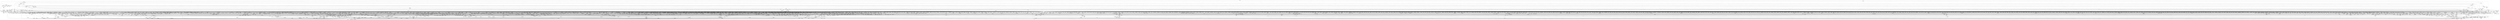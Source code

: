 digraph kerncollapsed {
    "rcu_gpnum_ovf" [color="black"];
    "check_preempt_curr_dl" [color="black"];
    "netlink_unlock_table" [color="black"];
    "task_get_vl" [color="black"];
    "find_next_zero_bit_2" [color="black"];
    "list_del_init" [color="black"];
    "compaction_free" [color="black"];
    "__percpu_add_case_32" [color="black"];
    "Indirect call196" [color="black"];
    "pte_mkdirty" [color="black"];
    "set_page_dirty" [color="black"];
    "anon_vma_interval_tree_insert" [color="black"];
    "io_poll_find.constprop.0" [color="black"];
    "tls_preserve_current_state" [color="black"];
    "sched_ttwu_pending" [color="black"];
    "find_submount" [color="black"];
    "cpus_share_cache" [color="black"];
    "Indirect call138" [color="black"];
    "group_classify" [color="black"];
    "Indirect call174" [color="black"];
    "bit_waitqueue" [color="black"];
    "mas_set_split_parent.isra.0" [color="black"];
    "__kern_my_cpu_offset_26" [color="black"];
    "is_subdir" [color="black"];
    "list_move_1" [color="black"];
    "mod_node_state" [color="black"];
    "task_pid_vnr_1" [color="black"];
    "jiffies_to_msecs" [color="black"];
    "is_cpu_allowed" [color="black"];
    "vfsgid_in_group_p" [color="black"];
    "dl_rq_of_se" [color="black"];
    "__raw_spin_lock_irqsave_18" [color="black"];
    "is_zero_page" [color="black"];
    "tty_termios_baud_rate" [color="black"];
    "_task_util_est" [color="black"];
    "rcu_inkernel_boot_has_ended" [color="black"];
    "sk_memory_allocated_sub" [color="black"];
    "show_mem_node_skip" [color="black"];
    "do_raw_spin_lock_63" [color="black"];
    "timerqueue_add" [color="black"];
    "io_timeout_extract" [color="black"];
    "get_file_2" [color="black"];
    "fatal_signal_pending_1" [color="black"];
    "update_sd_lb_stats" [color="black"];
    "list_del_init_2" [color="black"];
    "rcu_accelerate_cbs" [color="black"];
    "mas_wr_node_walk" [color="black"];
    "do_raw_spin_lock_3" [color="black"];
    "read_sanitised_ftr_reg" [color="black"];
    "io_acct_run_queue" [color="black"];
    "req_set_fail_4" [color="black"];
    "mas_safe_pivot" [color="black"];
    "device_links_read_unlock" [color="black"];
    "mas_push_node" [color="black"];
    "get_group_info.isra.0" [color="black"];
    "req_set_fail" [color="black"];
    "__count_vm_events_2" [color="black"];
    "folio_nr_pages_4" [color="black"];
    "can_migrate_task" [color="black"];
    "io_poll_remove_entries" [color="black"];
    "d_set_d_op" [color="black"];
    "data_push_tail" [color="black"];
    "__posix_timers_find" [color="black"];
    "has_managed_dma" [color="black"];
    "__raw_spin_unlock_irq_45" [color="black"];
    "do_raw_spin_lock_16" [color="black"];
    "pm_qos_update_flags" [color="black"];
    "lru_note_cost_refault" [color="black"];
    "__wake_up_parent" [color="black"];
    "skb_zcopy_clear" [color="black"];
    "copy_page" [color="black"];
    "queued_read_lock.constprop.0" [color="black"];
    "add_timer" [color="black"];
    "wb_update_bandwidth" [color="black"];
    "prepend_path" [color="black"];
    "page_vma_mapped_walk_done_1" [color="black"];
    "kmem_valid_obj" [color="black"];
    "lru_deactivate_file_fn" [color="black"];
    "__cmpxchg_case_acq_32.constprop.0_10" [color="black"];
    "__page_dup_rmap.constprop.0" [color="black"];
    "xas_reload" [color="black"];
    "Indirect call143" [color="black"];
    "posix_cpu_timers_exit_group" [color="black"];
    "arch_send_call_function_ipi_mask" [color="black"];
    "arch_get_random_longs" [color="black"];
    "mas_find_child" [color="black"];
    "no_page_table" [color="black"];
    "mas_prev_setup.constprop.0" [color="black"];
    "__io_put_kbuf" [color="black"];
    "Indirect call203" [color="black"];
    "HAS_UNMAPPED_ID" [color="black"];
    "test_ti_thread_flag_11" [color="black"];
    "folio_evictable_1" [color="black"];
    "find_busiest_group" [color="black"];
    "skb_frag_ref" [color="black"];
    "mas_prev_slot" [color="black"];
    "mapping_shrinkable_1" [color="black"];
    "Indirect call144" [color="black"];
    "complete_walk" [color="black"];
    "clear_buddies.isra.0" [color="black"];
    "security_file_set_fowner" [color="black"];
    "Indirect call188" [color="black"];
    "split_page" [color="black"];
    "device_links_read_lock" [color="black"];
    "vma_interval_tree_iter_next" [color="black"];
    "list_del_4" [color="black"];
    "pick_next_task_idle" [color="black"];
    "vmf_pte_changed" [color="black"];
    "d_set_mounted" [color="black"];
    "touch_mnt_namespace" [color="black"];
    "data_alloc" [color="black"];
    "find_next_bit_3" [color="black"];
    "dev_xmit_recursion_inc" [color="black"];
    "io_poll_mark_cancelled" [color="black"];
    "isolation_suitable.isra.0" [color="black"];
    "Indirect call223" [color="black"];
    "ldsem_down_read_trylock" [color="black"];
    "Indirect call151" [color="black"];
    "find_next_bit.constprop.0_6" [color="black"];
    "init_entity_runnable_average" [color="black"];
    "propagate_one" [color="black"];
    "rb_insert_color_cached" [color="black"];
    "d_is_dir.isra.0_1" [color="black"];
    "__ksize" [color="black"];
    "hrtimer_force_reprogram.constprop.0" [color="black"];
    "get_random_bytes" [color="black"];
    "lookup_mountpoint" [color="black"];
    "__kern_my_cpu_offset_6" [color="black"];
    "__bitmap_clear" [color="black"];
    "fsnotify_connector_sb" [color="black"];
    "security_audit_rule_match" [color="black"];
    "pageblock_pfn_to_page" [color="black"];
    "ptep_set_access_flags" [color="black"];
    "list_splice_tail_init" [color="black"];
    "fsnotify_update_flags" [color="black"];
    "wakeup_source_deactivate" [color="black"];
    "skb_zcopy_downgrade_managed" [color="black"];
    "do_raw_spin_lock_66" [color="black"];
    "pcpu_unit_page_offset" [color="black"];
    "Indirect call48" [color="black"];
    "__raw_spin_unlock_irqrestore_24" [color="black"];
    "Indirect call108" [color="black"];
    "set_pud" [color="black"];
    "rwsem_set_reader_owned" [color="black"];
    "__raw_spin_lock_irqsave_7" [color="black"];
    "do_raw_spin_lock_64" [color="black"];
    "mast_spanning_rebalance.isra.0" [color="black"];
    "folio_mapped_2" [color="black"];
    "_find_next_and_bit" [color="black"];
    "folio_not_mapped" [color="black"];
    "mnt_dec_writers" [color="black"];
    "__remove_inode_hash" [color="black"];
    "rcu_start_this_gp" [color="black"];
    "Indirect call114" [color="black"];
    "mas_alloc_req.isra.0" [color="black"];
    "__efistub_caches_clean_inval_pou" [color="black"];
    "__raw_spin_lock_irq_21" [color="black"];
    "__task_will_free_mem" [color="black"];
    "folio_trylock_flag" [color="black"];
    "__raw_spin_unlock_irq_35" [color="black"];
    "__cmpxchg_case_rel_64" [color="black"];
    "folio_mapped" [color="black"];
    "find_task_by_pid_ns" [color="black"];
    "__audit_getname" [color="black"];
    "do_raw_spin_lock_93" [color="black"];
    "rt_mutex_slowtrylock" [color="black"];
    "page_vma_mapped_walk_done" [color="black"];
    "Indirect call17" [color="black"];
    "folio_mapped_3" [color="black"];
    "__raw_spin_lock.constprop.0_1" [color="black"];
    "is_bad_inode" [color="black"];
    "inc_tlb_flush_pending" [color="black"];
    "fpsimd_flush_task_state" [color="black"];
    "__raw_spin_lock_irqsave_50" [color="black"];
    "dec_rlimit_ucounts" [color="black"];
    "set_work_data" [color="black"];
    "find_next_bit.constprop.0_11" [color="black"];
    "path_lookupat" [color="black"];
    "getname_flags" [color="black"];
    "drain_pages_zone" [color="black"];
    "dec_mm_counter" [color="black"];
    "__raw_spin_unlock_irq_1" [color="black"];
    "atime_needs_update" [color="black"];
    "set_pageblock_migratetype" [color="black"];
    "pcpu_alloc_area" [color="black"];
    "finish_swait" [color="black"];
    "ma_slots" [color="black"];
    "add_wait_queue" [color="black"];
    "Indirect call222" [color="black"];
    "find_lock_task_mm" [color="black"];
    "lock_mnt_tree" [color="black"];
    "tlb_flush_1" [color="black"];
    "io_put_kbuf_comp.isra.0" [color="black"];
    "get_work_pool" [color="black"];
    "crng_make_state" [color="black"];
    "iov_iter_revert" [color="black"];
    "mas_mab_cp" [color="black"];
    "resched_curr" [color="black"];
    "dequeue_load_avg" [color="black"];
    "Indirect call179" [color="black"];
    "is_migration_entry" [color="black"];
    "queued_write_lock.constprop.0_1" [color="black"];
    "prb_commit" [color="black"];
    "recalc_sigpending" [color="black"];
    "freezing" [color="black"];
    "pgattr_change_is_safe" [color="black"];
    "futex_hash" [color="black"];
    "pm_runtime_get_noresume" [color="black"];
    "update_cached_migrate" [color="black"];
    "__mutex_init" [color="black"];
    "_compound_head" [color="black"];
    "Indirect call186" [color="black"];
    "__raw_spin_unlock_irqrestore_31" [color="black"];
    "rcu_cblist_init" [color="black"];
    "mas_wr_end_piv" [color="black"];
    "list_splice" [color="black"];
    "skb_flow_get_icmp_tci" [color="black"];
    "enqueue_pushable_dl_task" [color="black"];
    "do_raw_spin_lock_17" [color="black"];
    "__find_vmap_area.constprop.0" [color="black"];
    "do_raw_spin_lock_48" [color="black"];
    "__percpu_add_case_64" [color="black"];
    "__kern_my_cpu_offset_70" [color="black"];
    "Indirect call165" [color="black"];
    "__raw_read_unlock.constprop.0" [color="black"];
    "rcu_seq_start" [color="black"];
    "__raw_spin_lock_4" [color="black"];
    "ma_dead_node" [color="black"];
    "update_rq_clock" [color="black"];
    "free_pcppages_bulk" [color="black"];
    "__kern_my_cpu_offset_50" [color="black"];
    "membarrier_update_current_mm" [color="black"];
    "raw_spin_rq_unlock_irqrestore" [color="black"];
    "__io_put_kbuf_list" [color="black"];
    "audit_alloc_name" [color="black"];
    "__list_del_entry_1" [color="black"];
    "eventfd_signal_mask" [color="black"];
    "security_inode_permission" [color="black"];
    "xas_start" [color="black"];
    "__raw_spin_unlock_irqrestore_38" [color="black"];
    "disable_irq_nosync" [color="black"];
    "rcu_segcblist_extract_done_cbs" [color="black"];
    "queued_spin_lock_slowpath" [color="black"];
    "fatal_signal_pending_5" [color="black"];
    "Indirect call163" [color="black"];
    "__raw_spin_unlock_irqrestore_37" [color="black"];
    "Indirect call20" [color="black"];
    "find_suitable_fallback" [color="black"];
    "noop_dirty_folio" [color="black"];
    "security_d_instantiate" [color="black"];
    "count_vm_event_1" [color="black"];
    "tlb_flush" [color="black"];
    "dcache_clean_pou" [color="black"];
    "strreplace" [color="black"];
    "__raw_spin_lock_irqsave_39" [color="black"];
    "__raw_spin_lock_irqsave_3" [color="black"];
    "node_dirty_ok" [color="black"];
    "__raw_spin_lock_irqsave_4" [color="black"];
    "__raw_spin_unlock_irq_11" [color="black"];
    "update_cfs_rq_load_avg.isra.0" [color="black"];
    "find_vma" [color="black"];
    "do_raw_spin_lock_58" [color="black"];
    "next_online_pgdat" [color="black"];
    "dev_bus_name" [color="black"];
    "do_raw_spin_lock_24" [color="black"];
    "aio_nr_sub" [color="black"];
    "__rt_mutex_slowtrylock" [color="black"];
    "__anon_vma_interval_tree_subtree_search" [color="black"];
    "__percpu_add_case_32_21" [color="black"];
    "__raw_spin_unlock_bh.constprop.0" [color="black"];
    "pcpu_find_block_fit" [color="black"];
    "Indirect call81" [color="black"];
    "current_wq_worker" [color="black"];
    "__kern_my_cpu_offset_60" [color="black"];
    "netlink_has_listeners" [color="black"];
    "__bitmap_intersects" [color="black"];
    "__raw_spin_unlock_irq.constprop.0_2" [color="black"];
    "exit_rcu" [color="black"];
    "__cmpxchg_case_acq_32.constprop.0_15" [color="black"];
    "put_dec_trunc8" [color="black"];
    "cpu_clock_sample_group" [color="black"];
    "Indirect call128" [color="black"];
    "Indirect call47" [color="black"];
    "Indirect call0" [color="black"];
    "__raw_spin_lock_irq_4" [color="black"];
    "__audit_reusename" [color="black"];
    "generic_exec_single" [color="black"];
    "bstats_update" [color="black"];
    "irq_work_claim" [color="black"];
    "audit_rate_check.part.0" [color="black"];
    "__wake_up_bit" [color="black"];
    "d_revalidate" [color="black"];
    "list_del_init_6" [color="black"];
    "__cmpwait_case_32_1" [color="black"];
    "list_del_init_8" [color="black"];
    "__ptrace_link" [color="black"];
    "__xchg_case_mb_64.constprop.0_3" [color="black"];
    "skb_headers_offset_update" [color="black"];
    "fatal_signal_pending_3" [color="black"];
    "update_group_capacity" [color="black"];
    "percpu_ref_put_many" [color="black"];
    "workingset_test_recent" [color="black"];
    "free_unref_page_commit" [color="black"];
    "__raw_spin_lock_16" [color="black"];
    "prb_final_commit" [color="black"];
    "raw_spin_rq_lock" [color="black"];
    "mas_put_in_tree" [color="black"];
    "io_cancel_task_cb" [color="black"];
    "find_next_bit_11" [color="black"];
    "__raw_spin_unlock_irq_6" [color="black"];
    "Indirect call140" [color="black"];
    "Indirect call19" [color="black"];
    "__percpu_add_case_32_13" [color="black"];
    "find_first_bit_4" [color="black"];
    "irq_disable" [color="black"];
    "security_capable" [color="black"];
    "check_preempt_curr" [color="black"];
    "pfn_valid_2" [color="black"];
    "sched_clock_cpu" [color="black"];
    "__kern_my_cpu_offset_4" [color="black"];
    "Indirect call141" [color="black"];
    "__kern_my_cpu_offset_56" [color="black"];
    "Indirect call106" [color="black"];
    "Indirect call122" [color="black"];
    "to_desc" [color="black"];
    "path_is_under" [color="black"];
    "mas_next_setup.constprop.0" [color="black"];
    "node_page_state_add" [color="black"];
    "do_kernel_restart" [color="black"];
    "device_pm_check_callbacks" [color="black"];
    "do_raw_spin_lock_61" [color="black"];
    "user_disable_single_step" [color="black"];
    "Indirect call86" [color="black"];
    "percpu_ref_put_many.constprop.0" [color="black"];
    "Indirect call1" [color="black"];
    "mas_leaf_max_gap" [color="black"];
    "__wb_writeout_add" [color="black"];
    "__raw_write_lock.constprop.0_1" [color="black"];
    "workingset_update_node" [color="black"];
    "Indirect call68" [color="black"];
    "Indirect call16" [color="black"];
    "get_mountpoint" [color="black"];
    "list_del_1" [color="black"];
    "do_raw_spin_lock_43" [color="black"];
    "__cmpxchg_case_acq_64" [color="black"];
    "__percpu_add_case_64_2" [color="black"];
    "restore_nameidata" [color="black"];
    "xas_find" [color="black"];
    "free_vmap_area_rb_augment_cb_rotate" [color="black"];
    "rcu_exp_jiffies_till_stall_check" [color="black"];
    "futex_q_lock" [color="black"];
    "page_mapping" [color="black"];
    "__wake_up_locked_key" [color="black"];
    "__lshrti3" [color="black"];
    "ma_data_end" [color="black"];
    "Indirect call38" [color="black"];
    "Indirect call24" [color="black"];
    "__tlb_reset_range" [color="black"];
    "arm_smccc_1_1_get_conduit" [color="black"];
    "Indirect call93" [color="black"];
    "gup_folio_next" [color="black"];
    "__kern_my_cpu_offset_23" [color="black"];
    "pagefault_enable_2" [color="black"];
    "xa_load" [color="black"];
    "__raw_spin_unlock_irqrestore_5" [color="black"];
    "inode_lru_list_del" [color="black"];
    "prepend_char" [color="black"];
    "__cmpxchg_case_mb_32_3" [color="black"];
    "srcu_funnel_exp_start" [color="black"];
    "add_mm_rss_vec" [color="black"];
    "lock_mount_hash" [color="black"];
    "io_wq_exit_start" [color="black"];
    "__raw_read_lock.constprop.0_5" [color="black"];
    "__dl_sub" [color="black"];
    "__raw_spin_lock_irq_3" [color="black"];
    "__cmpxchg_case_acq_32.constprop.0_21" [color="black"];
    "change_page_range" [color="black"];
    "copy_to_user_page" [color="black"];
    "retain_dentry" [color="black"];
    "do_raw_spin_lock_85" [color="black"];
    "__raw_spin_lock_irqsave_19" [color="black"];
    "is_vmalloc_addr" [color="black"];
    "blake2s_final" [color="black"];
    "__inode_add_lru" [color="black"];
    "_find_first_zero_bit" [color="black"];
    "signal_pending_state_1" [color="black"];
    "Indirect call36" [color="black"];
    "hlist_del_init_2" [color="black"];
    "Indirect call127" [color="black"];
    "__pi_strcmp" [color="black"];
    "u64_stats_add_2" [color="black"];
    "Indirect call89" [color="black"];
    "__raw_spin_lock_3" [color="black"];
    "net_eq_idr" [color="black"];
    "_find_next_or_bit" [color="black"];
    "Indirect call43" [color="black"];
    "arch_local_irq_save_4" [color="black"];
    "__raw_spin_lock_63" [color="black"];
    "__raw_spin_lock_26" [color="black"];
    "find_worker_executing_work" [color="black"];
    "__wake_up_sync_key" [color="black"];
    "can_set_direct_map" [color="black"];
    "__raw_spin_lock_12" [color="black"];
    "io_cancel_req_match" [color="black"];
    "arch_stack_walk" [color="black"];
    "Indirect call65" [color="black"];
    "access_ok_14" [color="black"];
    "Indirect call164" [color="black"];
    "find_next_bit.constprop.0_1" [color="black"];
    "pud_set_huge" [color="black"];
    "__udelay" [color="black"];
    "__cmpxchg_case_mb_64_4" [color="black"];
    "cpumask_and.isra.0_1" [color="black"];
    "ptep_clear_flush" [color="black"];
    "u64_stats_inc" [color="black"];
    "security_release_secctx" [color="black"];
    "__kern_my_cpu_offset_53" [color="black"];
    "fprop_reflect_period_percpu.isra.0" [color="black"];
    "skb_has_frag_list" [color="black"];
    "prep_new_page" [color="black"];
    "first_zones_zonelist_1" [color="black"];
    "cpu_active" [color="black"];
    "__task_pid_nr_ns" [color="black"];
    "mas_find_setup.constprop.0" [color="black"];
    "__legitimize_mnt" [color="black"];
    "arm64_kernel_unmapped_at_el0_4" [color="black"];
    "__anon_vma_interval_tree_augment_propagate" [color="black"];
    "next_signal" [color="black"];
    "inode_permission" [color="black"];
    "prb_reserve" [color="black"];
    "mte_dead_walk" [color="black"];
    "zone_page_state_snapshot" [color="black"];
    "__pfn_to_section" [color="black"];
    "kernfs_release_file.part.0.isra.0" [color="black"];
    "mas_start" [color="black"];
    "__irq_work_queue_local" [color="black"];
    "__srcu_read_unlock" [color="black"];
    "folio_trylock_4" [color="black"];
    "local_cpu_stop" [color="black"];
    "__kern_my_cpu_offset_22" [color="black"];
    "rcu_segcblist_move_seglen" [color="black"];
    "kernfs_get" [color="black"];
    "folio_pfn" [color="black"];
    "page_ref_inc_1" [color="black"];
    "do_raw_spin_lock_18" [color="black"];
    "step_into" [color="black"];
    "__percpu_add_case_64_3" [color="black"];
    "pte_offset_kernel.isra.0" [color="black"];
    "lockref_get_not_zero" [color="black"];
    "hrtimer_cancel" [color="black"];
    "files_lookup_fd_raw" [color="black"];
    "tick_get_broadcast_mask" [color="black"];
    "__bpf_free_used_maps" [color="black"];
    "__raw_spin_unlock_irqrestore_15" [color="black"];
    "__cmpwait_case_32_3" [color="black"];
    "__sync_icache_dcache" [color="black"];
    "__nr_to_section" [color="black"];
    "sock_flag_3" [color="black"];
    "arch_local_irq_restore" [color="black"];
    "list_lru_add" [color="black"];
    "Indirect call59" [color="black"];
    "dl_bw_of" [color="black"];
    "__kern_my_cpu_offset_36" [color="black"];
    "tty_port_kopened" [color="black"];
    "__raw_spin_lock_irq_17" [color="black"];
    "__set_task_comm" [color="black"];
    "dl_clear_overload.part.0" [color="black"];
    "find_next_bit_15" [color="black"];
    "down_read_trylock" [color="black"];
    "mas_safe_min" [color="black"];
    "synchronize_rcu.part.0" [color="black"];
    "__mutex_trylock" [color="black"];
    "folio_isolate_lru" [color="black"];
    "page_ref_dec_and_test_2" [color="black"];
    "rcu_advance_cbs" [color="black"];
    "pick_next_pushable_dl_task" [color="black"];
    "ma_pivots" [color="black"];
    "find_buddy_page_pfn" [color="black"];
    "__kern_my_cpu_offset_49" [color="black"];
    "__cmpxchg_case_acq_32_1" [color="black"];
    "get_cpu_fpsimd_context" [color="black"];
    "vm_unacct_memory_1" [color="black"];
    "Indirect call62" [color="black"];
    "__list_del_entry" [color="black"];
    "__raw_spin_unlock_irqrestore_21" [color="black"];
    "lookup_mnt" [color="black"];
    "pcpu_update_empty_pages" [color="black"];
    "percpu_counter_dec" [color="black"];
    "fatal_signal_pending_6" [color="black"];
    "set_tsk_need_resched" [color="black"];
    "get_arm64_ftr_reg_nowarn" [color="black"];
    "mod_node_page_state" [color="black"];
    "find_unlink_vmap_area" [color="black"];
    "Indirect call161" [color="black"];
    "tlb_remove_table_sync_one" [color="black"];
    "clear_inode" [color="black"];
    "copy_from_kernel_nofault_allowed" [color="black"];
    "xas_set_offset" [color="black"];
    "try_to_unmap_flush" [color="black"];
    "pmd_install" [color="black"];
    "__percpu_add_case_32_7" [color="black"];
    "find_vm_area" [color="black"];
    "mutex_is_locked" [color="black"];
    "__printk_cpu_sync_wait" [color="black"];
    "mast_split_data" [color="black"];
    "idr_find" [color="black"];
    "get_file" [color="black"];
    "unlock_mount_hash" [color="black"];
    "mas_update_gap" [color="black"];
    "__vfs_getxattr" [color="black"];
    "post_ttbr_update_workaround" [color="black"];
    "test_ti_thread_flag_10" [color="black"];
    "Indirect call22" [color="black"];
    "mas_prev" [color="black"];
    "rcu_jiffies_till_stall_check" [color="black"];
    "double_unlock_balance" [color="black"];
    "__iget" [color="black"];
    "__printk_safe_exit" [color="black"];
    "task_rq_unlock" [color="black"];
    "load_unaligned_zeropad_1" [color="black"];
    "xas_update.isra.0" [color="black"];
    "set_nameidata" [color="black"];
    "test_and_set_ti_thread_flag_1" [color="black"];
    "__raw_spin_lock_20" [color="black"];
    "__sk_mem_reclaim" [color="black"];
    "pid_nr_ns" [color="black"];
    "Indirect call33" [color="black"];
    "tlb_gather_mmu" [color="black"];
    "activate_task" [color="black"];
    "__raw_spin_lock_42" [color="black"];
    "get_state_synchronize_rcu_full" [color="black"];
    "Indirect call131" [color="black"];
    "vma_interval_tree_augment_propagate" [color="black"];
    "__raw_spin_lock_irqsave_42" [color="black"];
    "get_state_synchronize_rcu" [color="black"];
    "wb_has_dirty_io" [color="black"];
    "__traverse_mounts" [color="black"];
    "__isolate_free_page" [color="black"];
    "free_vmap_area_rb_augment_cb_propagate" [color="black"];
    "rcu_segcblist_entrain" [color="black"];
    "__raw_spin_lock_30" [color="black"];
    "slab_want_init_on_alloc" [color="black"];
    "mutex_can_spin_on_owner" [color="black"];
    "will_become_orphaned_pgrp" [color="black"];
    "__kern_my_cpu_offset_2" [color="black"];
    "qdisc_maybe_clear_missed" [color="black"];
    "prepend" [color="black"];
    "parent_len" [color="black"];
    "__raw_spin_unlock_irqrestore_2" [color="black"];
    "prb_first_valid_seq" [color="black"];
    "_atomic_dec_and_lock_irqsave" [color="black"];
    "__raw_spin_lock_21" [color="black"];
    "__raw_spin_lock_irq_25" [color="black"];
    "select_collect2" [color="black"];
    "do_raw_spin_lock.constprop.0_13" [color="black"];
    "Indirect call105" [color="black"];
    "__mnt_drop_write_file" [color="black"];
    "__raw_spin_unlock_irq_5" [color="black"];
    "should_zap_page" [color="black"];
    "compaction_suitable" [color="black"];
    "cleanup_group_ids" [color="black"];
    "do_raw_spin_lock_65" [color="black"];
    "do_raw_spin_lock_25" [color="black"];
    "group_close_release" [color="black"];
    "Indirect call219" [color="black"];
    "pmd_set_huge" [color="black"];
    "try_to_unlazy" [color="black"];
    "arm_timer" [color="black"];
    "dl_set_overload.part.0" [color="black"];
    "__kern_my_cpu_offset_133" [color="black"];
    "pcpu_block_refresh_hint" [color="black"];
    "pm_qos_read_value" [color="black"];
    "__radix_tree_lookup" [color="black"];
    "Indirect call42" [color="black"];
    "__percpu_add_case_32_1" [color="black"];
    "find_next_bit_29" [color="black"];
    "pgdat_balanced" [color="black"];
    "d_find_any_alias" [color="black"];
    "select_collect" [color="black"];
    "timerqueue_iterate_next" [color="black"];
    "xas_next_offset" [color="black"];
    "__raw_spin_lock_49" [color="black"];
    "__raw_spin_lock_bh.constprop.0_5" [color="black"];
    "test_and_set_bit_lock.constprop.0" [color="black"];
    "__raw_spin_unlock_irqrestore_33" [color="black"];
    "Indirect call148" [color="black"];
    "do_raw_spin_lock_45" [color="black"];
    "mas_rewalk_if_dead" [color="black"];
    "__pi_memcmp" [color="black"];
    "irq_work_queue" [color="black"];
    "check_cb_ovld_locked" [color="black"];
    "osq_wait_next" [color="black"];
    "dput_to_list" [color="black"];
    "tty_name" [color="black"];
    "access_ok_39" [color="black"];
    "Indirect call12" [color="black"];
    "__bitmap_subset" [color="black"];
    "inc_rlimit_ucounts" [color="black"];
    "__disable_irq_nosync" [color="black"];
    "oom_unkillable_task.isra.0" [color="black"];
    "do_raw_spin_lock_10" [color="black"];
    "chacha_permute" [color="black"];
    "this_cpu_has_cap" [color="black"];
    "init_multi_vma_prep" [color="black"];
    "cpu_mitigations_off" [color="black"];
    "int_sqrt" [color="black"];
    "Indirect call225" [color="black"];
    "inode_add_lru" [color="black"];
    "ktime_get" [color="black"];
    "call_on_irq_stack" [color="black"];
    "memchr" [color="black"];
    "__raw_spin_lock_irq_32" [color="black"];
    "deactivate_task" [color="black"];
    "cpumask_next.constprop.0" [color="black"];
    "do_raw_spin_lock_80" [color="black"];
    "Indirect call187" [color="black"];
    "__cmpxchg_case_64.isra.0" [color="black"];
    "update_blocked_averages" [color="black"];
    "zone_watermark_fast.constprop.0" [color="black"];
    "Indirect call137" [color="black"];
    "cpudl_heapify_up" [color="black"];
    "pcpu_chunk_slot" [color="black"];
    "__raw_spin_unlock_irqrestore_17" [color="black"];
    "__d_lookup_unhash" [color="black"];
    "__raw_spin_lock_6" [color="black"];
    "wb_stat_mod" [color="black"];
    "__raw_spin_lock_irqsave_32" [color="black"];
    "Indirect call207" [color="black"];
    "freezing_slow_path" [color="black"];
    "mm_set_has_pinned_flag" [color="black"];
    "get_mm_exe_file" [color="black"];
    "prep_compound_page" [color="black"];
    "__raw_spin_lock_irqsave_15" [color="black"];
    "__kern_my_cpu_offset_18" [color="black"];
    "access_ok_12" [color="black"];
    "pwq_activate_inactive_work" [color="black"];
    "__rb_insert_augmented" [color="black"];
    "xas_not_node" [color="black"];
    "tty_termios_input_baud_rate" [color="black"];
    "futex_q_unlock" [color="black"];
    "security_task_getsecid_obj" [color="black"];
    "tty_update_time" [color="black"];
    "Indirect call202" [color="black"];
    "__raw_spin_lock_46" [color="black"];
    "propagate_mount_unlock" [color="black"];
    "set_next_entity" [color="black"];
    "Indirect call67" [color="black"];
    "dget" [color="black"];
    "task_curr" [color="black"];
    "Indirect call217" [color="black"];
    "__cmpxchg_case_acq_32.constprop.0_16" [color="black"];
    "kernel_init_pages" [color="black"];
    "__wake_up_common" [color="black"];
    "rcu_exp_need_qs" [color="black"];
    "__rt_mutex_futex_trylock" [color="black"];
    "rcu_poll_gp_seq_end" [color="black"];
    "Indirect call34" [color="black"];
    "skb_checksum" [color="black"];
    "task_clear_jobctl_pending" [color="black"];
    "Indirect call199" [color="black"];
    "skb_zcopy" [color="black"];
    "capable_wrt_inode_uidgid" [color="black"];
    "split_map_pages" [color="black"];
    "ktime_get_with_offset" [color="black"];
    "folio_nr_pages_3" [color="black"];
    "__update_load_avg_cfs_rq" [color="black"];
    "skb_tailroom_1" [color="black"];
    "__cmpwait_case_32_2" [color="black"];
    "page_ref_dec_and_test" [color="black"];
    "i_gid_into_vfsgid" [color="black"];
    "set_secondary_fwnode" [color="black"];
    "__raw_spin_lock_irqsave_5" [color="black"];
    "__hrtimer_next_event_base.constprop.0" [color="black"];
    "osq_lock" [color="black"];
    "tty_ldisc_close" [color="black"];
    "skb_may_tx_timestamp.part.0" [color="black"];
    "vma_interval_tree_insert" [color="black"];
    "cpu_clock_sample" [color="black"];
    "Indirect call101" [color="black"];
    "addr_to_vb_xa" [color="black"];
    "__raw_spin_lock_irq.constprop.0_1" [color="black"];
    "rcu_gp_is_normal" [color="black"];
    "arch_local_irq_disable_2" [color="black"];
    "Indirect call210" [color="black"];
    "memzero_explicit" [color="black"];
    "__percpu_add_case_32_3" [color="black"];
    "task_participate_group_stop" [color="black"];
    "virt_to_slab" [color="black"];
    "Indirect call14" [color="black"];
    "sync_icache_aliases" [color="black"];
    "__raw_spin_unlock_irqrestore_14" [color="black"];
    "pcpu_next_fit_region.constprop.0" [color="black"];
    "io_wq_work_match_item" [color="black"];
    "wb_io_lists_depopulated" [color="black"];
    "is_posix_acl_xattr" [color="black"];
    "do_raw_spin_lock_33" [color="black"];
    "rcu_poll_gp_seq_start" [color="black"];
    "Indirect call169" [color="black"];
    "futex_hb_waiters_dec" [color="black"];
    "override_creds" [color="black"];
    "radix_tree_next_chunk" [color="black"];
    "rb_prev" [color="black"];
    "access_ok_2" [color="black"];
    "io_cqe_cache_refill" [color="black"];
    "mas_allocated.isra.0" [color="black"];
    "__kern_my_cpu_offset_89" [color="black"];
    "do_raw_spin_lock_1" [color="black"];
    "xas_init_marks" [color="black"];
    "Indirect call28" [color="black"];
    "find_next_bit.constprop.0_7" [color="black"];
    "xas_pause" [color="black"];
    "arch_get_random_seed_longs" [color="black"];
    "Indirect call142" [color="black"];
    "sme_save_state" [color="black"];
    "rcu_is_cpu_rrupt_from_idle" [color="black"];
    "futex_cmpxchg_value_locked" [color="black"];
    "system_supports_mte" [color="black"];
    "__raw_spin_lock_irq_43" [color="black"];
    "pde_subdir_first" [color="black"];
    "this_cpu_has_cap.part.0" [color="black"];
    "skb_pfmemalloc" [color="black"];
    "mtree_range_walk" [color="black"];
    "auditd_test_task" [color="black"];
    "walk_component" [color="black"];
    "kmalloc_slab" [color="black"];
    "write_sequnlock.constprop.0" [color="black"];
    "min_deadline_cb_rotate" [color="black"];
    "__xchg_case_64.constprop.0" [color="black"];
    "inode_maybe_inc_iversion" [color="black"];
    "init_completion" [color="black"];
    "mte_sync_tags" [color="black"];
    "__raw_write_lock_irq_1" [color="black"];
    "security_task_kill" [color="black"];
    "mas_store_b_node" [color="black"];
    "mutex_spin_on_owner" [color="black"];
    "__raw_spin_lock_irq_23" [color="black"];
    "__percpu_add_case_64_7" [color="black"];
    "rt_mutex_init_proxy_locked" [color="black"];
    "__raw_spin_lock_23" [color="black"];
    "active_load_balance_cpu_stop" [color="black"];
    "move_linked_works" [color="black"];
    "__dequeue_entity" [color="black"];
    "futex_get_value_locked" [color="black"];
    "__finalize_skb_around" [color="black"];
    "vma_iter_config" [color="black"];
    "qdisc_qstats_cpu_qlen_inc" [color="black"];
    "mas_set_alloc_req" [color="black"];
    "io_run_local_work_continue" [color="black"];
    "__raw_spin_unlock_irqrestore_12" [color="black"];
    "mte_thread_switch" [color="black"];
    "_double_lock_balance" [color="black"];
    "llist_reverse_order" [color="black"];
    "set_ti_thread_flag_5" [color="black"];
    "flush_dcache_page" [color="black"];
    "cpumask_intersects.constprop.0_1" [color="black"];
    "Indirect call218" [color="black"];
    "srcu_get_delay.isra.0" [color="black"];
    "mtree_load" [color="black"];
    "Indirect call220" [color="black"];
    "timerqueue_del" [color="black"];
    "do_raw_spin_lock_23" [color="black"];
    "__flush_tlb_page_nosync" [color="black"];
    "gup_signal_pending" [color="black"];
    "__kern_my_cpu_offset_38" [color="black"];
    "audit_mark_compare" [color="black"];
    "arch_tlbbatch_should_defer.constprop.0" [color="black"];
    "internal_add_timer" [color="black"];
    "reusable_anon_vma" [color="black"];
    "task_pid_vnr" [color="black"];
    "__raw_read_unlock.constprop.0_6" [color="black"];
    "cpu_timer_dequeue" [color="black"];
    "chacha_block_generic" [color="black"];
    "__skb_dequeue_3" [color="black"];
    "mas_wr_walk_descend" [color="black"];
    "cpumask_weight.constprop.0_5" [color="black"];
    "update_misfit_status" [color="black"];
    "__wake_up_klogd.part.0" [color="black"];
    "rb_erase" [color="black"];
    "__cmpxchg_case_acq_32.constprop.0_2" [color="black"];
    "recalc_sigpending_tsk" [color="black"];
    "rcu_seq_start_1" [color="black"];
    "io_fill_cqe_aux" [color="black"];
    "mas_next_sibling" [color="black"];
    "page_ref_add" [color="black"];
    "hrtimer_try_to_cancel" [color="black"];
    "do_add_mount" [color="black"];
    "io_match_task_safe" [color="black"];
    "ktime_get_real_seconds" [color="black"];
    "security_audit_rule_free" [color="black"];
    "io_cqring_wake" [color="black"];
    "Indirect call52" [color="black"];
    "__raw_spin_lock_irq_41" [color="black"];
    "mte_destroy_descend.constprop.0" [color="black"];
    "Indirect call76" [color="black"];
    "mmget" [color="black"];
    "__xchg_case_mb_64.constprop.0_2" [color="black"];
    "flush_tlb_batched_pending" [color="black"];
    "mas_new_ma_node" [color="black"];
    "find_next_bit_7" [color="black"];
    "__raw_spin_trylock_5" [color="black"];
    "Indirect call102" [color="black"];
    "task_ppid_nr" [color="black"];
    "do_softirq" [color="black"];
    "__rpm_get_callback" [color="black"];
    "find_mergeable_anon_vma" [color="black"];
    "desc_read" [color="black"];
    "mod_zone_state" [color="black"];
    "folio_order" [color="black"];
    "get_file.isra.0" [color="black"];
    "do_raw_spin_lock_116" [color="black"];
    "__raw_spin_lock_irqsave_34" [color="black"];
    "do_raw_spin_lock_13" [color="black"];
    "__kern_my_cpu_offset_79" [color="black"];
    "Indirect call201" [color="black"];
    "Indirect call4" [color="black"];
    "__percpu_add_case_32_20" [color="black"];
    "do_raw_spin_lock_41" [color="black"];
    "__delay" [color="black"];
    "fast_dput" [color="black"];
    "Indirect call26" [color="black"];
    "hrtimer_forward" [color="black"];
    "__raw_spin_unlock_irqrestore_3" [color="black"];
    "generic_permission" [color="black"];
    "__kern_my_cpu_offset_55" [color="black"];
    "__raw_spin_lock_18" [color="black"];
    "do_raw_spin_lock_73" [color="black"];
    "Indirect call175" [color="black"];
    "__mutex_remove_waiter" [color="black"];
    "cpu_online_3" [color="black"];
    "calc_wheel_index" [color="black"];
    "workingset_eviction" [color="black"];
    "inode_io_list_del" [color="black"];
    "find_next_bit_18" [color="black"];
    "Indirect call166" [color="black"];
    "__do_once_start" [color="black"];
    "find_last_bit" [color="black"];
    "_prb_read_valid" [color="black"];
    "do_raw_spin_lock_87" [color="black"];
    "propagate_mnt" [color="black"];
    "num_other_online_cpus" [color="black"];
    "next_group" [color="black"];
    "timer_reduce" [color="black"];
    "check_vma_flags" [color="black"];
    "Indirect call167" [color="black"];
    "Indirect call156" [color="black"];
    "Indirect call31" [color="black"];
    "sk_leave_memory_pressure" [color="black"];
    "__raw_read_unlock.constprop.0_2" [color="black"];
    "__hrtimer_get_next_event" [color="black"];
    "vma_interval_tree_remove" [color="black"];
    "Indirect call2" [color="black"];
    "arch_local_irq_save_1" [color="black"];
    "drain_local_pages" [color="black"];
    "rcu_segcblist_init" [color="black"];
    "find_first_bit_1" [color="black"];
    "__skb_zcopy_downgrade_managed" [color="black"];
    "printk_parse_prefix" [color="black"];
    "u64_stats_add_1" [color="black"];
    "__cmpxchg_case_mb_32_8" [color="black"];
    "__mod_lruvec_state" [color="black"];
    "fill_contig_page_info" [color="black"];
    "sk_mem_reclaim" [color="black"];
    "csum_partial_ext" [color="black"];
    "dl_task_is_earliest_deadline" [color="black"];
    "Indirect call154" [color="black"];
    "Indirect call94" [color="black"];
    "__cmpxchg_case_acq_32.constprop.0_4" [color="black"];
    "xa_find_after" [color="black"];
    "mas_bulk_rebalance" [color="black"];
    "find_next_bit.constprop.0_21" [color="black"];
    "mod_zone_page_state" [color="black"];
    "tty_ldisc_open" [color="black"];
    "flush_tlb_mm" [color="black"];
    "arch_local_irq_restore_2" [color="black"];
    "netlink_lock_table" [color="black"];
    "__dl_clear_params" [color="black"];
    "_raw_spin_rq_lock_irqsave" [color="black"];
    "Indirect call134" [color="black"];
    "load_unaligned_zeropad" [color="black"];
    "mas_is_err" [color="black"];
    "debug_locks_off" [color="black"];
    "__reuseport_detach_sock.isra.0" [color="black"];
    "mapping_allow_writable" [color="black"];
    "Indirect call147" [color="black"];
    "desc_make_final" [color="black"];
    "csum_block_add_ext" [color="black"];
    "__irq_domain_activate_irq" [color="black"];
    "fsnotify_compare_groups" [color="black"];
    "tk_xtime.constprop.0" [color="black"];
    "__raw_spin_unlock_irqrestore" [color="black"];
    "set_pfnblock_flags_mask" [color="black"];
    "__kern_my_cpu_offset_42" [color="black"];
    "need_seqretry" [color="black"];
    "data_check_size" [color="black"];
    "__fsnotify_recalc_mask" [color="black"];
    "__fswab32_10" [color="black"];
    "Indirect call226" [color="black"];
    "Indirect call117" [color="black"];
    "folio_mapping" [color="black"];
    "Indirect call112" [color="black"];
    "decay_load" [color="black"];
    "__kern_my_cpu_offset_37" [color="black"];
    "pcpu_page_idx" [color="black"];
    "d_find_alias" [color="black"];
    "cpu_do_switch_mm" [color="black"];
    "skb_header_cloned" [color="black"];
    "do_raw_spin_lock_35" [color="black"];
    "__raw_spin_unlock_irqrestore_32" [color="black"];
    "__fsnotify_update_child_dentry_flags" [color="black"];
    "__wake_up_locked_key_bookmark" [color="black"];
    "pcpu_chunk_populated" [color="black"];
    "update_min_vruntime" [color="black"];
    "__irq_can_set_affinity" [color="black"];
    "rcu_seq_end_1" [color="black"];
    "posixtimer_rearm" [color="black"];
    "mte_update_gcr_excl.isra.0" [color="black"];
    "_find_next_zero_bit" [color="black"];
    "__raw_spin_unlock_irqrestore.constprop.0_1" [color="black"];
    "rcu_segcblist_accelerate" [color="black"];
    "page_ref_dec_and_test_1" [color="black"];
    "lockref_put_or_lock" [color="black"];
    "mas_next_range" [color="black"];
    "llist_del_first" [color="black"];
    "lowest_in_progress" [color="black"];
    "Indirect call99" [color="black"];
    "compound_order_1" [color="black"];
    "Indirect call51" [color="black"];
    "srcu_read_unlock.constprop.0" [color="black"];
    "cpumask_empty_3" [color="black"];
    "smp_call_function_many_cond" [color="black"];
    "anon_vma_interval_tree_remove" [color="black"];
    "__accumulate_pelt_segments" [color="black"];
    "__raw_write_unlock_irq_5" [color="black"];
    "do_raw_spin_lock_11" [color="black"];
    "__raw_spin_lock_64" [color="black"];
    "thread_group_cputime" [color="black"];
    "Indirect call44" [color="black"];
    "__wake_up_common_lock" [color="black"];
    "strcspn" [color="black"];
    "pvm_determine_end_from_reverse" [color="black"];
    "pm_runtime_put_noidle_2" [color="black"];
    "Indirect call113" [color="black"];
    "compaction_defer_reset" [color="black"];
    "__irq_domain_deactivate_irq" [color="black"];
    "arch_local_irq_restore_1" [color="black"];
    "__raw_spin_lock_5" [color="black"];
    "do_raw_spin_lock_9" [color="black"];
    "ttwu_queue_wakelist" [color="black"];
    "__wait_on_bit" [color="black"];
    "get_pfnblock_flags_mask" [color="black"];
    "read_seqbegin_or_lock" [color="black"];
    "ktime_get_mono_fast_ns" [color="black"];
    "__raw_spin_unlock_irq_12" [color="black"];
    "d_alloc_parallel" [color="black"];
    "__raw_spin_unlock_irqrestore_9" [color="black"];
    "pte_to_swp_entry" [color="black"];
    "cpumask_first_and" [color="black"];
    "do_raw_spin_lock_46" [color="black"];
    "posix_cpu_timer_rearm" [color="black"];
    "mnt_set_mountpoint" [color="black"];
    "prepare_alloc_pages.constprop.0" [color="black"];
    "__rb_change_child.constprop.0" [color="black"];
    "cpumask_any_and_distribute" [color="black"];
    "Indirect call185" [color="black"];
    "pcpu_chunk_relocate" [color="black"];
    "Indirect call66" [color="black"];
    "mab_mas_cp" [color="black"];
    "__raw_spin_unlock_irq_17" [color="black"];
    "efi_reboot" [color="black"];
    "strchr" [color="black"];
    "__srcu_read_lock" [color="black"];
    "__raw_write_lock_irq.constprop.0" [color="black"];
    "rcu_segcblist_pend_cbs" [color="black"];
    "cpu_online" [color="black"];
    "purge_fragmented_block" [color="black"];
    "Indirect call56" [color="black"];
    "do_raw_spin_lock_14" [color="black"];
    "strcpy" [color="black"];
    "__timer_delete_sync" [color="black"];
    "rcu_gp_is_expedited" [color="black"];
    "__raw_spin_lock_irqsave_44" [color="black"];
    "percpu_counter_add" [color="black"];
    "__cmpxchg_case_mb_64_7" [color="black"];
    "_get_random_bytes" [color="black"];
    "simple_xattr_space" [color="black"];
    "mte_update_sctlr_user" [color="black"];
    "Indirect call29" [color="black"];
    "__raw_spin_unlock_irq_23" [color="black"];
    "irqd_set.isra.0_1" [color="black"];
    "page_try_share_anon_rmap" [color="black"];
    "Indirect call103" [color="black"];
    "__kern_my_cpu_offset_51" [color="black"];
    "tag_clear" [color="black"];
    "__finish_swait" [color="black"];
    "mas_next_slot" [color="black"];
    "cpumask_any_distribute" [color="black"];
    "__page_set_anon_rmap" [color="black"];
    "mnt_add_count" [color="black"];
    "Indirect call136" [color="black"];
    "__raw_spin_lock_irq" [color="black"];
    "Indirect call125" [color="black"];
    "ptrauth_keys_install_user" [color="black"];
    "__put_cpu_fpsimd_context" [color="black"];
    "clear_bit_unlock.constprop.0" [color="black"];
    "Indirect call228" [color="black"];
    "task_sigpending_1" [color="black"];
    "mas_parent_type" [color="black"];
    "rcu_stall_is_suppressed" [color="black"];
    "fpsimd_preserve_current_state" [color="black"];
    "do_raw_spin_lock_117" [color="black"];
    "Indirect call180" [color="black"];
    "kernfs_root" [color="black"];
    "__raw_spin_unlock_irq_21" [color="black"];
    "Indirect call96" [color="black"];
    "io_wq_get_acct" [color="black"];
    "page_move_anon_rmap" [color="black"];
    "__lookup_slow" [color="black"];
    "cpumask_subset" [color="black"];
    "Indirect call25" [color="black"];
    "__raw_spin_lock_irqsave_22" [color="black"];
    "choose_mountpoint_rcu" [color="black"];
    "post_init_entity_util_avg" [color="black"];
    "count_mounts" [color="black"];
    "skb_tailroom_2" [color="black"];
    "shrink_lock_dentry" [color="black"];
    "wakeup_kcompactd" [color="black"];
    "cpu_online_1" [color="black"];
    "cpumask_and" [color="black"];
    "security_sk_free" [color="black"];
    "rpm_check_suspend_allowed" [color="black"];
    "__lock_timer" [color="black"];
    "__raw_spin_lock_irqsave_29" [color="black"];
    "lru_lazyfree_fn" [color="black"];
    "mas_wr_store_setup" [color="black"];
    "add_device_randomness" [color="black"];
    "find_vmap_area" [color="black"];
    "list_lru_del" [color="black"];
    "anon_vma_interval_tree_post_update_vma" [color="black"];
    "__raw_spin_lock_irqsave_25" [color="black"];
    "forward_timer_base" [color="black"];
    "is_valid_gup_args" [color="black"];
    "Indirect call90" [color="black"];
    "pcpu_block_update_hint_alloc" [color="black"];
    "sve_get_vl" [color="black"];
    "d_walk" [color="black"];
    "post_alloc_hook" [color="black"];
    "io_should_retry_thread" [color="black"];
    "nd_jump_root" [color="black"];
    "__skb_flow_get_ports" [color="black"];
    "wants_signal" [color="black"];
    "____core____" [color="kernel"];
    "current_is_kswapd" [color="black"];
    "blake2s_compress" [color="black"];
    "mas_pause" [color="black"];
    "ktime_get_real_ts64" [color="black"];
    "enqueue_task" [color="black"];
    "fsnotify_handle_inode_event.isra.0" [color="black"];
    "mas_walk" [color="black"];
    "__set_open_fd" [color="black"];
    "Indirect call158" [color="black"];
    "cpumask_next_and" [color="black"];
    "count_vm_event_2" [color="black"];
    "Indirect call182" [color="black"];
    "do_raw_spin_lock_83" [color="black"];
    "Indirect call162" [color="black"];
    "mnt_get_count" [color="black"];
    "do_raw_spin_lock_28" [color="black"];
    "task_rq_lock" [color="black"];
    "new_context" [color="black"];
    "__update_gt_cputime" [color="black"];
    "Indirect call37" [color="black"];
    "sve_save_state" [color="black"];
    "unlock_mount" [color="black"];
    "pcpu_chunk_refresh_hint" [color="black"];
    "__cmpxchg_case_mb_32.constprop.0" [color="black"];
    "d_shrink_del" [color="black"];
    "test_ti_thread_flag_22" [color="black"];
    "kobj_child_ns_ops" [color="black"];
    "req_ref_put_and_test" [color="black"];
    "Indirect call79" [color="black"];
    "__cmpxchg_case_acq_32.constprop.0_12" [color="black"];
    "check_and_switch_context" [color="black"];
    "Indirect call60" [color="black"];
    "enqueue_timer" [color="black"];
    "cpudl_find" [color="black"];
    "update_newidle_cost" [color="black"];
    "touch_atime" [color="black"];
    "mas_wr_walk_index.isra.0" [color="black"];
    "fprop_fraction_percpu" [color="black"];
    "path_init" [color="black"];
    "Indirect call215" [color="black"];
    "PageMovable" [color="black"];
    "arch_local_irq_enable_2" [color="black"];
    "Indirect call55" [color="black"];
    "find_next_bit_8" [color="black"];
    "Indirect call74" [color="black"];
    "task_work_cancel_match" [color="black"];
    "irqd_irq_disabled.isra.0" [color="black"];
    "Indirect call184" [color="black"];
    "find_later_rq" [color="black"];
    "__raw_spin_lock_irqsave" [color="black"];
    "mab_no_null_split" [color="black"];
    "zone_page_state_snapshot.constprop.0" [color="black"];
    "__wait_for_common" [color="black"];
    "kmap_atomic_1" [color="black"];
    "is_software_node" [color="black"];
    "__raw_spin_lock.constprop.0_2" [color="black"];
    "console_is_usable" [color="black"];
    "audit_tree_lookup" [color="black"];
    "__raw_spin_lock_irq_35" [color="black"];
    "__raw_spin_unlock_irq_20" [color="black"];
    "get_sd_balance_interval" [color="black"];
    "do_raw_spin_lock_88" [color="black"];
    "fsnotify_first_mark" [color="black"];
    "__percpu_add_case_32_2" [color="black"];
    "sock_inuse_add" [color="black"];
    "sched_clock_noinstr" [color="black"];
    "Indirect call194" [color="black"];
    "folio_nr_pages" [color="black"];
    "audit_log_path_denied" [color="black"];
    "__anon_vma_interval_tree_augment_rotate" [color="black"];
    "rcu_segcblist_inc_len" [color="black"];
    "attach_pid" [color="black"];
    "rcu_seq_snap" [color="black"];
    "do_raw_spin_lock_6" [color="black"];
    "maybe_mkwrite.isra.0" [color="black"];
    "hrtimer_sleeper_start_expires" [color="black"];
    "Indirect call10" [color="black"];
    "__mod_timer" [color="black"];
    "count_vm_events" [color="black"];
    "__raw_spin_lock_irq_11" [color="black"];
    "pmd_offset.isra.0_1" [color="black"];
    "system_supports_tlb_range_1" [color="black"];
    "workingset_refault" [color="black"];
    "bump_cpu_timer" [color="black"];
    "anon_vma_interval_tree_pre_update_vma" [color="black"];
    "klist_node_attached" [color="black"];
    "futex_top_waiter" [color="black"];
    "Indirect call190" [color="black"];
    "console_srcu_read_lock" [color="black"];
    "do_softirq_own_stack" [color="black"];
    "__zone_watermark_ok" [color="black"];
    "do_csum" [color="black"];
    "Indirect call11" [color="black"];
    "__raw_spin_lock_31" [color="black"];
    "is_current_pgrp_orphaned" [color="black"];
    "Indirect call126" [color="black"];
    "timer_base.isra.0" [color="black"];
    "__fget_light" [color="black"];
    "Indirect call124" [color="black"];
    "__remove_hrtimer" [color="black"];
    "do_raw_spin_lock_12" [color="black"];
    "__d_lookup" [color="black"];
    "rwsem_spin_on_owner" [color="black"];
    "set_area_direct_map" [color="black"];
    "Indirect call178" [color="black"];
    "task_sched_runtime" [color="black"];
    "memset" [color="black"];
    "get_ldops" [color="black"];
    "Indirect call69" [color="black"];
    "rcu_segcblist_add_len" [color="black"];
    "gfp_pfmemalloc_allowed" [color="black"];
    "do_raw_spin_lock_47" [color="black"];
    "__cmpxchg_case_acq_32_3" [color="black"];
    "_find_next_bit" [color="black"];
    "mas_wr_new_end" [color="black"];
    "__try_to_del_timer_sync" [color="black"];
    "pcpu_post_unmap_tlb_flush" [color="black"];
    "ihold" [color="black"];
    "__percpu_add_case_64.constprop.0_3" [color="black"];
    "mmgrab_2" [color="black"];
    "find_next_bit_13" [color="black"];
    "__mutex_add_waiter" [color="black"];
    "__init_swait_queue_head" [color="black"];
    "copy_highpage" [color="black"];
    "get_page" [color="black"];
    "do_raw_spin_lock_56" [color="black"];
    "page_ref_inc" [color="black"];
    "sane_fdtable_size" [color="black"];
    "Indirect call41" [color="black"];
    "super_wake" [color="black"];
    "xas_next_entry.constprop.0" [color="black"];
    "desc_make_reusable" [color="black"];
    "task_clear_jobctl_trapping" [color="black"];
    "audit_comparator" [color="black"];
    "__raw_spin_unlock_irq" [color="black"];
    "sched_post_fork" [color="black"];
    "Indirect call83" [color="black"];
    "__raw_spin_unlock_irqrestore_29" [color="black"];
    "__percpu_add_case_64_4" [color="black"];
    "set_next_task" [color="black"];
    "expand" [color="black"];
    "xa_err" [color="black"];
    "smp_call_function_many" [color="black"];
    "skb_queue_tail" [color="black"];
    "sched_cgroup_fork" [color="black"];
    "__irq_startup" [color="black"];
    "Indirect call92" [color="black"];
    "no_blink" [color="black"];
    "ktime_add_safe" [color="black"];
    "__skb_set_length" [color="black"];
    "handle_dots" [color="black"];
    "pcpu_init_md_blocks" [color="black"];
    "update_rt_rq_load_avg" [color="black"];
    "signal_pending_11" [color="black"];
    "Indirect call32" [color="black"];
    "__raw_spin_unlock_irq_37" [color="black"];
    "Indirect call224" [color="black"];
    "__cmpxchg_case_mb_32_4" [color="black"];
    "copy_thread" [color="black"];
    "__note_gp_changes" [color="black"];
    "Indirect call155" [color="black"];
    "move_queued_task.constprop.0" [color="black"];
    "__wake_q_add" [color="black"];
    "mas_leaf_set_meta" [color="black"];
    "__d_lookup_rcu" [color="black"];
    "do_raw_spin_lock_67" [color="black"];
    "test_ti_thread_flag_4" [color="black"];
    "Indirect call227" [color="black"];
    "__lock_task_sighand" [color="black"];
    "queued_read_unlock.constprop.0_2" [color="black"];
    "cpupri_set" [color="black"];
    "find_vma_prev" [color="black"];
    "dequeue_task" [color="black"];
    "__raw_spin_lock_irqsave.constprop.0_2" [color="black"];
    "page_ref_inc_4" [color="black"];
    "next_zone" [color="black"];
    "Indirect call205" [color="black"];
    "task_call_func" [color="black"];
    "extract_entropy.constprop.0" [color="black"];
    "io_file_get_flags" [color="black"];
    "find_next_bit_6" [color="black"];
    "dev_driver_string" [color="black"];
    "rcu_cblist_dequeue" [color="black"];
    "__update_min_deadline" [color="black"];
    "__raw_spin_trylock_3" [color="black"];
    "fsnotify" [color="black"];
    "__down_trylock_console_sem.constprop.0" [color="black"];
    "xa_is_node" [color="black"];
    "handle_lookup_down" [color="black"];
    "Indirect call214" [color="black"];
    "__gfp_pfmemalloc_flags" [color="black"];
    "mas_split_final_node.isra.0" [color="black"];
    "anon_vma_interval_tree_iter_first" [color="black"];
    "fsnotify_detach_connector_from_object" [color="black"];
    "__kern_my_cpu_offset_15" [color="black"];
    "pageblock_skip_persistent" [color="black"];
    "vma_fs_can_writeback" [color="black"];
    "irq_to_desc" [color="black"];
    "set_cpu_online" [color="black"];
    "Indirect call80" [color="black"];
    "__percpu_add_case_64.constprop.0_1" [color="black"];
    "mas_next" [color="black"];
    "__disable_irq" [color="black"];
    "nd_alloc_stack" [color="black"];
    "wake_up_var" [color="black"];
    "Indirect call198" [color="black"];
    "test_tsk_need_resched" [color="black"];
    "set_ti_thread_flag_4" [color="black"];
    "__rb_erase_color" [color="black"];
    "find_next_bit.constprop.0_8" [color="black"];
    "task_will_free_mem" [color="black"];
    "sock_rmem_free" [color="black"];
    "mapping_shrinkable_2" [color="black"];
    "xas_find_conflict" [color="black"];
    "__cmpxchg_case_acq_32.constprop.0_6" [color="black"];
    "Indirect call133" [color="black"];
    "audit_string_contains_control" [color="black"];
    "mapping_unmap_writable" [color="black"];
    "xa_mk_value" [color="black"];
    "tick_get_device" [color="black"];
    "Indirect call119" [color="black"];
    "__raw_spin_unlock_irq_25" [color="black"];
    "hrtimer_reprogram.constprop.0" [color="black"];
    "__cmpxchg_case_acq_32.constprop.0_1" [color="black"];
    "io_acct_cancel_pending_work" [color="black"];
    "fragmentation_index" [color="black"];
    "folio_test_uptodate" [color="black"];
    "task_sigpending_2" [color="black"];
    "prepend_name" [color="black"];
    "prb_next_seq" [color="black"];
    "__raw_spin_trylock" [color="black"];
    "prepare_to_wait" [color="black"];
    "workingset_age_nonresident" [color="black"];
    "__raw_spin_lock_irqsave_41" [color="black"];
    "do_raw_spin_lock_86" [color="black"];
    "mas_pop_node" [color="black"];
    "__kern_my_cpu_offset_74" [color="black"];
    "__audit_inode" [color="black"];
    "fsnotify_free_mark" [color="black"];
    "__skb_fill_page_desc" [color="black"];
    "group_balance_cpu" [color="black"];
    "write_seqlock.constprop.0" [color="black"];
    "Indirect call77" [color="black"];
    "next_mnt" [color="black"];
    "deny_write_access.isra.0" [color="black"];
    "access_ok_16" [color="black"];
    "page_ref_add_1" [color="black"];
    "copyin" [color="black"];
    "set_kpti_asid_bits" [color="black"];
    "__init_rwsem" [color="black"];
    "_compound_head_1" [color="black"];
    "__next_zones_zonelist" [color="black"];
    "__balance_callbacks" [color="black"];
    "stackinfo_on_stack" [color="black"];
    "other_cpu_in_panic" [color="black"];
    "__wake_up_pollfree" [color="black"];
    "tlb_remove_table_smp_sync" [color="black"];
    "attach_task" [color="black"];
    "is_path_reachable" [color="black"];
    "add_nr_running" [color="black"];
    "flush_tlb_kernel_range" [color="black"];
    "find_next_and_bit.constprop.0" [color="black"];
    "get_vfs_caps_from_disk" [color="black"];
    "local_bh_disable" [color="black"];
    "zone_reclaimable_pages" [color="black"];
    "__kern_my_cpu_offset_44" [color="black"];
    "__kern_my_cpu_offset_24" [color="black"];
    "kthread_insert_work_sanity_check" [color="black"];
    "set_swapper_pgd" [color="black"];
    "Indirect call18" [color="black"];
    "__raw_write_unlock_irq_4" [color="black"];
    "Indirect call8" [color="black"];
    "find_task_by_vpid" [color="black"];
    "xas_find_marked" [color="black"];
    "Indirect call98" [color="black"];
    "drop_links" [color="black"];
    "panic_smp_self_stop" [color="black"];
    "vma_interval_tree_subtree_search" [color="black"];
    "do_raw_spin_lock_99" [color="black"];
    "arch_local_irq_save_8" [color="black"];
    "cfs_rq_of" [color="black"];
    "irq_domain_activate_irq" [color="black"];
    "__bitmap_equal" [color="black"];
    "kthread_is_per_cpu" [color="black"];
    "Indirect call171" [color="black"];
    "Indirect call15" [color="black"];
    "d_ancestor" [color="black"];
    "kthread_data" [color="black"];
    "mmgrab_1" [color="black"];
    "rcu_seq_end" [color="black"];
    "do_delayed_call" [color="black"];
    "do_raw_spin_lock_29" [color="black"];
    "do_raw_spin_lock_15" [color="black"];
    "__xas_next" [color="black"];
    "is_rlimit_overlimit" [color="black"];
    "fpsimd_save" [color="black"];
    "cd_forget" [color="black"];
    "cpudl_set" [color="black"];
    "domain_dirty_limits" [color="black"];
    "__d_instantiate" [color="black"];
    "__io_disarm_linked_timeout" [color="black"];
    "mas_prev_sibling" [color="black"];
    "__audit_uring_entry" [color="black"];
    "audit_uid_comparator" [color="black"];
    "kernfs_next_descendant_post" [color="black"];
    "__kern_my_cpu_offset_19" [color="black"];
    "find_next_zero_bit_1" [color="black"];
    "do_raw_spin_lock.constprop.0_3" [color="black"];
    "__arch_copy_from_user" [color="black"];
    "__raw_spin_lock_irqsave_11" [color="black"];
    "__raw_spin_lock_irq_34" [color="black"];
    "Indirect call45" [color="black"];
    "crng_fast_key_erasure" [color="black"];
    "__kmem_obj_info" [color="black"];
    "__printk_cpu_sync_try_get" [color="black"];
    "system_supports_generic_auth" [color="black"];
    "csum_partial" [color="black"];
    "Indirect call87" [color="black"];
    "pagefault_enable" [color="black"];
    "arch_teardown_dma_ops" [color="black"];
    "mas_store_prealloc.part.0" [color="black"];
    "__mnt_want_write_file" [color="black"];
    "compound_order" [color="black"];
    "move_freepages_block" [color="black"];
    "__cmpxchg_case_acq_32.constprop.0_18" [color="black"];
    "Indirect call64" [color="black"];
    "percpu_ref_put_many.constprop.0_1" [color="black"];
    "__kern_my_cpu_offset_14" [color="black"];
    "allow_direct_reclaim" [color="black"];
    "Indirect call82" [color="black"];
    "do_raw_spin_lock_26" [color="black"];
    "__percpu_down_write_trylock" [color="black"];
    "__hlist_del" [color="black"];
    "srcu_gp_start" [color="black"];
    "i_uid_into_vfsuid" [color="black"];
    "Indirect call50" [color="black"];
    "Indirect call221" [color="black"];
    "_copy_from_iter" [color="black"];
    "attach_recursive_mnt" [color="black"];
    "dl_bw_cpus" [color="black"];
    "io_put_kbuf" [color="black"];
    "tsk_fork_get_node" [color="black"];
    "llist_add_batch" [color="black"];
    "__smp_call_single_queue" [color="black"];
    "clear_ti_thread_flag_8" [color="black"];
    "get_new_cred" [color="black"];
    "move_freelist_tail" [color="black"];
    "do_raw_spin_lock_97" [color="black"];
    "mm_trace_rss_stat" [color="black"];
    "Indirect call73" [color="black"];
    "filename_lookup" [color="black"];
    "Indirect call197" [color="black"];
    "cpumask_copy_1" [color="black"];
    "percpu_ref_get_many.constprop.0" [color="black"];
    "kthread_probe_data" [color="black"];
    "Indirect call111" [color="black"];
    "folio_size" [color="black"];
    "percpu_ref_noop_confirm_switch" [color="black"];
    "__xa_clear_mark" [color="black"];
    "__enqueue_entity" [color="black"];
    "zone_page_state_add" [color="black"];
    "cpumask_and.isra.0_3" [color="black"];
    "vm_commit_limit" [color="black"];
    "sync_exp_work_done" [color="black"];
    "find_next_bit.constprop.0_14" [color="black"];
    "do_raw_spin_lock_7" [color="black"];
    "__mnt_is_readonly" [color="black"];
    "set_tlb_ubc_flush_pending" [color="black"];
    "Indirect call109" [color="black"];
    "remove_wait_queue" [color="black"];
    "hlist_bl_unlock" [color="black"];
    "__wb_update_bandwidth.constprop.0" [color="black"];
    "io_wq_hash_work" [color="black"];
    "_find_first_bit" [color="black"];
    "Indirect call97" [color="black"];
    "Indirect call177" [color="black"];
    "wb_dirty_limits" [color="black"];
    "__clear_close_on_exec.isra.0" [color="black"];
    "sub_running_bw.isra.0" [color="black"];
    "set_ptes.constprop.0.isra.0_1" [color="black"];
    "__raw_spin_unlock_irq_19" [color="black"];
    "xas_error.isra.0" [color="black"];
    "__raw_spin_lock_irqsave_17" [color="black"];
    "do_raw_spin_lock_30" [color="black"];
    "mte_clear_page_tags" [color="black"];
    "Indirect call139" [color="black"];
    "rcu_segcblist_ready_cbs" [color="black"];
    "oom_badness" [color="black"];
    "clear_ti_thread_flag" [color="black"];
    "io_req_complete_defer" [color="black"];
    "folio_add_new_anon_rmap" [color="black"];
    "spin_lock_irqsave_ssp_contention" [color="black"];
    "__raw_spin_unlock_irq.constprop.0_1" [color="black"];
    "init_timer_key" [color="black"];
    "arch_local_irq_save_7" [color="black"];
    "path_get" [color="black"];
    "__const_udelay" [color="black"];
    "folio_size_2" [color="black"];
    "__raw_spin_lock_irq_7" [color="black"];
    "__page_cache_release" [color="black"];
    "signal_pending_state" [color="black"];
    "cpu_util_cfs_boost" [color="black"];
    "Indirect call216" [color="black"];
    "prepare_to_wait_event" [color="black"];
    "find_next_bit.constprop.0_5" [color="black"];
    "__free_one_page" [color="black"];
    "__var_waitqueue" [color="black"];
    "io_poll_can_finish_inline.isra.0" [color="black"];
    "Indirect call57" [color="black"];
    "Indirect call135" [color="black"];
    "drain_pages" [color="black"];
    "Indirect call91" [color="black"];
    "mte_parent_slot" [color="black"];
    "vma_interval_tree_iter_first" [color="black"];
    "flush_signal_handlers" [color="black"];
    "kobj_ns_ops" [color="black"];
    "timer_delete" [color="black"];
    "put_cpu_fpsimd_context" [color="black"];
    "global_dirtyable_memory" [color="black"];
    "__sw_hweight32" [color="black"];
    "__raw_spin_lock.constprop.0" [color="black"];
    "__percpu_add_case_64_6" [color="black"];
    "group_open_release" [color="black"];
    "put_prev_task" [color="black"];
    "lock_timer_base" [color="black"];
    "__pm_relax" [color="black"];
    "__raw_spin_lock_irq_19" [color="black"];
    "filemap_release_folio" [color="black"];
    "cpu_switch_to" [color="black"];
    "get_pwq" [color="black"];
    "defer_console_output" [color="black"];
    "pfn_valid_1" [color="black"];
    "__raw_spin_trylock_1" [color="black"];
    "lock_hrtimer_base" [color="black"];
    "Indirect call121" [color="black"];
    "tcp_get_info_chrono_stats" [color="black"];
    "system_supports_address_auth_1" [color="black"];
    "__raw_spin_lock" [color="black"];
    "tlb_flush_mmu_tlbonly" [color="black"];
    "Indirect call123" [color="black"];
    "__kern_my_cpu_offset_61" [color="black"];
    "blake2s_update" [color="black"];
    "lockref_put_return" [color="black"];
    "cpumask_weight" [color="black"];
    "folio_mark_dirty" [color="black"];
    "do_raw_spin_lock_38" [color="black"];
    "__raw_spin_lock_32" [color="black"];
    "copy_user_highpage" [color="black"];
    "flush_tlb_mm_1" [color="black"];
    "zone_watermark_ok" [color="black"];
    "__fprop_add_percpu" [color="black"];
    "check_mnt.isra.0" [color="black"];
    "__raw_spin_lock_irqsave_12" [color="black"];
    "netlink_overrun" [color="black"];
    "tty_driver_name" [color="black"];
    "cpu_online_2" [color="black"];
    "__mnt_drop_write" [color="black"];
    "memblock_search" [color="black"];
    "unhash_mnt" [color="black"];
    "radix_tree_iter_tag_clear" [color="black"];
    "__cmpxchg_case_acq_32_2" [color="black"];
    "dev_xmit_recursion_dec" [color="black"];
    "__raw_spin_unlock_irq_43" [color="black"];
    "pde_subdir_find" [color="black"];
    "__cmpxchg_case_acq_32.constprop.0_8" [color="black"];
    "do_raw_spin_lock_118" [color="black"];
    "__raw_write_lock_irq" [color="black"];
    "__raw_spin_lock_irqsave.constprop.0_8" [color="black"];
    "__cmpxchg_case_acq_32.constprop.0_5" [color="black"];
    "calc_delta_fair" [color="black"];
    "__raw_spin_unlock_irqrestore_1" [color="black"];
    "avg_vruntime" [color="black"];
    "account_pipe_buffers" [color="black"];
    "irq_set_thread_affinity" [color="black"];
    "update_dl_migration" [color="black"];
    "io_poll_remove_entry" [color="black"];
    "do_raw_spin_lock_50" [color="black"];
    "put_dec" [color="black"];
    "hlist_del_init" [color="black"];
    "__kern_my_cpu_offset_11" [color="black"];
    "__raw_spin_unlock_irq_28" [color="black"];
    "___d_drop" [color="black"];
    "__dl_add" [color="black"];
    "do_raw_spin_lock.constprop.0_6" [color="black"];
    "Indirect call213" [color="black"];
    "kmalloc_size_roundup" [color="black"];
    "Indirect call46" [color="black"];
    "collect_posix_cputimers" [color="black"];
    "fpsimd_save_state" [color="black"];
    "__cmpxchg_case_mb_64_2" [color="black"];
    "skb_tailroom" [color="black"];
    "__set_fixmap" [color="black"];
    "pvm_find_va_enclose_addr" [color="black"];
    "zone_watermark_ok_safe" [color="black"];
    "__attach_mnt" [color="black"];
    "security_inode_follow_link" [color="black"];
    "percpu_counter_add_batch" [color="black"];
    "rcu_poll_gp_seq_start_unlocked" [color="black"];
    "folio_try_get_rcu" [color="black"];
    "Indirect call3" [color="black"];
    "mte_set_pivot" [color="black"];
    "__count_vm_events" [color="black"];
    "security_inode_getsecid" [color="black"];
    "wake_up_bit" [color="black"];
    "pmd_clear_huge" [color="black"];
    "signal_pending" [color="black"];
    "audit_dummy_context_1" [color="black"];
    "Indirect call70" [color="black"];
    "invent_group_ids" [color="black"];
    "entity_eligible" [color="black"];
    "__cmpxchg_case_acq_32.constprop.0_17" [color="black"];
    "__raw_spin_unlock_irq_18" [color="black"];
    "__preempt_count_sub" [color="black"];
    "__cmpxchg_case_mb_64" [color="black"];
    "__printk_cpu_sync_put" [color="black"];
    "arch_smp_send_reschedule" [color="black"];
    "clear_nonspinnable" [color="black"];
    "_compound_head_2" [color="black"];
    "__clear_open_fd" [color="black"];
    "Indirect call130" [color="black"];
    "do_raw_spin_lock_42" [color="black"];
    "__fprop_add_percpu_max" [color="black"];
    "test_ti_thread_flag_21" [color="black"];
    "mas_state_walk" [color="black"];
    "get_task_mm" [color="black"];
    "folio_mapped_1" [color="black"];
    "unreserve_highatomic_pageblock" [color="black"];
    "security_secid_to_secctx" [color="black"];
    "do_raw_spin_lock.constprop.0_11" [color="black"];
    "Indirect call183" [color="black"];
    "posix_cpu_timers_exit" [color="black"];
    "bsearch" [color="black"];
    "groups_search" [color="black"];
    "Indirect call193" [color="black"];
    "arch_send_call_function_single_ipi" [color="black"];
    "arch_local_irq_save_5" [color="black"];
    "signalfd_cleanup" [color="black"];
    "xas_load" [color="black"];
    "folio_anon_vma" [color="black"];
    "first_online_pgdat" [color="black"];
    "__reset_isolation_pfn" [color="black"];
    "find_next_zero_bit" [color="black"];
    "__io_prep_linked_timeout" [color="black"];
    "mm_counter" [color="black"];
    "d_same_name" [color="black"];
    "__sw_hweight64" [color="black"];
    "Indirect call192" [color="black"];
    "Indirect call107" [color="black"];
    "console_trylock" [color="black"];
    "__preempt_count_add.constprop.0_1" [color="black"];
    "lockref_get_not_dead" [color="black"];
    "qdisc_qstats_cpu_backlog_dec" [color="black"];
    "convert_prio" [color="black"];
    "__d_lookup_rcu_op_compare" [color="black"];
    "exit_task_stack_account" [color="black"];
    "Indirect call84" [color="black"];
    "__kern_my_cpu_offset_35" [color="black"];
    "folio_wake_bit" [color="black"];
    "list_del_init_7" [color="black"];
    "__raw_spin_lock_irqsave.constprop.0_7" [color="black"];
    "test_ti_thread_flag_6" [color="black"];
    "do_raw_spin_lock_57" [color="black"];
    "folio_trylock_2" [color="black"];
    "put_filesystem" [color="black"];
    "__kern_my_cpu_offset_47" [color="black"];
    "rcu_dynticks_snap" [color="black"];
    "Indirect call189" [color="black"];
    "__raw_spin_unlock_irqrestore_6" [color="black"];
    "test_ti_thread_flag_1" [color="black"];
    "timer_wait_running" [color="black"];
    "do_raw_spin_lock_2" [color="black"];
    "put_tree_ref" [color="black"];
    "__raw_spin_unlock_irqrestore.constprop.0_2" [color="black"];
    "terminate_walk" [color="black"];
    "folio_nr_pages_2" [color="black"];
    "errseq_sample" [color="black"];
    "fpsimd_thread_switch" [color="black"];
    "detach_entity_load_avg" [color="black"];
    "search_cmp_ftr_reg" [color="black"];
    "__cmpxchg_case_mb_32_6" [color="black"];
    "__init_waitqueue_head" [color="black"];
    "__raw_spin_lock_irq_12" [color="black"];
    "fetch_robust_entry" [color="black"];
    "sock_rfree" [color="black"];
    "Indirect call204" [color="black"];
    "Indirect call110" [color="black"];
    "mapping_shrinkable" [color="black"];
    "__kern_my_cpu_offset_80" [color="black"];
    "wake_all_kswapds" [color="black"];
    "__list_del_entry_2" [color="black"];
    "privileged_wrt_inode_uidgid" [color="black"];
    "Indirect call159" [color="black"];
    "need_active_balance" [color="black"];
    "arch_local_irq_save_2" [color="black"];
    "invalid_folio_referenced_vma" [color="black"];
    "print_tainted" [color="black"];
    "do_raw_spin_lock.constprop.0_14" [color="black"];
    "smp_call_function_single" [color="black"];
    "rb_insert_color" [color="black"];
    "pte_to_swp_entry_2" [color="black"];
    "Indirect call146" [color="black"];
    "page_ref_inc_3" [color="black"];
    "test_taint" [color="black"];
    "filemap_check_errors" [color="black"];
    "count_vm_events_1" [color="black"];
    "Indirect call58" [color="black"];
    "list_move_tail" [color="black"];
    "strscpy_pad" [color="black"];
    "lazy_max_pages" [color="black"];
    "folio_trylock" [color="black"];
    "do_raw_spin_lock_36" [color="black"];
    "__raw_spin_lock_24" [color="black"];
    "igrab" [color="black"];
    "strncmp" [color="black"];
    "Indirect call115" [color="black"];
    "__raw_spin_lock_irq_18" [color="black"];
    "fd_install" [color="black"];
    "__dput_to_list" [color="black"];
    "raw_spin_rq_lock_1" [color="black"];
    "__printk_safe_enter" [color="black"];
    "number" [color="black"];
    "first_zones_zonelist" [color="black"];
    "inode_io_list_move_locked" [color="black"];
    "__mnt_want_write" [color="black"];
    "d_lru_del" [color="black"];
    "lookup_fast" [color="black"];
    "pfn_swap_entry_to_page" [color="black"];
    "_find_first_and_bit" [color="black"];
    "Indirect call9" [color="black"];
    "get_work_pwq" [color="black"];
    "finish_automount" [color="black"];
    "folio_invalidate" [color="black"];
    "Indirect call132" [color="black"];
    "io_wq_worker_running" [color="black"];
    "__raw_spin_unlock_irq_38" [color="black"];
    "eth_type_vlan" [color="black"];
    "should_failslab" [color="black"];
    "strscpy" [color="black"];
    "__pi_strlen" [color="black"];
    "__raw_spin_lock_irqsave_1" [color="black"];
    "posix_cputimers_group_init" [color="black"];
    "Indirect call40" [color="black"];
    "folio_lruvec_relock_irq.constprop.0" [color="black"];
    "__peernet2id" [color="black"];
    "exit_oom_victim" [color="black"];
    "pi_state_update_owner" [color="black"];
    "update_pm_runtime_accounting" [color="black"];
    "__sk_mem_reduce_allocated" [color="black"];
    "copy_fd_bitmaps" [color="black"];
    "__raw_spin_lock_41" [color="black"];
    "wp_page_reuse" [color="black"];
    "io_is_timeout_noseq" [color="black"];
    "timespec64_equal" [color="black"];
    "d_hash" [color="black"];
    "tty_driver_flush_buffer" [color="black"];
    "skb_header_pointer_2" [color="black"];
    "Indirect call5" [color="black"];
    "__kern_my_cpu_offset_91" [color="black"];
    "task_join_group_stop" [color="black"];
    "__kern_my_cpu_offset_67" [color="black"];
    "folio_unlock" [color="black"];
    "kthread_should_stop" [color="black"];
    "mnt_get_writers" [color="black"];
    "timekeeping_get_ns" [color="black"];
    "__raw_spin_unlock_irq_7" [color="black"];
    "vma_needs_dirty_tracking" [color="black"];
    "__raw_spin_lock_28" [color="black"];
    "compact_lock_irqsave" [color="black"];
    "do_raw_spin_lock_31" [color="black"];
    "__cmpxchg_case_acq_64_1" [color="black"];
    "set_ti_thread_flag" [color="black"];
    "__kern_my_cpu_offset_21" [color="black"];
    "__dev_put.part.0" [color="black"];
    "__io_acct_run_queue" [color="black"];
    "try_to_unlazy_next" [color="black"];
    "finish_wait" [color="black"];
    "Indirect call118" [color="black"];
    "do_raw_spin_lock.constprop.0_7" [color="black"];
    "unmask_irq" [color="black"];
    "__cmpxchg_case_mb_32_13" [color="black"];
    "Indirect call53" [color="black"];
    "__raw_spin_lock_irqsave.constprop.0_9" [color="black"];
    "Indirect call120" [color="black"];
    "__kern_my_cpu_offset_28" [color="black"];
    "radix_tree_load_root" [color="black"];
    "xas_set_mark" [color="black"];
    "clear_siginfo" [color="black"];
    "__cmpxchg_case_mb_64_6" [color="black"];
    "Indirect call27" [color="black"];
    "clear_ti_thread_flag_5" [color="black"];
    "down_trylock" [color="black"];
    "d_path" [color="black"];
    "tag_set" [color="black"];
    "Indirect call172" [color="black"];
    "__d_find_any_alias" [color="black"];
    "try_to_take_rt_mutex" [color="black"];
    "do_raw_spin_lock_5" [color="black"];
    "__bitmap_and" [color="black"];
    "spin_lock_irqsave_check_contention" [color="black"];
    "try_to_unmap_flush_dirty" [color="black"];
    "vmalloc_to_page" [color="black"];
    "remove_nodes.constprop.0" [color="black"];
    "__count_vm_events_1" [color="black"];
    "task_active_pid_ns" [color="black"];
    "lru_note_cost" [color="black"];
    "audit_copy_inode" [color="black"];
    "raw_spin_rq_unlock" [color="black"];
    "clear_ti_thread_flag_1" [color="black"];
    "__raw_spin_lock_irq_31" [color="black"];
    "lockref_get" [color="black"];
    "__raise_softirq_irqoff" [color="black"];
    "wake_up_klogd" [color="black"];
    "do_raw_spin_lock" [color="black"];
    "kill_device" [color="black"];
    "skb_cloned" [color="black"];
    "__cmpxchg_case_acq_32" [color="black"];
    "list_del_init_3" [color="black"];
    "Indirect call153" [color="black"];
    "space_used" [color="black"];
    "__raw_spin_lock_43" [color="black"];
    "hlist_bl_lock" [color="black"];
    "get_file_1" [color="black"];
    "try_check_zero" [color="black"];
    "Indirect call195" [color="black"];
    "d_lookup_done" [color="black"];
    "kernfs_name_hash" [color="black"];
    "__skb_set_length_1" [color="black"];
    "raw_spin_rq_lock_nested" [color="black"];
    "pagetable_pte_dtor" [color="black"];
    "arch_asym_cpu_priority" [color="black"];
    "idle_cpu" [color="black"];
    "console_verbose" [color="black"];
    "xattr_resolve_name" [color="black"];
    "pcpu_block_update" [color="black"];
    "mas_prev_range" [color="black"];
    "vm_stat_account" [color="black"];
    "tag_clear_highpage" [color="black"];
    "__pageblock_pfn_to_page" [color="black"];
    "__cmpxchg_case_mb_32_10" [color="black"];
    "user_path_at_empty" [color="black"];
    "irq_enable" [color="black"];
    "release_thread" [color="black"];
    "__dev_pm_qos_resume_latency" [color="black"];
    "fasync_insert_entry" [color="black"];
    "xas_set_order.part.0" [color="black"];
    "attach_entity_load_avg" [color="black"];
    "update_curr" [color="black"];
    "read_seqbegin.constprop.0" [color="black"];
    "__cmpxchg_case_acq_32.constprop.0_19" [color="black"];
    "__attach_to_pi_owner" [color="black"];
    "task_set_jobctl_pending" [color="black"];
    "get_ucounts_or_wrap" [color="black"];
    "invalid_mkclean_vma" [color="black"];
    "Indirect call145" [color="black"];
    "tlb_gather_mmu_fullmm" [color="black"];
    "_compound_head_13" [color="black"];
    "__ipi_send_mask" [color="black"];
    "audit_serial" [color="black"];
    "steal_suitable_fallback" [color="black"];
    "arm64_kernel_unmapped_at_el0_3" [color="black"];
    "replace_mark_chunk" [color="black"];
    "node_tag_clear" [color="black"];
    "enqueue_hrtimer.constprop.0" [color="black"];
    "min_deadline_cb_propagate" [color="black"];
    "__get_cpu_fpsimd_context" [color="black"];
    "mte_zero_clear_page_tags" [color="black"];
    "set_root_1" [color="black"];
    "__integrity_iint_find" [color="black"];
    "__siphash_unaligned" [color="black"];
    "__kern_my_cpu_offset_77" [color="black"];
    "wb_io_lists_populated" [color="black"];
    "do_raw_spin_lock_51" [color="black"];
    "Indirect call72" [color="black"];
    "__set_task_special" [color="black"];
    "ttwu_do_activate.constprop.0" [color="black"];
    "arch_local_irq_save" [color="black"];
    "__bitmap_weight" [color="black"];
    "count_vm_event" [color="black"];
    "__kern_my_cpu_offset_29" [color="black"];
    "__kern_my_cpu_offset_25" [color="black"];
    "req_set_fail_3" [color="black"];
    "rt_mutex_setprio" [color="black"];
    "_prb_commit" [color="black"];
    "__flush_tlb_kernel_pgtable" [color="black"];
    "try_release_thread_stack_to_cache" [color="black"];
    "migrate_disable" [color="black"];
    "Indirect call150" [color="black"];
    "dev_nit_active" [color="black"];
    "IS_ERR_OR_NULL_3" [color="black"];
    "nsec_to_clock_t" [color="black"];
    "__flow_hash_from_keys" [color="black"];
    "Indirect call95" [color="black"];
    "__percpu_counter_sum" [color="black"];
    "rb_erase_cached.isra.0" [color="black"];
    "__raw_spin_lock_irqsave.constprop.0_1" [color="black"];
    "__percpu_add_case_32_8" [color="black"];
    "vma_is_secretmem" [color="black"];
    "security_inode_init_security_anon" [color="black"];
    "Indirect call160" [color="black"];
    "sock_flag.constprop.0" [color="black"];
    "get_data" [color="black"];
    "__update_load_avg_se" [color="black"];
    "cpu_timer_task_rcu" [color="black"];
    "do_raw_spin_lock_8" [color="black"];
    "need_mlock_drain" [color="black"];
    "io_wq_work_match_all" [color="black"];
    "tty_audit_fork" [color="black"];
    "wb_stat_error" [color="black"];
    "io_poll_add_hash" [color="black"];
    "desc_read_finalized_seq" [color="black"];
    "_atomic_dec_and_lock" [color="black"];
    "__arm64_sys_chroot" [color="black"];
    "__raw_spin_unlock_irq_3" [color="black"];
    "io_cancel_ctx_cb" [color="black"];
    "__raw_spin_lock_irq_1" [color="black"];
    "Indirect call35" [color="black"];
    "legitimize_links" [color="black"];
    "prb_reserve_in_last" [color="black"];
    "count_vm_events_2" [color="black"];
    "try_grab_page" [color="black"];
    "folio_total_mapcount" [color="black"];
    "do_raw_spin_lock_52" [color="black"];
    "__wake_up" [color="black"];
    "d_flags_for_inode" [color="black"];
    "mas_push_data" [color="black"];
    "access_ok_42" [color="black"];
    "mask_irq" [color="black"];
    "__raw_spin_lock_14" [color="black"];
    "console_srcu_read_unlock" [color="black"];
    "put_unused_fd" [color="black"];
    "__raw_spin_unlock_irqrestore_11" [color="black"];
    "Indirect call149" [color="black"];
    "fsnotify_grab_connector" [color="black"];
    "__raw_spin_lock_62" [color="black"];
    "Indirect call170" [color="black"];
    "__lookup_mnt" [color="black"];
    "audit_inode" [color="black"];
    "redirty_tail_locked" [color="black"];
    "security_current_getsecid_subj" [color="black"];
    "skip_atoi" [color="black"];
    "arch_local_irq_restore_3" [color="black"];
    "blake2s.constprop.0" [color="black"];
    "mas_set_parent.constprop.0" [color="black"];
    "__prepare_to_swait" [color="black"];
    "dentry_string_cmp" [color="black"];
    "cpudl_heapify" [color="black"];
    "Indirect call104" [color="black"];
    "__to_kthread" [color="black"];
    "tk_clock_read" [color="black"];
    "online_section_nr" [color="black"];
    "__raw_spin_unlock_irqrestore_10" [color="black"];
    "__raw_spin_lock_52" [color="black"];
    "slab_is_available" [color="black"];
    "set_task_cpu" [color="black"];
    "pagefault_enable_1" [color="black"];
    "__cmpxchg_case_acq_32.constprop.0_9" [color="black"];
    "Indirect call116" [color="black"];
    "Indirect call39" [color="black"];
    "mas_wr_walk" [color="black"];
    "__rb_rotate_set_parents" [color="black"];
    "__cmpxchg_case_64" [color="black"];
    "commit_tree" [color="black"];
    "qdisc_qstats_cpu_qlen_dec" [color="black"];
    "tag_get" [color="black"];
    "find_alive_thread.isra.0" [color="black"];
    "__raw_spin_lock_irqsave.constprop.0_3" [color="black"];
    "tick_get_broadcast_device" [color="black"];
    "__futex_unqueue" [color="black"];
    "Indirect call54" [color="black"];
    "local_bh_enable" [color="black"];
    "copy_from_kernel_nofault" [color="black"];
    "__pick_first_entity" [color="black"];
    "__set_close_on_exec.isra.0" [color="black"];
    "find_first_bit_3" [color="black"];
    "Indirect call200" [color="black"];
    "mast_fill_bnode" [color="black"];
    "arch_timer_evtstrm_available" [color="black"];
    "__add_wait_queue" [color="black"];
    "dev_to_swnode" [color="black"];
    "pmd_offset.isra.0" [color="black"];
    "sync_rcu_exp_done_unlocked" [color="black"];
    "mas_adopt_children.isra.0" [color="black"];
    "irq_work_single" [color="black"];
    "__lock_parent" [color="black"];
    "sig_handler_ignored" [color="black"];
    "make_vfsuid" [color="black"];
    "pfn_is_map_memory" [color="black"];
    "_compound_head_3" [color="black"];
    "kick_process" [color="black"];
    "mab_calc_split" [color="black"];
    "__do_set_cpus_allowed" [color="black"];
    "folio_trylock_1" [color="black"];
    "fatal_signal_pending_4" [color="black"];
    "virt_to_folio" [color="black"];
    "compound_order_2" [color="black"];
    "irq_chip_retrigger_hierarchy" [color="black"];
    "raw_spin_rq_trylock" [color="black"];
    "__cmpxchg_case_mb_64_1" [color="black"];
    "skb_copy_bits" [color="black"];
    "radix_tree_tag_get" [color="black"];
    "task_fits_cpu" [color="black"];
    "list_del_2" [color="black"];
    "percpu_counter_set" [color="black"];
    "folio_account_cleaned" [color="black"];
    "mab_shift_right" [color="black"];
    "put_link" [color="black"];
    "get_cred_1" [color="black"];
    "__raw_spin_lock_27" [color="black"];
    "lockref_mark_dead" [color="black"];
    "__raw_read_lock_irqsave.constprop.0_1" [color="black"];
    "get_arm64_ftr_reg" [color="black"];
    "Indirect call181" [color="black"];
    "__futex_queue" [color="black"];
    "system_supports_mte_1" [color="black"];
    "xa_find" [color="black"];
    "rwsem_read_trylock" [color="black"];
    "_compound_head_7" [color="black"];
    "__msecs_to_jiffies" [color="black"];
    "d_alloc" [color="black"];
    "Indirect call75" [color="black"];
    "notifier_call_chain" [color="black"];
    "hlist_del_init_4" [color="black"];
    "rseq_migrate" [color="black"];
    "__raw_spin_lock_irq_6" [color="black"];
    "vma_last_pgoff" [color="black"];
    "timer_delete_sync" [color="black"];
    "__count_vm_events_3" [color="black"];
    "rt_mutex_top_waiter" [color="black"];
    "Indirect call211" [color="black"];
    "strnlen" [color="black"];
    "fsnotify_data_inode" [color="black"];
    "do_raw_spin_lock_44" [color="black"];
    "pud_clear_huge" [color="black"];
    "prepare_to_swait_event" [color="black"];
    "link_path_walk" [color="black"];
    "mod_timer" [color="black"];
    "__timer_delete" [color="black"];
    "clear_ti_thread_flag_4" [color="black"];
    "__percpu_add_return_case_32_1" [color="black"];
    "plist_add" [color="black"];
    "__cmpxchg_case_mb_32_5" [color="black"];
    "tick_get_wakeup_device" [color="black"];
    "Indirect call23" [color="black"];
    "Indirect call6" [color="black"];
    "rb_next" [color="black"];
    "do_raw_spin_lock_72" [color="black"];
    "__raw_spin_trylock_4" [color="black"];
    "hrtimer_start_range_ns" [color="black"];
    "io_cancel_cb" [color="black"];
    "leave_rcu" [color="black"];
    "__remove_shared_vm_struct.constprop.0" [color="black"];
    "__raw_spin_lock_irq_26" [color="black"];
    "__raw_spin_unlock_irq_29" [color="black"];
    "pm_ops_is_empty" [color="black"];
    "jiffies_to_usecs" [color="black"];
    "folio_activate_fn" [color="black"];
    "mab_set_b_end" [color="black"];
    "__fdget_raw" [color="black"];
    "__kern_my_cpu_offset_62" [color="black"];
    "to_kthread" [color="black"];
    "kernfs_should_drain_open_files" [color="black"];
    "pagefault_disable" [color="black"];
    "get_cred" [color="black"];
    "io_prep_async_link" [color="black"];
    "io_poll_get_ownership" [color="black"];
    "allow_write_access" [color="black"];
    "__bitmap_set" [color="black"];
    "__dl_update" [color="black"];
    "rt_mutex_futex_trylock" [color="black"];
    "skb_orphan_1" [color="black"];
    "lru_move_tail_fn" [color="black"];
    "__raw_spin_lock_irq.constprop.0_2" [color="black"];
    "set_task_reclaim_state" [color="black"];
    "sub_rq_bw.isra.0" [color="black"];
    "xas_result" [color="black"];
    "__cmpxchg_case_acq_32.constprop.0_14" [color="black"];
    "plist_del" [color="black"];
    "mntget" [color="black"];
    "pcpu_next_md_free_region" [color="black"];
    "__xchg_case_acq_64.isra.0" [color="black"];
    "kmap_local_page" [color="black"];
    "signal_pending_state_2" [color="black"];
    "__raw_read_lock.constprop.0_1" [color="black"];
    "reweight_task" [color="black"];
    "__kern_my_cpu_offset_78" [color="black"];
    "d_instantiate" [color="black"];
    "Indirect call88" [color="black"];
    "get_next_ino" [color="black"];
    "kmsg_dump" [color="black"];
    "set_fs_root" [color="black"];
    "mutex_trylock" [color="black"];
    "__irq_put_desc_unlock" [color="black"];
    "make_vfsgid" [color="black"];
    "Indirect call176" [color="black"];
    "put_ldops.constprop.0" [color="black"];
    "propagation_next" [color="black"];
    "_compound_head_4" [color="black"];
    "io_req_defer_failed" [color="black"];
    "gup_must_unshare" [color="black"];
    "__raw_spin_unlock_irqrestore_4" [color="black"];
    "osq_unlock" [color="black"];
    "vma_interval_tree_insert_after" [color="black"];
    "__irq_disable" [color="black"];
    "vma_interval_tree_augment_rotate" [color="black"];
    "rcu_segcblist_enqueue" [color="black"];
    "hrtimer_active" [color="black"];
    "arch_local_irq_save_3" [color="black"];
    "rcu_seq_set_state" [color="black"];
    "____do_softirq" [color="black"];
    "flush_dcache_folio" [color="black"];
    "tlb_flush_mmu_tlbonly_1" [color="black"];
    "page_ref_inc_6" [color="black"];
    "set_load_weight" [color="black"];
    "kernfs_leftmost_descendant" [color="black"];
    "pid_task" [color="black"];
    "auditsc_get_stamp" [color="black"];
    "cleanup_timerqueue" [color="black"];
    "mas_descend" [color="black"];
    "get_task_exe_file" [color="black"];
    "pcpu_free_area.isra.0" [color="black"];
    "call_function_single_prep_ipi" [color="black"];
    "Indirect call7" [color="black"];
    "proto_memory_pcpu_drain" [color="black"];
    "peernet2id" [color="black"];
    "double_rq_lock" [color="black"];
    "__reuseport_detach_closed_sock" [color="black"];
    "timer_delete_hook" [color="black"];
    "mas_find" [color="black"];
    "queued_read_lock_slowpath" [color="black"];
    "do_raw_spin_lock_32" [color="black"];
    "__raw_spin_lock_19" [color="black"];
    "Indirect call49" [color="black"];
    "do_init_timer.constprop.0" [color="black"];
    "io_get_cqe_overflow" [color="black"];
    "__cmpxchg_case_mb_32_2" [color="black"];
    "clear_page" [color="black"];
    "Indirect call212" [color="black"];
    "Indirect call21" [color="black"];
    "unlock_task_sighand.isra.0_1" [color="black"];
    "test_ti_thread_flag_7" [color="black"];
    "lock_parent" [color="black"];
    "do_raw_spin_lock.constprop.0_10" [color="black"];
    "__irq_get_desc_lock" [color="black"];
    "device_match_devt" [color="black"];
    "__raw_spin_lock_irq_5" [color="black"];
    "unlock_page" [color="black"];
    "Indirect call85" [color="black"];
    "__task_rq_lock" [color="black"];
    "__kern_my_cpu_offset_71" [color="black"];
    "should_fail_alloc_page" [color="black"];
    "memmove" [color="black"];
    "invalid_migration_vma" [color="black"];
    "mas_data_end" [color="black"];
    "set_ptes.isra.0" [color="black"];
    "__acct_reclaim_writeback" [color="black"];
    "compaction_zonelist_suitable" [color="black"];
    "kill_super_notify" [color="black"];
    "io_prep_async_work" [color="black"];
    "__cmpxchg_case_acq_32.constprop.0_20" [color="black"];
    "system_supports_tlb_range" [color="black"];
    "__d_drop" [color="black"];
    "in_group_p" [color="black"];
    "rcu_segcblist_advance" [color="black"];
    "Indirect call63" [color="black"];
    "pm_runtime_autosuspend_expiration" [color="black"];
    "mast_ascend" [color="black"];
    "_mix_pool_bytes" [color="black"];
    "__raw_spin_lock_irqsave_23" [color="black"];
    "mas_set_height" [color="black"];
    "queued_write_lock_slowpath" [color="black"];
    "__percpu_add_case_64_1" [color="black"];
    "mte_copy_page_tags" [color="black"];
    "add_timer_on" [color="black"];
    "radix_tree_lookup" [color="black"];
    "sb_clear_inode_writeback" [color="black"];
    "do_raw_spin_lock_37" [color="black"];
    "xas_clear_mark" [color="black"];
    "io_run_cancel" [color="black"];
    "security_sock_rcv_skb" [color="black"];
    "Indirect call30" [color="black"];
    "prb_read_valid" [color="black"];
    "rcu_poll_gp_seq_end_unlocked" [color="black"];
    "ktime_get_coarse_real_ts64" [color="black"];
    "signal_set_stop_flags" [color="black"];
    "smp_call_function" [color="black"];
    "idr_for_each" [color="black"];
    "io_wq_cancel_pending_work" [color="black"];
    "__raw_spin_unlock_irqrestore_18" [color="black"];
    "test_ti_thread_flag_19" [color="black"];
    "__raw_spin_lock_34" [color="black"];
    "process_shares_mm" [color="black"];
    "sched_clock" [color="black"];
    "Indirect call191" [color="black"];
    "fsnotify_put_sb_connectors" [color="black"];
    "__kern_my_cpu_offset_76" [color="black"];
    "prepare_to_wait_exclusive" [color="black"];
    "__d_lookup_unhash_wake" [color="black"];
    "__percpu_add_case_64.constprop.0" [color="black"];
    "__raw_spin_unlock_irqrestore_8" [color="black"];
    "sched_asym_prefer" [color="black"];
    "__local_bh_enable_ip" [color="black"];
    "netdev_name" [color="black"];
    "rwsem_set_nonspinnable" [color="black"];
    "inode_to_bdi" [color="black"];
    "Indirect call206" [color="black"];
    "class_raw_spinlock_irqsave_destructor" [color="black"];
    "cpu_util.constprop.0" [color="black"];
    "pcpu_size_to_slot" [color="black"];
    "strncpy_from_user" [color="black"];
    "wq_worker_running" [color="black"];
    "do_raw_spin_lock_27" [color="black"];
    "__cmpxchg_case_acq_32.constprop.0_13" [color="black"];
    "clear_ti_thread_flag_6" [color="black"];
    "irq_get_irq_data" [color="black"];
    "anon_vma_interval_tree_iter_next" [color="black"];
    "rb_first" [color="black"];
    "Indirect call173" [color="black"];
    "take_dentry_name_snapshot" [color="black"];
    "__cmpxchg_case_acq_32.constprop.0" [color="black"];
    "pm_runtime_deactivate_timer" [color="black"];
    "__get_task_comm" [color="black"];
    "find_lock_later_rq" [color="black"];
    "Indirect call208" [color="black"];
    "__mod_zone_page_state" [color="black"];
    "fatal_signal_pending" [color="black"];
    "cpumask_first" [color="black"];
    "atomic_notifier_call_chain" [color="black"];
    "inode_cgwb_move_to_attached" [color="black"];
    "slab_want_init_on_free" [color="black"];
    "check_class_changed" [color="black"];
    "rt_mutex_proxy_unlock" [color="black"];
    "__kern_my_cpu_offset_17" [color="black"];
    "__mutex_trylock_common" [color="black"];
    "__kern_my_cpu_offset_16" [color="black"];
    "Indirect call157" [color="black"];
    "hrtimer_start_expires" [color="black"];
    "do_raw_spin_lock_69" [color="black"];
    "ksize" [color="black"];
    "siginfo_layout" [color="black"];
    "__raw_spin_lock_54" [color="black"];
    "add_wait_queue_exclusive" [color="black"];
    "find_next_bit_17" [color="black"];
    "__raw_spin_lock_irq_20" [color="black"];
    "wakeup_kswapd" [color="black"];
    "clear_ti_thread_flag_3" [color="black"];
    "Indirect call152" [color="black"];
    "folio_evictable" [color="black"];
    "_compound_head_5" [color="black"];
    "arm64_kernel_unmapped_at_el0_2" [color="black"];
    "find_next_bit_10" [color="black"];
    "__mod_node_page_state" [color="black"];
    "mas_max_gap" [color="black"];
    "graft_tree" [color="black"];
    "virt_to_head_page.isra.0" [color="black"];
    "audit_gid_comparator" [color="black"];
    "cpuhp_invoke_callback" [color="black"];
    "__raw_spin_lock_irqsave_51" [color="black"];
    "lru_deactivate_fn" [color="black"];
    "mas_ascend" [color="black"];
    "se_weight.isra.0" [color="black"];
    "__raw_spin_lock_irqsave_6" [color="black"];
    "mt_find" [color="black"];
    "__raw_spin_lock_2" [color="black"];
    "capacity_of" [color="black"];
    "arch_irq_work_raise" [color="black"];
    "memblock_is_map_memory" [color="black"];
    "update_sctlr_el1" [color="black"];
    "mm_counter_file" [color="black"];
    "rcu_is_watching" [color="black"];
    "inactive_is_low.constprop.0" [color="black"];
    "_find_last_bit" [color="black"];
    "list_del_init_5" [color="black"];
    "xas_next_entry" [color="black"];
    "update_dl_rq_load_avg" [color="black"];
    "vma_address" [color="black"];
    "mte_dead_leaves.constprop.0" [color="black"];
    "put_dec_full8" [color="black"];
    "d_shrink_add" [color="black"];
    "__kern_my_cpu_offset_27" [color="black"];
    "__skb_header_pointer" [color="black"];
    "__xchg_case_mb_32.constprop.0" [color="black"];
    "__wb_calc_thresh" [color="black"];
    "__kern_my_cpu_offset_52" [color="black"];
    "__raw_spin_lock_irqsave_52" [color="black"];
    "xas_retry" [color="black"];
    "__cmpxchg_case_acq_32.constprop.0_7" [color="black"];
    "Indirect call13" [color="black"];
    "Indirect call100" [color="black"];
    "io_schedule_prepare" [color="black"];
    "find_first_bit_6" [color="black"];
    "__kern_my_cpu_offset_83" [color="black"];
    "__put_unused_fd" [color="black"];
    "Indirect call61" [color="black"];
    "percpu_ref_get_many" [color="black"];
    "Indirect call209" [color="black"];
    "do_raw_spin_lock_34" [color="black"];
    "workingset_activation" [color="black"];
    "cpu_util_cfs" [color="black"];
    "folio_nr_pages_1" [color="black"];
    "page_ref_inc_2" [color="black"];
    "del_page_from_free_list" [color="black"];
    "__raw_spin_lock_22" [color="black"];
    "detach_if_pending" [color="black"];
    "Indirect call168" [color="black"];
    "Indirect call78" [color="black"];
    "Indirect call129" [color="black"];
    "update_load_avg" [color="black"];
    "file_ns_capable" [color="black"];
    "dev_pm_disable_wake_irq_check" [color="black"];
    "__cmpxchg_case_8" [color="black"];
    "__cmpxchg_case_rel_32" [color="black"];
    "__raw_spin_lock_15" [color="black"];
    "memcg_charge_kernel_stack.part.0" [color="black"];
    "__dev_fwnode" [color="black"];
    "sk_error_report" [color="black"];
    "check_stable_address_space" [color="black"];
    "grow_tree_refs" [color="black"];
    "list_del_3" [color="black"];
    "__raw_spin_lock_irqsave_21" [color="black"];
    "extfrag_for_order" [color="black"];
    "find_next_and_bit" [color="black"];
    "sock_flag_1" [color="black"];
    "rcu_segcblist_first_pend_cb" [color="black"];
    "fsnotify_group_assert_locked" [color="black"];
    "set_ptes.constprop.0.isra.0" [color="black"];
    "do_raw_spin_lock_60" [color="black"];
    "__kern_my_cpu_offset_134" [color="black"];
    "__percpu_add_case_32_15" [color="black"];
    "__legitimize_path" [color="black"];
    "xas_error.isra.0_1" [color="black"];
    "netdev_start_xmit" [color="black"];
    "sve_state_size" [color="black"];
    "legitimize_root" [color="black"];
    "Indirect call71" [color="black"];
    "qdisc_run_begin" [color="black"];
    "lru_add_fn" [color="black"];
    "sibling_imbalance.isra.0" [color="black"];
    "__raw_spin_unlock_irq_4" [color="black"];
    "__cmpwait_case_32" [color="black"];
    "__skb_checksum" [color="black"];
    "__folio_cancel_dirty" [color="black"];
    "__raw_spin_unlock_irq_36" [color="black"];
    "__kern_my_cpu_offset_54" [color="black"];
    "xas_init_marks" -> "xas_set_mark" [color="black"];
    "xas_init_marks" -> "xas_clear_mark" [color="black"];
    "__mnt_drop_write_file" -> "__mnt_drop_write" [color="black"];
    "__raw_spin_lock_irq_34" -> "do_raw_spin_lock_72" [color="black"];
    "pcpu_free_area.isra.0" -> "pcpu_chunk_relocate" [color="black"];
    "pcpu_free_area.isra.0" -> "_find_next_bit" [color="black"];
    "pcpu_free_area.isra.0" -> "pcpu_update_empty_pages" [color="black"];
    "pcpu_free_area.isra.0" -> "pcpu_chunk_slot" [color="black"];
    "pcpu_free_area.isra.0" -> "__bitmap_clear" [color="black"];
    "pcpu_free_area.isra.0" -> "pcpu_block_update" [color="black"];
    "pcpu_free_area.isra.0" -> "pcpu_chunk_refresh_hint" [color="black"];
    "pcpu_free_area.isra.0" -> "find_last_bit" [color="black"];
    "pcpu_free_area.isra.0" -> "find_next_bit_17" [color="black"];
    "__anon_vma_interval_tree_subtree_search" -> "vma_last_pgoff" [color="black"];
    "super_wake" -> "wake_up_var" [color="black"];
    "super_wake" -> "__sw_hweight32" [color="black"];
    "fd_install" -> "__raw_spin_lock_23" [color="black"];
    "mas_prev_range" -> "mas_prev_setup.constprop.0" [color="black"];
    "mas_prev_range" -> "mas_prev_slot" [color="black"];
    "inode_io_list_move_locked" -> "wb_io_lists_populated" [color="black"];
    "inode_io_list_move_locked" -> "wb_io_lists_depopulated" [color="black"];
    "__dl_sub" -> "__dl_update" [color="black"];
    "reweight_task" -> "update_min_vruntime" [color="black"];
    "reweight_task" -> "avg_vruntime" [color="black"];
    "reweight_task" -> "update_curr" [color="black"];
    "reweight_task" -> "calc_delta_fair" [color="black"];
    "reweight_task" -> "dequeue_load_avg" [color="black"];
    "reweight_task" -> "__enqueue_entity" [color="black"];
    "reweight_task" -> "__dequeue_entity" [color="black"];
    "reweight_task" -> "cfs_rq_of" [color="black"];
    "reweight_task" -> "se_weight.isra.0" [color="black"];
    "graft_tree" -> "d_is_dir.isra.0_1" [color="black"];
    "graft_tree" -> "attach_recursive_mnt" [color="black"];
    "__printk_safe_exit" -> "__percpu_add_case_32_2" [color="black"];
    "__printk_safe_exit" -> "__kern_my_cpu_offset_29" [color="black"];
    "mas_push_node" -> "mas_set_alloc_req" [color="black"];
    "mas_push_node" -> "mas_alloc_req.isra.0" [color="black"];
    "mas_push_node" -> "mas_allocated.isra.0" [color="black"];
    "fsnotify" -> "fsnotify_handle_inode_event.isra.0" [color="black"];
    "fsnotify" -> "fsnotify_compare_groups" [color="black"];
    "fsnotify" -> "memset" [color="black"];
    "fsnotify" -> "Indirect call58" [color="black"];
    "fsnotify" -> "__srcu_read_unlock" [color="black"];
    "fsnotify" -> "__srcu_read_lock" [color="black"];
    "fsnotify" -> "fsnotify_first_mark" [color="black"];
    "zone_watermark_ok_safe" -> "__zone_watermark_ok" [color="black"];
    "zone_watermark_ok_safe" -> "zone_page_state_snapshot.constprop.0" [color="black"];
    "security_inode_follow_link" -> "Indirect call223" [color="black"];
    "__percpu_add_case_32_13" -> "__percpu_add_case_32_13" [color="black"];
    "__raw_spin_lock_irq_1" -> "do_raw_spin_lock_1" [color="black"];
    "folio_account_cleaned" -> "folio_nr_pages_1" [color="black"];
    "folio_account_cleaned" -> "wb_stat_mod" [color="black"];
    "folio_account_cleaned" -> "mod_zone_page_state" [color="black"];
    "folio_account_cleaned" -> "mod_node_page_state" [color="black"];
    "zone_watermark_fast.constprop.0" -> "__zone_watermark_ok" [color="black"];
    "do_raw_spin_lock_51" -> "queued_spin_lock_slowpath" [color="black"];
    "__percpu_add_case_32_1" -> "__percpu_add_case_32_1" [color="black"];
    "__wake_up_parent" -> "__wake_up_sync_key" [color="black"];
    "audit_inode" -> "__audit_inode" [color="black"];
    "audit_inode" -> "audit_dummy_context_1" [color="black"];
    "pfn_valid_2" -> "__pfn_to_section" [color="black"];
    "prb_reserve" -> "desc_make_reusable" [color="black"];
    "prb_reserve" -> "__cmpxchg_case_mb_64_1" [color="black"];
    "prb_reserve" -> "desc_read" [color="black"];
    "prb_reserve" -> "data_check_size" [color="black"];
    "prb_reserve" -> "memset" [color="black"];
    "prb_reserve" -> "space_used" [color="black"];
    "prb_reserve" -> "data_push_tail" [color="black"];
    "prb_reserve" -> "prb_commit" [color="black"];
    "prb_reserve" -> "to_desc" [color="black"];
    "prb_reserve" -> "desc_make_final" [color="black"];
    "prb_reserve" -> "data_alloc" [color="black"];
    "__raise_softirq_irqoff" -> "__kern_my_cpu_offset_2" [color="black"];
    "mas_next_setup.constprop.0" -> "mas_walk" [color="black"];
    "resched_curr" -> "__kern_my_cpu_offset_21" [color="black"];
    "resched_curr" -> "test_ti_thread_flag_7" [color="black"];
    "resched_curr" -> "arch_smp_send_reschedule" [color="black"];
    "resched_curr" -> "set_ti_thread_flag_5" [color="black"];
    "__count_vm_events_1" -> "__kern_my_cpu_offset_51" [color="black"];
    "__d_lookup_rcu" -> "d_hash" [color="black"];
    "__d_lookup_rcu" -> "__d_lookup_rcu_op_compare" [color="black"];
    "__d_lookup_rcu" -> "dentry_string_cmp" [color="black"];
    "rt_mutex_slowtrylock" -> "__rt_mutex_slowtrylock" [color="black"];
    "rt_mutex_slowtrylock" -> "__raw_spin_unlock_irqrestore_6" [color="black"];
    "rt_mutex_slowtrylock" -> "__raw_spin_lock_irqsave_7" [color="black"];
    "pfn_swap_entry_to_page" -> "_compound_head_5" [color="black"];
    "pfn_swap_entry_to_page" -> "is_migration_entry" [color="black"];
    "folio_lruvec_relock_irq.constprop.0" -> "do_raw_spin_lock_43" [color="black"];
    "dequeue_load_avg" -> "se_weight.isra.0" [color="black"];
    "nd_alloc_stack" -> "____core____" [color="black"];
    "nd_alloc_stack" -> "memmove" [color="black"];
    "do_raw_spin_lock_57" -> "queued_spin_lock_slowpath" [color="black"];
    "do_raw_spin_lock_57" -> "__cmpxchg_case_acq_32.constprop.0_19" [color="black"];
    "data_alloc" -> "__cmpxchg_case_mb_64_1" [color="black"];
    "data_alloc" -> "data_push_tail" [color="black"];
    "hrtimer_reprogram.constprop.0" -> "__kern_my_cpu_offset_38" [color="black"];
    "set_pageblock_migratetype" -> "set_pfnblock_flags_mask" [color="black"];
    "get_mountpoint" -> "lookup_mountpoint" [color="black"];
    "get_mountpoint" -> "__raw_spin_lock_24" [color="black"];
    "get_mountpoint" -> "lockref_get" [color="black"];
    "get_mountpoint" -> "____core____" [color="black"];
    "get_mountpoint" -> "d_set_mounted" [color="black"];
    "wakeup_kcompactd" -> "compaction_suitable" [color="black"];
    "wakeup_kcompactd" -> "zone_watermark_ok" [color="black"];
    "wakeup_kcompactd" -> "__wake_up" [color="black"];
    "new_context" -> "find_next_zero_bit" [color="black"];
    "new_context" -> "arm64_kernel_unmapped_at_el0_2" [color="black"];
    "new_context" -> "find_next_bit.constprop.0_1" [color="black"];
    "new_context" -> "__bitmap_clear" [color="black"];
    "new_context" -> "memmove" [color="black"];
    "new_context" -> "memset" [color="black"];
    "new_context" -> "set_kpti_asid_bits" [color="black"];
    "mas_data_end" -> "ma_dead_node" [color="black"];
    "mas_data_end" -> "ma_pivots" [color="black"];
    "task_clear_jobctl_trapping" -> "wake_up_bit" [color="black"];
    "find_next_bit_13" -> "_find_next_bit" [color="black"];
    "__raw_spin_lock_52" -> "do_raw_spin_lock_97" [color="black"];
    "__dl_update" -> "find_next_and_bit.constprop.0" [color="black"];
    "__percpu_add_case_32_8" -> "__percpu_add_case_32_8" [color="black"];
    "mtree_load" -> "ma_slots" [color="black"];
    "mtree_load" -> "mas_start" [color="black"];
    "mtree_load" -> "ma_data_end" [color="black"];
    "mtree_load" -> "ma_dead_node" [color="black"];
    "mtree_load" -> "ma_pivots" [color="black"];
    "task_sigpending_2" -> "test_ti_thread_flag_6" [color="black"];
    "cpuhp_invoke_callback" -> "Indirect call196" [color="black"];
    "attach_recursive_mnt" -> "__raw_spin_lock_24" [color="black"];
    "attach_recursive_mnt" -> "____core____" [color="black"];
    "attach_recursive_mnt" -> "lock_mnt_tree" [color="black"];
    "attach_recursive_mnt" -> "__lookup_mnt" [color="black"];
    "attach_recursive_mnt" -> "list_del_init_6" [color="black"];
    "attach_recursive_mnt" -> "count_mounts" [color="black"];
    "attach_recursive_mnt" -> "commit_tree" [color="black"];
    "attach_recursive_mnt" -> "unlock_mount_hash" [color="black"];
    "attach_recursive_mnt" -> "mnt_set_mountpoint" [color="black"];
    "attach_recursive_mnt" -> "invent_group_ids" [color="black"];
    "attach_recursive_mnt" -> "touch_mnt_namespace" [color="black"];
    "attach_recursive_mnt" -> "hlist_del_init_2" [color="black"];
    "attach_recursive_mnt" -> "lock_mount_hash" [color="black"];
    "attach_recursive_mnt" -> "get_mountpoint" [color="black"];
    "attach_recursive_mnt" -> "next_mnt" [color="black"];
    "attach_recursive_mnt" -> "cleanup_group_ids" [color="black"];
    "attach_recursive_mnt" -> "unhash_mnt" [color="black"];
    "attach_recursive_mnt" -> "propagate_mnt" [color="black"];
    "sched_clock_cpu" -> "sched_clock" [color="black"];
    "io_cqring_wake" -> "__wake_up" [color="black"];
    "__raw_spin_lock_16" -> "queued_spin_lock_slowpath" [color="black"];
    "compaction_zonelist_suitable" -> "__zone_watermark_ok" [color="black"];
    "compaction_zonelist_suitable" -> "_find_next_bit" [color="black"];
    "compaction_zonelist_suitable" -> "zone_reclaimable_pages" [color="black"];
    "compaction_zonelist_suitable" -> "__next_zones_zonelist" [color="black"];
    "mte_dead_walk" -> "ma_slots" [color="black"];
    "__sk_mem_reclaim" -> "__sk_mem_reduce_allocated" [color="black"];
    "fprop_fraction_percpu" -> "fprop_reflect_period_percpu.isra.0" [color="black"];
    "get_sd_balance_interval" -> "__msecs_to_jiffies" [color="black"];
    "__finish_swait" -> "list_del_init_2" [color="black"];
    "__raw_spin_lock_49" -> "do_raw_spin_lock_86" [color="black"];
    "fsnotify_free_mark" -> "Indirect call48" [color="black"];
    "fsnotify_free_mark" -> "__raw_spin_lock_30" [color="black"];
    "__sk_mem_reduce_allocated" -> "sk_leave_memory_pressure" [color="black"];
    "__sk_mem_reduce_allocated" -> "sk_memory_allocated_sub" [color="black"];
    "d_walk" -> "Indirect call176" [color="black"];
    "d_walk" -> "read_seqbegin.constprop.0" [color="black"];
    "d_walk" -> "__raw_spin_lock_21" [color="black"];
    "__raw_spin_lock_irq_35" -> "do_raw_spin_lock_73" [color="black"];
    "hlist_del_init_2" -> "__hlist_del" [color="black"];
    "llist_del_first" -> "__cmpxchg_case_mb_64_4" [color="black"];
    "page_mapping" -> "_compound_head_1" [color="black"];
    "page_mapping" -> "folio_mapping" [color="black"];
    "mas_store_b_node" -> "mas_safe_pivot" [color="black"];
    "mas_store_b_node" -> "mas_bulk_rebalance" [color="black"];
    "mas_store_b_node" -> "mas_mab_cp" [color="black"];
    "xattr_resolve_name" -> "is_bad_inode" [color="black"];
    "__raw_spin_lock_irqsave_42" -> "do_raw_spin_lock_86" [color="black"];
    "pcpu_block_refresh_hint" -> "pcpu_block_update" [color="black"];
    "pcpu_block_refresh_hint" -> "_find_next_bit" [color="black"];
    "pcpu_block_refresh_hint" -> "_find_next_zero_bit" [color="black"];
    "__raw_spin_lock_irq_19" -> "do_raw_spin_lock_33" [color="black"];
    "io_acct_cancel_pending_work" -> "__raw_spin_lock_42" [color="black"];
    "io_acct_cancel_pending_work" -> "Indirect call167" [color="black"];
    "io_acct_cancel_pending_work" -> "io_run_cancel" [color="black"];
    "__raw_write_lock_irq" -> "__cmpxchg_case_acq_32.constprop.0_15" [color="black"];
    "__raw_write_lock_irq" -> "queued_write_lock_slowpath" [color="black"];
    "cpu_util_cfs_boost" -> "cpu_util.constprop.0" [color="black"];
    "srcu_read_unlock.constprop.0" -> "__srcu_read_unlock" [color="black"];
    "__raw_spin_lock_54" -> "do_raw_spin_lock_99" [color="black"];
    "count_vm_event" -> "__percpu_add_case_64_1" [color="black"];
    "count_vm_event" -> "__kern_my_cpu_offset_51" [color="black"];
    "cpumask_next.constprop.0" -> "find_next_bit_11" [color="black"];
    "__timer_delete" -> "__raw_spin_unlock_irqrestore_11" [color="black"];
    "__timer_delete" -> "detach_if_pending" [color="black"];
    "__timer_delete" -> "lock_timer_base" [color="black"];
    "unhash_mnt" -> "__hlist_del" [color="black"];
    "unhash_mnt" -> "hlist_del_init_2" [color="black"];
    "unhash_mnt" -> "list_del_init_6" [color="black"];
    "first_zones_zonelist_1" -> "__next_zones_zonelist" [color="black"];
    "security_task_getsecid_obj" -> "Indirect call145" [color="black"];
    "do_raw_spin_lock_18" -> "queued_spin_lock_slowpath" [color="black"];
    "unmask_irq" -> "Indirect call119" [color="black"];
    "__hrtimer_next_event_base.constprop.0" -> "timerqueue_iterate_next" [color="black"];
    "__raw_spin_unlock_irqrestore_9" -> "arch_local_irq_restore_2" [color="black"];
    "enqueue_pushable_dl_task" -> "rb_insert_color" [color="black"];
    "enqueue_hrtimer.constprop.0" -> "timerqueue_add" [color="black"];
    "__raw_spin_lock_irqsave_15" -> "do_raw_spin_lock_27" [color="black"];
    "skb_zcopy_downgrade_managed" -> "__skb_zcopy_downgrade_managed" [color="black"];
    "device_pm_check_callbacks" -> "pm_ops_is_empty" [color="black"];
    "device_pm_check_callbacks" -> "do_raw_spin_lock_87" [color="black"];
    "cpumask_weight" -> "__bitmap_weight" [color="black"];
    "pde_subdir_find" -> "__pi_memcmp" [color="black"];
    "timer_wait_running" -> "__raw_spin_unlock_irqrestore_14" [color="black"];
    "timer_wait_running" -> "__lock_timer" [color="black"];
    "timer_wait_running" -> "Indirect call184" [color="black"];
    "node_dirty_ok" -> "global_dirtyable_memory" [color="black"];
    "do_raw_spin_lock_11" -> "__cmpxchg_case_acq_32.constprop.0_5" [color="black"];
    "do_raw_spin_lock_11" -> "queued_spin_lock_slowpath" [color="black"];
    "__raw_spin_lock_21" -> "__cmpxchg_case_acq_32.constprop.0_16" [color="black"];
    "__raw_spin_lock_21" -> "queued_spin_lock_slowpath" [color="black"];
    "find_next_and_bit.constprop.0" -> "_find_next_and_bit" [color="black"];
    "path_init" -> "__raw_spin_lock_19" [color="black"];
    "path_init" -> "nd_jump_root" [color="black"];
    "path_init" -> "__fdget_raw" [color="black"];
    "path_init" -> "____core____" [color="black"];
    "path_init" -> "path_get" [color="black"];
    "do_raw_spin_lock_6" -> "queued_spin_lock_slowpath" [color="black"];
    "mast_fill_bnode" -> "memset" [color="black"];
    "mast_fill_bnode" -> "mte_parent_slot" [color="black"];
    "mast_fill_bnode" -> "mas_mab_cp" [color="black"];
    "mast_fill_bnode" -> "mab_set_b_end" [color="black"];
    "mast_fill_bnode" -> "mas_ascend" [color="black"];
    "ksize" -> "__ksize" [color="black"];
    "rcu_poll_gp_seq_end" -> "rcu_seq_end_1" [color="black"];
    "blake2s_final" -> "blake2s_compress" [color="black"];
    "blake2s_final" -> "memmove" [color="black"];
    "blake2s_final" -> "memset" [color="black"];
    "unlock_page" -> "folio_unlock" [color="black"];
    "unlock_page" -> "_compound_head_1" [color="black"];
    "tty_termios_input_baud_rate" -> "tty_termios_baud_rate" [color="black"];
    "_copy_from_iter" -> "copyin" [color="black"];
    "_copy_from_iter" -> "memmove" [color="black"];
    "_copy_from_iter" -> "xas_find" [color="black"];
    "_copy_from_iter" -> "folio_size_2" [color="black"];
    "_copy_from_iter" -> "kmap_local_page" [color="black"];
    "_copy_from_iter" -> "xas_retry" [color="black"];
    "_copy_from_iter" -> "xas_next_entry.constprop.0" [color="black"];
    "mas_state_walk" -> "mas_start" [color="black"];
    "mas_state_walk" -> "mtree_range_walk" [color="black"];
    "collect_posix_cputimers" -> "cpu_timer_dequeue" [color="black"];
    "find_lock_task_mm" -> "do_raw_spin_lock_34" [color="black"];
    "__udelay" -> "__const_udelay" [color="black"];
    "drain_local_pages" -> "__kern_my_cpu_offset_56" [color="black"];
    "drain_local_pages" -> "drain_pages_zone" [color="black"];
    "drain_local_pages" -> "drain_pages" [color="black"];
    "file_ns_capable" -> "security_capable" [color="black"];
    "rcu_segcblist_enqueue" -> "rcu_segcblist_inc_len" [color="black"];
    "dl_bw_cpus" -> "__bitmap_subset" [color="black"];
    "dl_bw_cpus" -> "cpumask_weight" [color="black"];
    "dl_bw_cpus" -> "find_next_and_bit.constprop.0" [color="black"];
    "tag_clear_highpage" -> "mte_zero_clear_page_tags" [color="black"];
    "futex_cmpxchg_value_locked" -> "pagefault_enable" [color="black"];
    "futex_cmpxchg_value_locked" -> "access_ok_12" [color="black"];
    "update_rt_rq_load_avg" -> "decay_load" [color="black"];
    "update_rt_rq_load_avg" -> "__accumulate_pelt_segments" [color="black"];
    "netlink_unlock_table" -> "__wake_up" [color="black"];
    "do_raw_spin_lock_30" -> "queued_spin_lock_slowpath" [color="black"];
    "vma_needs_dirty_tracking" -> "vma_fs_can_writeback" [color="black"];
    "kmalloc_size_roundup" -> "kmalloc_slab" [color="black"];
    "anon_vma_interval_tree_post_update_vma" -> "anon_vma_interval_tree_insert" [color="black"];
    "cpumask_empty_3" -> "find_first_bit_6" [color="black"];
    "raw_spin_rq_lock_nested" -> "do_raw_spin_lock_9" [color="black"];
    "fpsimd_save" -> "sve_save_state" [color="black"];
    "fpsimd_save" -> "sve_get_vl" [color="black"];
    "fpsimd_save" -> "sme_save_state" [color="black"];
    "fpsimd_save" -> "__kern_my_cpu_offset_4" [color="black"];
    "fpsimd_save" -> "test_ti_thread_flag_1" [color="black"];
    "fpsimd_save" -> "fpsimd_save_state" [color="black"];
    "__siphash_unaligned" -> "load_unaligned_zeropad_1" [color="black"];
    "__irq_disable" -> "Indirect call123" [color="black"];
    "__irq_disable" -> "irqd_set.isra.0_1" [color="black"];
    "__irq_disable" -> "irqd_irq_disabled.isra.0" [color="black"];
    "__irq_disable" -> "mask_irq" [color="black"];
    "__flow_hash_from_keys" -> "__siphash_unaligned" [color="black"];
    "__flow_hash_from_keys" -> "__pi_memcmp" [color="black"];
    "netdev_name" -> "strchr" [color="black"];
    "mas_wr_end_piv" -> "mas_safe_min" [color="black"];
    "__dev_pm_qos_resume_latency" -> "IS_ERR_OR_NULL_3" [color="black"];
    "__dev_pm_qos_resume_latency" -> "pm_qos_read_value" [color="black"];
    "__raw_spin_lock_irq_12" -> "do_raw_spin_lock_24" [color="black"];
    "page_try_share_anon_rmap" -> "_compound_head_7" [color="black"];
    "find_next_bit.constprop.0_5" -> "_find_next_bit" [color="black"];
    "check_and_switch_context" -> "__kern_my_cpu_offset_14" [color="black"];
    "check_and_switch_context" -> "__raw_spin_lock_irqsave.constprop.0_1" [color="black"];
    "check_and_switch_context" -> "new_context" [color="black"];
    "check_and_switch_context" -> "cpu_do_switch_mm" [color="black"];
    "check_and_switch_context" -> "Indirect call180" [color="black"];
    "get_page" -> "_compound_head_13" [color="black"];
    "console_is_usable" -> "__kern_my_cpu_offset_28" [color="black"];
    "find_next_bit.constprop.0_11" -> "_find_next_bit" [color="black"];
    "step_into" -> "____core____" [color="black"];
    "step_into" -> "touch_atime" [color="black"];
    "step_into" -> "__lookup_mnt" [color="black"];
    "step_into" -> "security_inode_follow_link" [color="black"];
    "step_into" -> "audit_log_path_denied" [color="black"];
    "step_into" -> "nd_alloc_stack" [color="black"];
    "step_into" -> "mntget" [color="black"];
    "step_into" -> "__legitimize_path" [color="black"];
    "step_into" -> "try_to_unlazy_next" [color="black"];
    "step_into" -> "try_to_unlazy" [color="black"];
    "step_into" -> "nd_jump_root" [color="black"];
    "step_into" -> "audit_inode" [color="black"];
    "step_into" -> "Indirect call221" [color="black"];
    "step_into" -> "atime_needs_update" [color="black"];
    "step_into" -> "i_uid_into_vfsuid" [color="black"];
    "step_into" -> "__traverse_mounts" [color="black"];
    "step_into" -> "put_link" [color="black"];
    "migrate_disable" -> "__kern_my_cpu_offset_21" [color="black"];
    "desc_read_finalized_seq" -> "desc_read" [color="black"];
    "cpu_clock_sample" -> "task_sched_runtime" [color="black"];
    "vma_interval_tree_augment_rotate" -> "vma_last_pgoff" [color="black"];
    "__rt_mutex_slowtrylock" -> "__xchg_case_acq_64.isra.0" [color="black"];
    "__rt_mutex_slowtrylock" -> "try_to_take_rt_mutex" [color="black"];
    "__raw_spin_lock_63" -> "queued_spin_lock_slowpath" [color="black"];
    "this_cpu_has_cap" -> "this_cpu_has_cap.part.0" [color="black"];
    "ttwu_queue_wakelist" -> "__kern_my_cpu_offset_21" [color="black"];
    "ttwu_queue_wakelist" -> "cpus_share_cache" [color="black"];
    "ttwu_queue_wakelist" -> "sched_clock_cpu" [color="black"];
    "ttwu_queue_wakelist" -> "__smp_call_single_queue" [color="black"];
    "_prb_commit" -> "__cmpxchg_case_mb_64_1" [color="black"];
    "_prb_commit" -> "to_desc" [color="black"];
    "sock_rfree" -> "sk_mem_reclaim" [color="black"];
    "get_arm64_ftr_reg_nowarn" -> "search_cmp_ftr_reg" [color="black"];
    "get_arm64_ftr_reg_nowarn" -> "bsearch" [color="black"];
    "do_raw_spin_lock_46" -> "__cmpxchg_case_acq_32.constprop.0_13" [color="black"];
    "do_raw_spin_lock_46" -> "queued_spin_lock_slowpath" [color="black"];
    "__raw_spin_lock_irq_26" -> "do_raw_spin_lock_52" [color="black"];
    "cpudl_heapify" -> "cpudl_heapify_up" [color="black"];
    "__balance_callbacks" -> "Indirect call175" [color="black"];
    "set_pud" -> "set_swapper_pgd" [color="black"];
    "smp_call_function_many" -> "smp_call_function_many_cond" [color="black"];
    "find_first_bit_6" -> "_find_first_bit" [color="black"];
    "set_kpti_asid_bits" -> "memset" [color="black"];
    "find_first_bit_1" -> "_find_first_bit" [color="black"];
    "do_raw_spin_lock_60" -> "queued_spin_lock_slowpath" [color="black"];
    "attach_task" -> "activate_task" [color="black"];
    "attach_task" -> "check_preempt_curr" [color="black"];
    "mab_calc_split" -> "mab_no_null_split" [color="black"];
    "__raw_spin_lock_irq.constprop.0_2" -> "queued_spin_lock_slowpath" [color="black"];
    "do_raw_spin_lock_12" -> "queued_spin_lock_slowpath" [color="black"];
    "prb_final_commit" -> "_prb_commit" [color="black"];
    "oom_badness" -> "oom_unkillable_task.isra.0" [color="black"];
    "oom_badness" -> "find_lock_task_mm" [color="black"];
    "ttwu_do_activate.constprop.0" -> "Indirect call4" [color="black"];
    "ttwu_do_activate.constprop.0" -> "activate_task" [color="black"];
    "ttwu_do_activate.constprop.0" -> "check_preempt_curr" [color="black"];
    "__percpu_add_case_64_1" -> "__percpu_add_case_64_1" [color="black"];
    "__audit_uring_entry" -> "ktime_get_coarse_real_ts64" [color="black"];
    "io_poll_remove_entry" -> "do_raw_spin_lock_63" [color="black"];
    "set_pfnblock_flags_mask" -> "__pfn_to_section" [color="black"];
    "memblock_is_map_memory" -> "memblock_search" [color="black"];
    "pagetable_pte_dtor" -> "mod_node_page_state" [color="black"];
    "percpu_ref_put_many.constprop.0" -> "Indirect call158" [color="black"];
    "__attach_to_pi_owner" -> "rt_mutex_init_proxy_locked" [color="black"];
    "invent_group_ids" -> "____core____" [color="black"];
    "invent_group_ids" -> "next_mnt" [color="black"];
    "invent_group_ids" -> "cleanup_group_ids" [color="black"];
    "pi_state_update_owner" -> "do_raw_spin_lock_31" [color="black"];
    "__d_drop" -> "___d_drop" [color="black"];
    "get_vfs_caps_from_disk" -> "make_vfsuid" [color="black"];
    "get_vfs_caps_from_disk" -> "__vfs_getxattr" [color="black"];
    "kill_super_notify" -> "super_wake" [color="black"];
    "kill_super_notify" -> "__raw_spin_lock_16" [color="black"];
    "sock_inuse_add" -> "__percpu_add_case_32_13" [color="black"];
    "sock_inuse_add" -> "__kern_my_cpu_offset_77" [color="black"];
    "rcu_is_cpu_rrupt_from_idle" -> "__kern_my_cpu_offset_36" [color="black"];
    "cpumask_next_and" -> "_find_next_and_bit" [color="black"];
    "__xa_clear_mark" -> "xas_clear_mark" [color="black"];
    "__xa_clear_mark" -> "xas_load" [color="black"];
    "radix_tree_tag_get" -> "radix_tree_load_root" [color="black"];
    "radix_tree_tag_get" -> "tag_get" [color="black"];
    "defer_console_output" -> "__wake_up_klogd.part.0" [color="black"];
    "__raw_spin_lock_irqsave_52" -> "queued_spin_lock_slowpath" [color="black"];
    "copyin" -> "__arch_copy_from_user" [color="black"];
    "copyin" -> "access_ok_39" [color="black"];
    "__io_put_kbuf" -> "__io_put_kbuf_list" [color="black"];
    "__io_put_kbuf" -> "do_raw_spin_lock_64" [color="black"];
    "workingset_activation" -> "workingset_age_nonresident" [color="black"];
    "__count_vm_events_3" -> "__kern_my_cpu_offset_56" [color="black"];
    "update_group_capacity" -> "capacity_of" [color="black"];
    "update_group_capacity" -> "find_next_bit_7" [color="black"];
    "update_group_capacity" -> "__msecs_to_jiffies" [color="black"];
    "folio_evictable_1" -> "folio_mapping" [color="black"];
    "set_fs_root" -> "__raw_spin_lock_27" [color="black"];
    "set_fs_root" -> "path_get" [color="black"];
    "set_fs_root" -> "____core____" [color="black"];
    "__fsnotify_recalc_mask" -> "ihold" [color="black"];
    "ktime_get" -> "timekeeping_get_ns" [color="black"];
    "__percpu_add_case_32_7" -> "__percpu_add_case_32_7" [color="black"];
    "__skb_fill_page_desc" -> "_compound_head_13" [color="black"];
    "arch_irq_work_raise" -> "__kern_my_cpu_offset_11" [color="black"];
    "arch_irq_work_raise" -> "__ipi_send_mask" [color="black"];
    "allow_direct_reclaim" -> "__wake_up" [color="black"];
    "allow_direct_reclaim" -> "zone_page_state_snapshot" [color="black"];
    "allow_direct_reclaim" -> "zone_reclaimable_pages" [color="black"];
    "add_timer" -> "__mod_timer" [color="black"];
    "desc_make_final" -> "to_desc" [color="black"];
    "desc_make_final" -> "__cmpxchg_case_64.isra.0" [color="black"];
    "posix_cpu_timers_exit" -> "cleanup_timerqueue" [color="black"];
    "pcpu_alloc_area" -> "pcpu_block_update" [color="black"];
    "pcpu_alloc_area" -> "__bitmap_clear" [color="black"];
    "pcpu_alloc_area" -> "find_next_bit_17" [color="black"];
    "pcpu_alloc_area" -> "find_last_bit" [color="black"];
    "pcpu_alloc_area" -> "pcpu_chunk_slot" [color="black"];
    "pcpu_alloc_area" -> "pcpu_block_update_hint_alloc" [color="black"];
    "pcpu_alloc_area" -> "__bitmap_set" [color="black"];
    "pcpu_alloc_area" -> "find_next_zero_bit_1" [color="black"];
    "pcpu_alloc_area" -> "pcpu_chunk_relocate" [color="black"];
    "gup_must_unshare" -> "_compound_head_4" [color="black"];
    "security_task_kill" -> "Indirect call147" [color="black"];
    "__put_cpu_fpsimd_context" -> "__kern_my_cpu_offset_4" [color="black"];
    "anon_vma_interval_tree_pre_update_vma" -> "anon_vma_interval_tree_remove" [color="black"];
    "desc_read" -> "to_desc" [color="black"];
    "__raw_spin_lock_irqsave_22" -> "__cmpxchg_case_acq_32.constprop.0_10" [color="black"];
    "__raw_spin_lock_irqsave_22" -> "queued_spin_lock_slowpath" [color="black"];
    "copy_user_highpage" -> "copy_highpage" [color="black"];
    "copy_user_highpage" -> "flush_dcache_page" [color="black"];
    "prb_next_seq" -> "desc_read" [color="black"];
    "prb_next_seq" -> "_prb_read_valid" [color="black"];
    "__raw_spin_trylock_5" -> "__cmpxchg_case_acq_32_3" [color="black"];
    "__fprop_add_percpu_max" -> "__fprop_add_percpu" [color="black"];
    "__fprop_add_percpu_max" -> "fprop_fraction_percpu" [color="black"];
    "update_blocked_averages" -> "update_dl_rq_load_avg" [color="black"];
    "update_blocked_averages" -> "raw_spin_rq_unlock" [color="black"];
    "update_blocked_averages" -> "update_rq_clock" [color="black"];
    "update_blocked_averages" -> "arch_local_irq_save_2" [color="black"];
    "update_blocked_averages" -> "raw_spin_rq_lock_1" [color="black"];
    "update_blocked_averages" -> "update_cfs_rq_load_avg.isra.0" [color="black"];
    "update_blocked_averages" -> "update_rt_rq_load_avg" [color="black"];
    "radix_tree_lookup" -> "__radix_tree_lookup" [color="black"];
    "proto_memory_pcpu_drain" -> "__kern_my_cpu_offset_77" [color="black"];
    "lookup_fast" -> "__d_lookup" [color="black"];
    "lookup_fast" -> "d_revalidate" [color="black"];
    "lookup_fast" -> "try_to_unlazy_next" [color="black"];
    "lookup_fast" -> "try_to_unlazy" [color="black"];
    "lookup_fast" -> "____core____" [color="black"];
    "lookup_fast" -> "__d_lookup_rcu" [color="black"];
    "first_zones_zonelist" -> "__next_zones_zonelist" [color="black"];
    "aio_nr_sub" -> "__raw_spin_lock_32" [color="black"];
    "xas_find_marked" -> "xas_set_offset" [color="black"];
    "xas_find_marked" -> "xas_error.isra.0_1" [color="black"];
    "xas_find_marked" -> "xa_is_node" [color="black"];
    "find_next_bit.constprop.0_14" -> "_find_next_bit" [color="black"];
    "pwq_activate_inactive_work" -> "get_work_pwq" [color="black"];
    "pwq_activate_inactive_work" -> "move_linked_works" [color="black"];
    "anon_vma_interval_tree_remove" -> "__anon_vma_interval_tree_augment_propagate" [color="black"];
    "anon_vma_interval_tree_remove" -> "__anon_vma_interval_tree_augment_rotate" [color="black"];
    "anon_vma_interval_tree_remove" -> "__rb_erase_color" [color="black"];
    "anon_vma_interval_tree_remove" -> "rb_next" [color="black"];
    "__percpu_add_case_64_3" -> "__percpu_add_case_64_3" [color="black"];
    "queued_read_lock_slowpath" -> "__cmpwait_case_32_2" [color="black"];
    "queued_read_lock_slowpath" -> "queued_spin_lock_slowpath" [color="black"];
    "queued_read_lock_slowpath" -> "__cmpxchg_case_acq_32_1" [color="black"];
    "deactivate_task" -> "dequeue_task" [color="black"];
    "__raw_spin_lock_15" -> "__cmpxchg_case_acq_32.constprop.0_12" [color="black"];
    "__raw_spin_lock_15" -> "queued_spin_lock_slowpath" [color="black"];
    "__sync_icache_dcache" -> "sync_icache_aliases" [color="black"];
    "do_raw_spin_lock_88" -> "queued_spin_lock_slowpath" [color="black"];
    "audit_alloc_name" -> "queued_spin_lock_slowpath" [color="black"];
    "audit_alloc_name" -> "____core____" [color="black"];
    "audit_alloc_name" -> "path_get" [color="black"];
    "audit_alloc_name" -> "memset" [color="black"];
    "futex_q_unlock" -> "futex_hb_waiters_dec" [color="black"];
    "console_srcu_read_lock" -> "__srcu_read_lock" [color="black"];
    "__pm_relax" -> "wakeup_source_deactivate" [color="black"];
    "__pm_relax" -> "__raw_spin_unlock_irqrestore_33" [color="black"];
    "__pm_relax" -> "__raw_spin_lock_irqsave_44" [color="black"];
    "finish_automount" -> "do_add_mount" [color="black"];
    "finish_automount" -> "get_mountpoint" [color="black"];
    "finish_automount" -> "list_del_init_6" [color="black"];
    "finish_automount" -> "____core____" [color="black"];
    "finish_automount" -> "mnt_get_count" [color="black"];
    "finish_automount" -> "unlock_mount" [color="black"];
    "finish_automount" -> "__lookup_mnt" [color="black"];
    "clear_inode" -> "do_raw_spin_lock_50" [color="black"];
    "mas_set_split_parent.isra.0" -> "mas_set_parent.constprop.0" [color="black"];
    "zone_reclaimable_pages" -> "zone_page_state_snapshot" [color="black"];
    "__raw_spin_lock_irq_11" -> "do_raw_spin_lock_23" [color="black"];
    "propagate_mnt" -> "propagate_one" [color="black"];
    "propagate_mnt" -> "next_group" [color="black"];
    "propagate_mnt" -> "do_raw_spin_lock.constprop.0_11" [color="black"];
    "percpu_ref_put_many.constprop.0_1" -> "__kern_my_cpu_offset_70" [color="black"];
    "percpu_ref_put_many.constprop.0_1" -> "__percpu_add_case_64_7" [color="black"];
    "percpu_ref_put_many.constprop.0_1" -> "Indirect call136" [color="black"];
    "skb_orphan_1" -> "Indirect call95" [color="black"];
    "__ksize" -> "virt_to_folio" [color="black"];
    "find_next_bit.constprop.0_6" -> "_find_next_bit" [color="black"];
    "redirty_tail_locked" -> "wb_io_lists_depopulated" [color="black"];
    "redirty_tail_locked" -> "list_del_init_7" [color="black"];
    "redirty_tail_locked" -> "inode_io_list_move_locked" [color="black"];
    "list_lru_add" -> "do_raw_spin_lock_42" [color="black"];
    "crng_make_state" -> "arch_local_irq_save_7" [color="black"];
    "crng_make_state" -> "__kern_my_cpu_offset_74" [color="black"];
    "crng_make_state" -> "__raw_spin_unlock_irqrestore_29" [color="black"];
    "crng_make_state" -> "crng_fast_key_erasure" [color="black"];
    "crng_make_state" -> "do_raw_spin_lock_80" [color="black"];
    "crng_make_state" -> "__raw_spin_lock_irqsave_39" [color="black"];
    "crng_make_state" -> "extract_entropy.constprop.0" [color="black"];
    "find_next_and_bit" -> "_find_next_and_bit" [color="black"];
    "cpumask_first_and" -> "_find_first_and_bit" [color="black"];
    "__page_cache_release" -> "folio_nr_pages_2" [color="black"];
    "__page_cache_release" -> "do_raw_spin_lock_36" [color="black"];
    "__page_cache_release" -> "arch_local_irq_save_5" [color="black"];
    "__page_cache_release" -> "mod_zone_page_state" [color="black"];
    "__page_cache_release" -> "list_del_1" [color="black"];
    "__page_cache_release" -> "__percpu_add_case_64" [color="black"];
    "__page_cache_release" -> "arch_local_irq_restore_3" [color="black"];
    "__page_cache_release" -> "__mod_node_page_state" [color="black"];
    "__page_cache_release" -> "__kern_my_cpu_offset_50" [color="black"];
    "__page_cache_release" -> "__mod_zone_page_state" [color="black"];
    "rcu_segcblist_entrain" -> "rcu_segcblist_inc_len" [color="black"];
    "cpumask_subset" -> "__bitmap_subset" [color="black"];
    "io_wq_worker_running" -> "io_wq_get_acct" [color="black"];
    "do_raw_spin_lock_69" -> "queued_spin_lock_slowpath" [color="black"];
    "generic_permission" -> "capable_wrt_inode_uidgid" [color="black"];
    "generic_permission" -> "i_uid_into_vfsuid" [color="black"];
    "generic_permission" -> "i_gid_into_vfsgid" [color="black"];
    "generic_permission" -> "vfsgid_in_group_p" [color="black"];
    "timerqueue_iterate_next" -> "rb_next" [color="black"];
    "__raw_spin_lock_irqsave.constprop.0_1" -> "queued_spin_lock_slowpath" [color="black"];
    "task_pid_vnr_1" -> "__task_pid_nr_ns" [color="black"];
    "kobj_ns_ops" -> "kobj_child_ns_ops" [color="black"];
    "dev_driver_string" -> "dev_bus_name" [color="black"];
    "__raw_write_lock_irq.constprop.0" -> "__cmpxchg_case_acq_32.constprop.0_1" [color="black"];
    "__raw_write_lock_irq.constprop.0" -> "queued_write_lock_slowpath" [color="black"];
    "update_misfit_status" -> "task_fits_cpu" [color="black"];
    "can_migrate_task" -> "kthread_is_per_cpu" [color="black"];
    "can_migrate_task" -> "cfs_rq_of" [color="black"];
    "can_migrate_task" -> "find_next_and_bit" [color="black"];
    "__raw_spin_lock_irq_21" -> "do_raw_spin_lock_38" [color="black"];
    "check_preempt_curr" -> "test_ti_thread_flag_7" [color="black"];
    "check_preempt_curr" -> "resched_curr" [color="black"];
    "check_preempt_curr" -> "Indirect call2" [color="black"];
    "i_uid_into_vfsuid" -> "make_vfsuid" [color="black"];
    "mnt_dec_writers" -> "__kern_my_cpu_offset_62" [color="black"];
    "mnt_dec_writers" -> "__percpu_add_case_32_8" [color="black"];
    "task_ppid_nr" -> "__task_pid_nr_ns" [color="black"];
    "mutex_trylock" -> "__mutex_trylock" [color="black"];
    "__raw_spin_lock_irq_17" -> "do_raw_spin_lock_30" [color="black"];
    "xas_update.isra.0" -> "Indirect call29" [color="black"];
    "remove_nodes.constprop.0" -> "group_open_release" [color="black"];
    "remove_nodes.constprop.0" -> "group_close_release" [color="black"];
    "detach_entity_load_avg" -> "dequeue_load_avg" [color="black"];
    "__radix_tree_lookup" -> "radix_tree_load_root" [color="black"];
    "__wb_update_bandwidth.constprop.0" -> "do_raw_spin_lock_35" [color="black"];
    "io_match_task_safe" -> "do_raw_spin_lock_60" [color="black"];
    "list_lru_del" -> "do_raw_spin_lock_42" [color="black"];
    "flush_tlb_batched_pending" -> "__cmpxchg_case_mb_32_3" [color="black"];
    "do_raw_spin_lock_8" -> "queued_spin_lock_slowpath" [color="black"];
    "__mutex_trylock_common" -> "__cmpxchg_case_acq_64" [color="black"];
    "__percpu_add_case_32_15" -> "__percpu_add_case_32_15" [color="black"];
    "grow_tree_refs" -> "____core____" [color="black"];
    "__rt_mutex_futex_trylock" -> "__rt_mutex_slowtrylock" [color="black"];
    "commit_tree" -> "__attach_mnt" [color="black"];
    "commit_tree" -> "touch_mnt_namespace" [color="black"];
    "do_raw_spin_lock_67" -> "queued_spin_lock_slowpath" [color="black"];
    "fatal_signal_pending_5" -> "test_ti_thread_flag_11" [color="black"];
    "do_raw_spin_lock_1" -> "__cmpxchg_case_acq_32.constprop.0_1" [color="black"];
    "do_raw_spin_lock_1" -> "queued_spin_lock_slowpath" [color="black"];
    "hrtimer_start_expires" -> "hrtimer_start_range_ns" [color="black"];
    "pgdat_balanced" -> "zone_watermark_ok_safe" [color="black"];
    "fetch_robust_entry" -> "access_ok_12" [color="black"];
    "compaction_suitable" -> "fragmentation_index" [color="black"];
    "compaction_suitable" -> "__zone_watermark_ok" [color="black"];
    "__bpf_free_used_maps" -> "Indirect call80" [color="black"];
    "do_raw_spin_lock_34" -> "queued_spin_lock_slowpath" [color="black"];
    "arch_stack_walk" -> "Indirect call214" [color="black"];
    "arch_stack_walk" -> "__kern_my_cpu_offset_6" [color="black"];
    "arch_stack_walk" -> "stackinfo_on_stack" [color="black"];
    "arch_stack_walk" -> "memset" [color="black"];
    "irq_disable" -> "__irq_disable" [color="black"];
    "cpu_timer_dequeue" -> "timerqueue_del" [color="black"];
    "efi_reboot" -> "Indirect call17" [color="black"];
    "percpu_ref_get_many.constprop.0" -> "__kern_my_cpu_offset_70" [color="black"];
    "percpu_ref_get_many.constprop.0" -> "__percpu_add_case_64_7" [color="black"];
    "do_raw_spin_lock_58" -> "__cmpxchg_case_acq_32.constprop.0_21" [color="black"];
    "do_raw_spin_lock_58" -> "queued_spin_lock_slowpath" [color="black"];
    "task_fits_cpu" -> "_task_util_est" [color="black"];
    "task_fits_cpu" -> "capacity_of" [color="black"];
    "__wake_up_pollfree" -> "__wake_up" [color="black"];
    "security_file_set_fowner" -> "Indirect call198" [color="black"];
    "security_capable" -> "Indirect call94" [color="black"];
    "do_raw_spin_lock_83" -> "queued_spin_lock_slowpath" [color="black"];
    "__timer_delete_sync" -> "__try_to_del_timer_sync" [color="black"];
    "has_managed_dma" -> "next_online_pgdat" [color="black"];
    "has_managed_dma" -> "first_online_pgdat" [color="black"];
    "lru_move_tail_fn" -> "__mod_lruvec_state" [color="black"];
    "lru_move_tail_fn" -> "__mod_zone_page_state" [color="black"];
    "lru_move_tail_fn" -> "list_del_1" [color="black"];
    "lru_move_tail_fn" -> "folio_nr_pages_2" [color="black"];
    "lru_move_tail_fn" -> "__count_vm_events" [color="black"];
    "_prb_read_valid" -> "memmove" [color="black"];
    "_prb_read_valid" -> "to_desc" [color="black"];
    "_prb_read_valid" -> "desc_read" [color="black"];
    "_prb_read_valid" -> "desc_read_finalized_seq" [color="black"];
    "_prb_read_valid" -> "get_data" [color="black"];
    "_prb_read_valid" -> "memchr" [color="black"];
    "__raw_spin_lock_irq_6" -> "do_raw_spin_lock_14" [color="black"];
    "hrtimer_force_reprogram.constprop.0" -> "__hrtimer_get_next_event" [color="black"];
    "is_subdir" -> "read_seqbegin.constprop.0" [color="black"];
    "is_subdir" -> "d_ancestor" [color="black"];
    "min_deadline_cb_propagate" -> "__update_min_deadline" [color="black"];
    "__raw_spin_lock_irqsave_21" -> "do_raw_spin_lock_35" [color="black"];
    "set_page_dirty" -> "_compound_head_1" [color="black"];
    "set_page_dirty" -> "folio_mark_dirty" [color="black"];
    "lock_hrtimer_base" -> "__raw_spin_lock_irqsave_15" [color="black"];
    "lock_hrtimer_base" -> "__raw_spin_unlock_irqrestore_12" [color="black"];
    "sb_clear_inode_writeback" -> "do_raw_spin_lock_51" [color="black"];
    "sb_clear_inode_writeback" -> "list_del_init_7" [color="black"];
    "select_collect2" -> "d_shrink_add" [color="black"];
    "select_collect2" -> "d_lru_del" [color="black"];
    "ktime_get_coarse_real_ts64" -> "tk_xtime.constprop.0" [color="black"];
    "prb_commit" -> "_prb_commit" [color="black"];
    "prb_commit" -> "desc_make_final" [color="black"];
    "arch_timer_evtstrm_available" -> "__kern_my_cpu_offset_76" [color="black"];
    "d_alloc" -> "____core____" [color="black"];
    "d_alloc" -> "__raw_spin_lock_21" [color="black"];
    "__raw_spin_lock_irq_18" -> "do_raw_spin_lock_31" [color="black"];
    "rcu_is_watching" -> "__kern_my_cpu_offset_36" [color="black"];
    "find_last_bit" -> "_find_last_bit" [color="black"];
    "copy_highpage" -> "mte_copy_page_tags" [color="black"];
    "copy_highpage" -> "copy_page" [color="black"];
    "queued_write_lock_slowpath" -> "queued_spin_lock_slowpath" [color="black"];
    "queued_write_lock_slowpath" -> "__cmpxchg_case_acq_32_1" [color="black"];
    "queued_write_lock_slowpath" -> "__cmpwait_case_32_2" [color="black"];
    "__legitimize_mnt" -> "mnt_add_count" [color="black"];
    "__legitimize_mnt" -> "unlock_mount_hash" [color="black"];
    "__legitimize_mnt" -> "lock_mount_hash" [color="black"];
    "task_clear_jobctl_pending" -> "task_clear_jobctl_trapping" [color="black"];
    "__raw_spin_lock_19" -> "queued_spin_lock_slowpath" [color="black"];
    "mod_timer" -> "__mod_timer" [color="black"];
    "workingset_eviction" -> "workingset_age_nonresident" [color="black"];
    "lookup_mnt" -> "__legitimize_mnt" [color="black"];
    "lookup_mnt" -> "__lookup_mnt" [color="black"];
    "lookup_mnt" -> "____core____" [color="black"];
    "__raw_spin_lock_30" -> "queued_spin_lock_slowpath" [color="black"];
    "__rb_insert_augmented" -> "Indirect call28" [color="black"];
    "__rb_insert_augmented" -> "__rb_rotate_set_parents" [color="black"];
    "mas_mab_cp" -> "mas_safe_pivot" [color="black"];
    "mas_mab_cp" -> "ma_slots" [color="black"];
    "mas_mab_cp" -> "memmove" [color="black"];
    "mas_mab_cp" -> "ma_pivots" [color="black"];
    "do_raw_spin_lock_35" -> "queued_spin_lock_slowpath" [color="black"];
    "__raw_spin_lock_irqsave_25" -> "do_raw_spin_lock_47" [color="black"];
    "kthread_data" -> "to_kthread" [color="black"];
    "vma_interval_tree_augment_propagate" -> "vma_last_pgoff" [color="black"];
    "__anon_vma_interval_tree_augment_rotate" -> "vma_last_pgoff" [color="black"];
    "xas_find_conflict" -> "xas_error.isra.0_1" [color="black"];
    "xas_find_conflict" -> "xas_start" [color="black"];
    "xas_find_conflict" -> "xa_is_node" [color="black"];
    "add_wait_queue_exclusive" -> "__raw_spin_unlock_irqrestore_4" [color="black"];
    "add_wait_queue_exclusive" -> "__raw_spin_lock_irqsave_5" [color="black"];
    "do_raw_spin_lock_5" -> "queued_spin_lock_slowpath" [color="black"];
    "sched_ttwu_pending" -> "ttwu_do_activate.constprop.0" [color="black"];
    "sched_ttwu_pending" -> "__kern_my_cpu_offset_21" [color="black"];
    "sched_ttwu_pending" -> "raw_spin_rq_unlock_irqrestore" [color="black"];
    "sched_ttwu_pending" -> "_raw_spin_rq_lock_irqsave" [color="black"];
    "sched_ttwu_pending" -> "update_rq_clock" [color="black"];
    "___d_drop" -> "d_hash" [color="black"];
    "___d_drop" -> "hlist_bl_unlock" [color="black"];
    "___d_drop" -> "hlist_bl_lock" [color="black"];
    "hrtimer_sleeper_start_expires" -> "hrtimer_start_expires" [color="black"];
    "fsnotify_group_assert_locked" -> "mutex_is_locked" [color="black"];
    "do_raw_spin_lock_116" -> "queued_spin_lock_slowpath" [color="black"];
    "update_min_vruntime" -> "__pick_first_entity" [color="black"];
    "__d_instantiate" -> "__kern_my_cpu_offset_60" [color="black"];
    "__d_instantiate" -> "__percpu_add_case_64_3" [color="black"];
    "__d_instantiate" -> "d_flags_for_inode" [color="black"];
    "__d_instantiate" -> "__raw_spin_lock_21" [color="black"];
    "__d_instantiate" -> "fsnotify_update_flags" [color="black"];
    "__isolate_free_page" -> "del_page_from_free_list" [color="black"];
    "__isolate_free_page" -> "get_pfnblock_flags_mask" [color="black"];
    "__isolate_free_page" -> "set_pageblock_migratetype" [color="black"];
    "__isolate_free_page" -> "zone_watermark_ok" [color="black"];
    "__isolate_free_page" -> "__mod_zone_page_state" [color="black"];
    "__wb_writeout_add" -> "mod_timer" [color="black"];
    "__wb_writeout_add" -> "wb_stat_mod" [color="black"];
    "__wb_writeout_add" -> "__fprop_add_percpu_max" [color="black"];
    "propagate_one" -> "is_subdir" [color="black"];
    "propagate_one" -> "mnt_set_mountpoint" [color="black"];
    "propagate_one" -> "____core____" [color="black"];
    "propagate_one" -> "count_mounts" [color="black"];
    "propagate_one" -> "do_raw_spin_lock.constprop.0_11" [color="black"];
    "inode_permission" -> "generic_permission" [color="black"];
    "inode_permission" -> "__raw_spin_lock_19" [color="black"];
    "inode_permission" -> "security_inode_permission" [color="black"];
    "inode_permission" -> "Indirect call215" [color="black"];
    "inode_permission" -> "HAS_UNMAPPED_ID" [color="black"];
    "parent_len" -> "__pi_strlen" [color="black"];
    "raw_spin_rq_trylock" -> "__cmpxchg_case_acq_32" [color="black"];
    "__folio_cancel_dirty" -> "folio_account_cleaned" [color="black"];
    "__folio_cancel_dirty" -> "folio_mapping" [color="black"];
    "__folio_cancel_dirty" -> "inode_to_bdi" [color="black"];
    "__raw_spin_lock_22" -> "do_raw_spin_lock_50" [color="black"];
    "rcu_segcblist_inc_len" -> "rcu_segcblist_add_len" [color="black"];
    "prepare_to_swait_event" -> "__prepare_to_swait" [color="black"];
    "prepare_to_swait_event" -> "list_del_init_2" [color="black"];
    "prepare_to_swait_event" -> "__raw_spin_unlock_irqrestore_4" [color="black"];
    "prepare_to_swait_event" -> "signal_pending_state" [color="black"];
    "prepare_to_swait_event" -> "__raw_spin_lock_irqsave_5" [color="black"];
    "do_raw_spin_lock_65" -> "queued_spin_lock_slowpath" [color="black"];
    "hrtimer_start_range_ns" -> "Indirect call111" [color="black"];
    "hrtimer_start_range_ns" -> "__kern_my_cpu_offset_38" [color="black"];
    "hrtimer_start_range_ns" -> "lock_hrtimer_base" [color="black"];
    "hrtimer_start_range_ns" -> "hrtimer_force_reprogram.constprop.0" [color="black"];
    "hrtimer_start_range_ns" -> "__remove_hrtimer" [color="black"];
    "hrtimer_start_range_ns" -> "do_raw_spin_lock_27" [color="black"];
    "hrtimer_start_range_ns" -> "hrtimer_reprogram.constprop.0" [color="black"];
    "hrtimer_start_range_ns" -> "__raw_spin_unlock_irqrestore_12" [color="black"];
    "hrtimer_start_range_ns" -> "ktime_add_safe" [color="black"];
    "hrtimer_start_range_ns" -> "enqueue_hrtimer.constprop.0" [color="black"];
    "do_raw_spin_lock.constprop.0_6" -> "queued_spin_lock_slowpath" [color="black"];
    "do_raw_spin_lock.constprop.0_7" -> "queued_spin_lock_slowpath" [color="black"];
    "xas_next_entry" -> "xas_find" [color="black"];
    "find_task_by_vpid" -> "task_active_pid_ns" [color="black"];
    "find_task_by_vpid" -> "find_task_by_pid_ns" [color="black"];
    "mas_descend" -> "ma_pivots" [color="black"];
    "mas_descend" -> "mas_safe_pivot" [color="black"];
    "mas_descend" -> "ma_slots" [color="black"];
    "do_raw_spin_lock.constprop.0_10" -> "queued_spin_lock_slowpath" [color="black"];
    "find_busiest_group" -> "sibling_imbalance.isra.0" [color="black"];
    "find_busiest_group" -> "update_sd_lb_stats" [color="black"];
    "find_busiest_group" -> "memset" [color="black"];
    "sk_mem_reclaim" -> "__sk_mem_reclaim" [color="black"];
    "skb_flow_get_icmp_tci" -> "__skb_header_pointer" [color="black"];
    "try_release_thread_stack_to_cache" -> "__kern_my_cpu_offset_15" [color="black"];
    "__ipi_send_mask" -> "Indirect call3" [color="black"];
    "__ipi_send_mask" -> "irq_get_irq_data" [color="black"];
    "__ipi_send_mask" -> "find_next_bit_10" [color="black"];
    "kmsg_dump" -> "Indirect call18" [color="black"];
    "extract_entropy.constprop.0" -> "Indirect call26" [color="black"];
    "extract_entropy.constprop.0" -> "blake2s_final" [color="black"];
    "extract_entropy.constprop.0" -> "__raw_spin_unlock_irqrestore_29" [color="black"];
    "extract_entropy.constprop.0" -> "memzero_explicit" [color="black"];
    "extract_entropy.constprop.0" -> "arch_get_random_longs" [color="black"];
    "extract_entropy.constprop.0" -> "arch_get_random_seed_longs" [color="black"];
    "extract_entropy.constprop.0" -> "__raw_spin_lock_irqsave_39" [color="black"];
    "extract_entropy.constprop.0" -> "blake2s.constprop.0" [color="black"];
    "membarrier_update_current_mm" -> "__kern_my_cpu_offset_24" [color="black"];
    "mas_put_in_tree" -> "ma_slots" [color="black"];
    "mas_put_in_tree" -> "mte_parent_slot" [color="black"];
    "mas_put_in_tree" -> "mas_set_height" [color="black"];
    "mas_put_in_tree" -> "mas_parent_type" [color="black"];
    "smp_call_function_many_cond" -> "__cmpwait_case_32_3" [color="black"];
    "smp_call_function_many_cond" -> "Indirect call133" [color="black"];
    "smp_call_function_many_cond" -> "call_function_single_prep_ipi" [color="black"];
    "smp_call_function_many_cond" -> "cpu_online_3" [color="black"];
    "smp_call_function_many_cond" -> "__bitmap_and" [color="black"];
    "smp_call_function_many_cond" -> "arch_send_call_function_ipi_mask" [color="black"];
    "smp_call_function_many_cond" -> "find_next_bit_13" [color="black"];
    "smp_call_function_many_cond" -> "cpumask_next_and" [color="black"];
    "smp_call_function_many_cond" -> "llist_add_batch" [color="black"];
    "smp_call_function_many_cond" -> "__kern_my_cpu_offset_42" [color="black"];
    "smp_call_function_many_cond" -> "arch_send_call_function_single_ipi" [color="black"];
    "smp_call_function_many_cond" -> "cpumask_first_and" [color="black"];
    "mas_pop_node" -> "memset" [color="black"];
    "mas_pop_node" -> "mas_set_alloc_req" [color="black"];
    "mas_pop_node" -> "mas_alloc_req.isra.0" [color="black"];
    "mas_pop_node" -> "mas_allocated.isra.0" [color="black"];
    "do_raw_spin_lock_80" -> "queued_spin_lock_slowpath" [color="black"];
    "__remove_inode_hash" -> "__raw_spin_lock_22" [color="black"];
    "__acct_reclaim_writeback" -> "__wake_up" [color="black"];
    "__acct_reclaim_writeback" -> "folio_nr_pages_3" [color="black"];
    "__acct_reclaim_writeback" -> "mod_node_page_state" [color="black"];
    "retain_dentry" -> "__percpu_add_case_64_3" [color="black"];
    "retain_dentry" -> "Indirect call34" [color="black"];
    "retain_dentry" -> "list_lru_add" [color="black"];
    "retain_dentry" -> "__kern_my_cpu_offset_60" [color="black"];
    "pcpu_chunk_refresh_hint" -> "pcpu_next_md_free_region" [color="black"];
    "pcpu_chunk_refresh_hint" -> "pcpu_block_update" [color="black"];
    "rcu_poll_gp_seq_start_unlocked" -> "rcu_poll_gp_seq_start" [color="black"];
    "rcu_poll_gp_seq_start_unlocked" -> "__raw_spin_lock_irqsave_12" [color="black"];
    "rcu_poll_gp_seq_start_unlocked" -> "__raw_spin_unlock_irqrestore_9" [color="black"];
    "ktime_get_mono_fast_ns" -> "tk_clock_read" [color="black"];
    "do_raw_spin_lock_87" -> "queued_spin_lock_slowpath" [color="black"];
    "handle_dots" -> "choose_mountpoint_rcu" [color="black"];
    "handle_dots" -> "dget" [color="black"];
    "handle_dots" -> "__legitimize_path" [color="black"];
    "handle_dots" -> "set_root_1" [color="black"];
    "handle_dots" -> "____core____" [color="black"];
    "handle_dots" -> "step_into" [color="black"];
    "handle_dots" -> "is_subdir" [color="black"];
    "do_raw_spin_lock_15" -> "__cmpxchg_case_acq_32.constprop.0_7" [color="black"];
    "do_raw_spin_lock_15" -> "queued_spin_lock_slowpath" [color="black"];
    "percpu_counter_add_batch" -> "__kern_my_cpu_offset_71" [color="black"];
    "percpu_counter_add_batch" -> "do_raw_spin_lock_67" [color="black"];
    "mas_prev_setup.constprop.0" -> "mas_walk" [color="black"];
    "cpu_do_switch_mm" -> "post_ttbr_update_workaround" [color="black"];
    "tty_driver_flush_buffer" -> "Indirect call201" [color="black"];
    "do_raw_spin_lock_64" -> "queued_spin_lock_slowpath" [color="black"];
    "next_group" -> "next_group" [color="black"];
    "timer_delete" -> "__timer_delete" [color="black"];
    "netlink_overrun" -> "sk_error_report" [color="black"];
    "prb_reserve_in_last" -> "get_data" [color="black"];
    "prb_reserve_in_last" -> "__cmpxchg_case_mb_64_1" [color="black"];
    "prb_reserve_in_last" -> "to_desc" [color="black"];
    "prb_reserve_in_last" -> "data_alloc" [color="black"];
    "prb_reserve_in_last" -> "desc_read" [color="black"];
    "prb_reserve_in_last" -> "data_check_size" [color="black"];
    "prb_reserve_in_last" -> "data_push_tail" [color="black"];
    "prb_reserve_in_last" -> "prb_commit" [color="black"];
    "prb_reserve_in_last" -> "space_used" [color="black"];
    "prb_reserve_in_last" -> "memmove" [color="black"];
    "mm_counter_file" -> "_compound_head_5" [color="black"];
    "__peernet2id" -> "net_eq_idr" [color="black"];
    "__peernet2id" -> "idr_for_each" [color="black"];
    "security_sk_free" -> "Indirect call79" [color="black"];
    "____core____" -> "test_and_set_ti_thread_flag_1" [color="black"];
    "____core____" -> "cpumask_copy_1" [color="black"];
    "____core____" -> "timer_wait_running" [color="black"];
    "____core____" -> "posixtimer_rearm" [color="black"];
    "____core____" -> "sock_flag_3" [color="black"];
    "____core____" -> "online_section_nr" [color="black"];
    "____core____" -> "mnt_set_mountpoint" [color="black"];
    "____core____" -> "xa_find" [color="black"];
    "____core____" -> "Indirect call154" [color="black"];
    "____core____" -> "dl_bw_of" [color="black"];
    "____core____" -> "__arch_copy_from_user" [color="black"];
    "____core____" -> "__raw_spin_lock_irqsave_12" [color="black"];
    "____core____" -> "__xchg_case_acq_64.isra.0" [color="black"];
    "____core____" -> "compaction_free" [color="black"];
    "____core____" -> "mapping_allow_writable" [color="black"];
    "____core____" -> "Indirect call212" [color="black"];
    "____core____" -> "put_filesystem" [color="black"];
    "____core____" -> "task_fits_cpu" [color="black"];
    "____core____" -> "hrtimer_forward" [color="black"];
    "____core____" -> "__flow_hash_from_keys" [color="black"];
    "____core____" -> "__lock_task_sighand" [color="black"];
    "____core____" -> "__raw_spin_lock_irq_1" [color="black"];
    "____core____" -> "membarrier_update_current_mm" [color="black"];
    "____core____" -> "sync_rcu_exp_done_unlocked" [color="black"];
    "____core____" -> "folio_evictable_1" [color="black"];
    "____core____" -> "__local_bh_enable_ip" [color="black"];
    "____core____" -> "__cmpxchg_case_acq_64_1" [color="black"];
    "____core____" -> "drain_pages_zone" [color="black"];
    "____core____" -> "kernfs_get" [color="black"];
    "____core____" -> "active_load_balance_cpu_stop" [color="black"];
    "____core____" -> "percpu_ref_get_many" [color="black"];
    "____core____" -> "ma_pivots" [color="black"];
    "____core____" -> "kthread_data" [color="black"];
    "____core____" -> "Indirect call49" [color="black"];
    "____core____" -> "__raw_spin_lock_16" [color="black"];
    "____core____" -> "do_raw_spin_lock_31" [color="black"];
    "____core____" -> "folio_pfn" [color="black"];
    "____core____" -> "_compound_head" [color="black"];
    "____core____" -> "inode_maybe_inc_iversion" [color="black"];
    "____core____" -> "wake_up_klogd" [color="black"];
    "____core____" -> "do_raw_spin_lock_58" [color="black"];
    "____core____" -> "__raw_spin_lock_irq_3" [color="black"];
    "____core____" -> "__rb_erase_color" [color="black"];
    "____core____" -> "io_cancel_cb" [color="black"];
    "____core____" -> "Indirect call206" [color="black"];
    "____core____" -> "node_dirty_ok" [color="black"];
    "____core____" -> "vma_interval_tree_remove" [color="black"];
    "____core____" -> "__var_waitqueue" [color="black"];
    "____core____" -> "pte_to_swp_entry_2" [color="black"];
    "____core____" -> "Indirect call21" [color="black"];
    "____core____" -> "netlink_has_listeners" [color="black"];
    "____core____" -> "strscpy" [color="black"];
    "____core____" -> "notifier_call_chain" [color="black"];
    "____core____" -> "Indirect call70" [color="black"];
    "____core____" -> "strscpy_pad" [color="black"];
    "____core____" -> "access_ok_14" [color="black"];
    "____core____" -> "kernfs_leftmost_descendant" [color="black"];
    "____core____" -> "__raw_spin_lock_irqsave_21" [color="black"];
    "____core____" -> "sb_clear_inode_writeback" [color="black"];
    "____core____" -> "finish_wait" [color="black"];
    "____core____" -> "folio_invalidate" [color="black"];
    "____core____" -> "__raw_spin_unlock_irq_4" [color="black"];
    "____core____" -> "_compound_head_3" [color="black"];
    "____core____" -> "mas_new_ma_node" [color="black"];
    "____core____" -> "pick_next_pushable_dl_task" [color="black"];
    "____core____" -> "count_vm_events" [color="black"];
    "____core____" -> "__kern_my_cpu_offset_47" [color="black"];
    "____core____" -> "find_task_by_vpid" [color="black"];
    "____core____" -> "__xchg_case_64.constprop.0" [color="black"];
    "____core____" -> "__rb_insert_augmented" [color="black"];
    "____core____" -> "ma_slots" [color="black"];
    "____core____" -> "fsnotify_data_inode" [color="black"];
    "____core____" -> "xa_err" [color="black"];
    "____core____" -> "io_match_task_safe" [color="black"];
    "____core____" -> "__raw_spin_unlock_irqrestore_17" [color="black"];
    "____core____" -> "__raw_spin_unlock_irqrestore_3" [color="black"];
    "____core____" -> "__raw_spin_lock_irq_32" [color="black"];
    "____core____" -> "__raw_spin_unlock_irqrestore_2" [color="black"];
    "____core____" -> "__set_close_on_exec.isra.0" [color="black"];
    "____core____" -> "vma_address" [color="black"];
    "____core____" -> "prb_reserve_in_last" [color="black"];
    "____core____" -> "do_raw_spin_lock_38" [color="black"];
    "____core____" -> "__xchg_case_mb_64.constprop.0_3" [color="black"];
    "____core____" -> "folio_test_uptodate" [color="black"];
    "____core____" -> "__percpu_add_case_32_1" [color="black"];
    "____core____" -> "d_set_d_op" [color="black"];
    "____core____" -> "mast_split_data" [color="black"];
    "____core____" -> "find_suitable_fallback" [color="black"];
    "____core____" -> "unhash_mnt" [color="black"];
    "____core____" -> "__raw_spin_lock_12" [color="black"];
    "____core____" -> "fatal_signal_pending_4" [color="black"];
    "____core____" -> "_task_util_est" [color="black"];
    "____core____" -> "Indirect call156" [color="black"];
    "____core____" -> "vma_interval_tree_iter_first" [color="black"];
    "____core____" -> "d_walk" [color="black"];
    "____core____" -> "do_raw_spin_lock.constprop.0_3" [color="black"];
    "____core____" -> "__raw_spin_unlock_irq" [color="black"];
    "____core____" -> "Indirect call84" [color="black"];
    "____core____" -> "set_ptes.isra.0" [color="black"];
    "____core____" -> "__kern_my_cpu_offset_61" [color="black"];
    "____core____" -> "_compound_head_13" [color="black"];
    "____core____" -> "maybe_mkwrite.isra.0" [color="black"];
    "____core____" -> "set_ptes.constprop.0.isra.0" [color="black"];
    "____core____" -> "kobj_ns_ops" [color="black"];
    "____core____" -> "__xas_next" [color="black"];
    "____core____" -> "flush_dcache_page" [color="black"];
    "____core____" -> "mm_counter_file" [color="black"];
    "____core____" -> "mte_dead_walk" [color="black"];
    "____core____" -> "cpumask_weight" [color="black"];
    "____core____" -> "folio_nr_pages_2" [color="black"];
    "____core____" -> "cd_forget" [color="black"];
    "____core____" -> "Indirect call142" [color="black"];
    "____core____" -> "prepare_to_wait_exclusive" [color="black"];
    "____core____" -> "slab_is_available" [color="black"];
    "____core____" -> "pmd_offset.isra.0" [color="black"];
    "____core____" -> "do_raw_spin_lock_73" [color="black"];
    "____core____" -> "workingset_age_nonresident" [color="black"];
    "____core____" -> "posix_cputimers_group_init" [color="black"];
    "____core____" -> "init_multi_vma_prep" [color="black"];
    "____core____" -> "mas_find_child" [color="black"];
    "____core____" -> "free_vmap_area_rb_augment_cb_rotate" [color="black"];
    "____core____" -> "__cmpxchg_case_acq_32.constprop.0" [color="black"];
    "____core____" -> "prb_first_valid_seq" [color="black"];
    "____core____" -> "prb_next_seq" [color="black"];
    "____core____" -> "mas_put_in_tree" [color="black"];
    "____core____" -> "__cmpxchg_case_mb_32_3" [color="black"];
    "____core____" -> "task_participate_group_stop" [color="black"];
    "____core____" -> "is_rlimit_overlimit" [color="black"];
    "____core____" -> "__dl_add" [color="black"];
    "____core____" -> "io_put_kbuf" [color="black"];
    "____core____" -> "do_raw_spin_lock_3" [color="black"];
    "____core____" -> "__cmpxchg_case_rel_64" [color="black"];
    "____core____" -> "__percpu_add_case_32" [color="black"];
    "____core____" -> "timer_reduce" [color="black"];
    "____core____" -> "__bitmap_subset" [color="black"];
    "____core____" -> "Indirect call162" [color="black"];
    "____core____" -> "__folio_cancel_dirty" [color="black"];
    "____core____" -> "Indirect call62" [color="black"];
    "____core____" -> "rcu_segcblist_pend_cbs" [color="black"];
    "____core____" -> "set_pageblock_migratetype" [color="black"];
    "____core____" -> "Indirect call208" [color="black"];
    "____core____" -> "signal_set_stop_flags" [color="black"];
    "____core____" -> "invalid_mkclean_vma" [color="black"];
    "____core____" -> "__raw_spin_lock_14" [color="black"];
    "____core____" -> "__kern_my_cpu_offset_11" [color="black"];
    "____core____" -> "find_lock_task_mm" [color="black"];
    "____core____" -> "find_worker_executing_work" [color="black"];
    "____core____" -> "timer_delete_hook" [color="black"];
    "____core____" -> "__gfp_pfmemalloc_flags" [color="black"];
    "____core____" -> "__raw_spin_unlock_irq_45" [color="black"];
    "____core____" -> "__raw_spin_lock_irq_7" [color="black"];
    "____core____" -> "number" [color="black"];
    "____core____" -> "__mod_node_page_state" [color="black"];
    "____core____" -> "find_lock_later_rq" [color="black"];
    "____core____" -> "__pi_strlen" [color="black"];
    "____core____" -> "Indirect call166" [color="black"];
    "____core____" -> "skb_has_frag_list" [color="black"];
    "____core____" -> "raw_spin_rq_lock" [color="black"];
    "____core____" -> "is_migration_entry" [color="black"];
    "____core____" -> "list_splice_tail_init" [color="black"];
    "____core____" -> "security_sk_free" [color="black"];
    "____core____" -> "mas_next_sibling" [color="black"];
    "____core____" -> "queued_write_lock_slowpath" [color="black"];
    "____core____" -> "pm_runtime_autosuspend_expiration" [color="black"];
    "____core____" -> "rcu_seq_end" [color="black"];
    "____core____" -> "deny_write_access.isra.0" [color="black"];
    "____core____" -> "update_blocked_averages" [color="black"];
    "____core____" -> "is_cpu_allowed" [color="black"];
    "____core____" -> "wq_worker_running" [color="black"];
    "____core____" -> "__raw_spin_unlock_irq_36" [color="black"];
    "____core____" -> "__raw_spin_unlock_irq.constprop.0_2" [color="black"];
    "____core____" -> "vm_stat_account" [color="black"];
    "____core____" -> "is_valid_gup_args" [color="black"];
    "____core____" -> "__cmpxchg_case_rel_32" [color="black"];
    "____core____" -> "pcpu_init_md_blocks" [color="black"];
    "____core____" -> "Indirect call57" [color="black"];
    "____core____" -> "init_entity_runnable_average" [color="black"];
    "____core____" -> "compaction_defer_reset" [color="black"];
    "____core____" -> "__srcu_read_unlock" [color="black"];
    "____core____" -> "copy_thread" [color="black"];
    "____core____" -> "ptrauth_keys_install_user" [color="black"];
    "____core____" -> "Indirect call194" [color="black"];
    "____core____" -> "Indirect call182" [color="black"];
    "____core____" -> "__cmpxchg_case_mb_32_6" [color="black"];
    "____core____" -> "find_next_bit.constprop.0_5" [color="black"];
    "____core____" -> "xas_next_entry" [color="black"];
    "____core____" -> "__io_disarm_linked_timeout" [color="black"];
    "____core____" -> "__raw_spin_lock_bh.constprop.0_5" [color="black"];
    "____core____" -> "xas_clear_mark" [color="black"];
    "____core____" -> "Indirect call103" [color="black"];
    "____core____" -> "__raw_spin_unlock_irqrestore_1" [color="black"];
    "____core____" -> "__init_rwsem" [color="black"];
    "____core____" -> "pagetable_pte_dtor" [color="black"];
    "____core____" -> "_compound_head_7" [color="black"];
    "____core____" -> "__dev_put.part.0" [color="black"];
    "____core____" -> "kmalloc_size_roundup" [color="black"];
    "____core____" -> "security_file_set_fowner" [color="black"];
    "____core____" -> "set_pfnblock_flags_mask" [color="black"];
    "____core____" -> "posix_cpu_timers_exit_group" [color="black"];
    "____core____" -> "Indirect call54" [color="black"];
    "____core____" -> "sched_clock" [color="black"];
    "____core____" -> "set_work_data" [color="black"];
    "____core____" -> "sock_flag_1" [color="black"];
    "____core____" -> "__raw_spin_unlock_irqrestore_14" [color="black"];
    "____core____" -> "__d_drop" [color="black"];
    "____core____" -> "igrab" [color="black"];
    "____core____" -> "num_other_online_cpus" [color="black"];
    "____core____" -> "mas_leaf_set_meta" [color="black"];
    "____core____" -> "__raw_read_unlock.constprop.0_6" [color="black"];
    "____core____" -> "__raw_spin_unlock_irq_38" [color="black"];
    "____core____" -> "lru_add_fn" [color="black"];
    "____core____" -> "skb_may_tx_timestamp.part.0" [color="black"];
    "____core____" -> "__skb_flow_get_ports" [color="black"];
    "____core____" -> "__raw_spin_lock_irqsave_34" [color="black"];
    "____core____" -> "security_sock_rcv_skb" [color="black"];
    "____core____" -> "lookup_mountpoint" [color="black"];
    "____core____" -> "memset" [color="black"];
    "____core____" -> "hrtimer_sleeper_start_expires" [color="black"];
    "____core____" -> "find_next_bit_18" [color="black"];
    "____core____" -> "Indirect call157" [color="black"];
    "____core____" -> "__set_task_comm" [color="black"];
    "____core____" -> "__percpu_add_case_64" [color="black"];
    "____core____" -> "cpu_online_3" [color="black"];
    "____core____" -> "Indirect call138" [color="black"];
    "____core____" -> "__raw_spin_lock_irqsave_32" [color="black"];
    "____core____" -> "folio_size" [color="black"];
    "____core____" -> "oom_badness" [color="black"];
    "____core____" -> "__raw_spin_lock_irqsave_22" [color="black"];
    "____core____" -> "__raw_spin_unlock_irqrestore_5" [color="black"];
    "____core____" -> "find_vma" [color="black"];
    "____core____" -> "_atomic_dec_and_lock" [color="black"];
    "____core____" -> "arch_local_irq_save_8" [color="black"];
    "____core____" -> "rcu_seq_start_1" [color="black"];
    "____core____" -> "netlink_overrun" [color="black"];
    "____core____" -> "clear_inode" [color="black"];
    "____core____" -> "release_thread" [color="black"];
    "____core____" -> "has_managed_dma" [color="black"];
    "____core____" -> "update_newidle_cost" [color="black"];
    "____core____" -> "__mnt_drop_write_file" [color="black"];
    "____core____" -> "__bitmap_clear" [color="black"];
    "____core____" -> "folio_trylock" [color="black"];
    "____core____" -> "__kern_my_cpu_offset_36" [color="black"];
    "____core____" -> "Indirect call14" [color="black"];
    "____core____" -> "list_move_tail" [color="black"];
    "____core____" -> "get_mm_exe_file" [color="black"];
    "____core____" -> "page_ref_inc" [color="black"];
    "____core____" -> "lockref_mark_dead" [color="black"];
    "____core____" -> "__raw_spin_lock_irq_6" [color="black"];
    "____core____" -> "device_links_read_unlock" [color="black"];
    "____core____" -> "Indirect call141" [color="black"];
    "____core____" -> "Indirect call104" [color="black"];
    "____core____" -> "do_raw_spin_lock_69" [color="black"];
    "____core____" -> "__io_prep_linked_timeout" [color="black"];
    "____core____" -> "__raw_read_lock.constprop.0_1" [color="black"];
    "____core____" -> "__kern_my_cpu_offset_38" [color="black"];
    "____core____" -> "wake_up_var" [color="black"];
    "____core____" -> "Indirect call67" [color="black"];
    "____core____" -> "__raw_spin_lock_irq_41" [color="black"];
    "____core____" -> "pcpu_free_area.isra.0" [color="black"];
    "____core____" -> "page_ref_dec_and_test" [color="black"];
    "____core____" -> "do_raw_spin_lock_72" [color="black"];
    "____core____" -> "find_next_and_bit" [color="black"];
    "____core____" -> "io_cancel_ctx_cb" [color="black"];
    "____core____" -> "set_tlb_ubc_flush_pending" [color="black"];
    "____core____" -> "__wb_writeout_add" [color="black"];
    "____core____" -> "do_raw_spin_lock_37" [color="black"];
    "____core____" -> "mas_mab_cp" [color="black"];
    "____core____" -> "update_rq_clock" [color="black"];
    "____core____" -> "__skb_dequeue_3" [color="black"];
    "____core____" -> "cpumask_intersects.constprop.0_1" [color="black"];
    "____core____" -> "kernfs_should_drain_open_files" [color="black"];
    "____core____" -> "io_cancel_req_match" [color="black"];
    "____core____" -> "do_softirq" [color="black"];
    "____core____" -> "dl_bw_cpus" [color="black"];
    "____core____" -> "count_vm_event" [color="black"];
    "____core____" -> "rwsem_set_nonspinnable" [color="black"];
    "____core____" -> "kthread_insert_work_sanity_check" [color="black"];
    "____core____" -> "do_raw_spin_lock_118" [color="black"];
    "____core____" -> "sig_handler_ignored" [color="black"];
    "____core____" -> "irq_work_single" [color="black"];
    "____core____" -> "capacity_of" [color="black"];
    "____core____" -> "irq_set_thread_affinity" [color="black"];
    "____core____" -> "__count_vm_events_2" [color="black"];
    "____core____" -> "__tlb_reset_range" [color="black"];
    "____core____" -> "add_timer" [color="black"];
    "____core____" -> "skb_flow_get_icmp_tci" [color="black"];
    "____core____" -> "remove_nodes.constprop.0" [color="black"];
    "____core____" -> "prb_reserve" [color="black"];
    "____core____" -> "task_join_group_stop" [color="black"];
    "____core____" -> "device_links_read_lock" [color="black"];
    "____core____" -> "__cmpxchg_case_acq_64" [color="black"];
    "____core____" -> "__task_rq_lock" [color="black"];
    "____core____" -> "Indirect call19" [color="black"];
    "____core____" -> "radix_tree_load_root" [color="black"];
    "____core____" -> "__do_set_cpus_allowed" [color="black"];
    "____core____" -> "do_raw_spin_lock_16" [color="black"];
    "____core____" -> "try_to_unmap_flush_dirty" [color="black"];
    "____core____" -> "arch_local_irq_restore" [color="black"];
    "____core____" -> "__raw_spin_lock_irq_11" [color="black"];
    "____core____" -> "req_set_fail_3" [color="black"];
    "____core____" -> "update_misfit_status" [color="black"];
    "____core____" -> "security_task_kill" [color="black"];
    "____core____" -> "pde_subdir_first" [color="black"];
    "____core____" -> "Indirect call109" [color="black"];
    "____core____" -> "__raw_spin_lock_irqsave_1" [color="black"];
    "____core____" -> "ttwu_queue_wakelist" [color="black"];
    "____core____" -> "freezing_slow_path" [color="black"];
    "____core____" -> "timer_delete" [color="black"];
    "____core____" -> "__set_task_special" [color="black"];
    "____core____" -> "__raw_spin_unlock_irq_20" [color="black"];
    "____core____" -> "find_next_zero_bit_2" [color="black"];
    "____core____" -> "__page_cache_release" [color="black"];
    "____core____" -> "__raw_spin_unlock_irqrestore.constprop.0_1" [color="black"];
    "____core____" -> "__count_vm_events_3" [color="black"];
    "____core____" -> "do_raw_spin_lock.constprop.0_14" [color="black"];
    "____core____" -> "test_ti_thread_flag_10" [color="black"];
    "____core____" -> "Indirect call178" [color="black"];
    "____core____" -> "__raw_spin_lock_21" [color="black"];
    "____core____" -> "mnt_get_count" [color="black"];
    "____core____" -> "percpu_ref_put_many.constprop.0" [color="black"];
    "____core____" -> "do_raw_spin_lock_45" [color="black"];
    "____core____" -> "__percpu_add_case_32_8" [color="black"];
    "____core____" -> "tty_ldisc_open" [color="black"];
    "____core____" -> "wb_dirty_limits" [color="black"];
    "____core____" -> "_find_next_bit" [color="black"];
    "____core____" -> "take_dentry_name_snapshot" [color="black"];
    "____core____" -> "klist_node_attached" [color="black"];
    "____core____" -> "rpm_check_suspend_allowed" [color="black"];
    "____core____" -> "Indirect call126" [color="black"];
    "____core____" -> "xas_find_conflict" [color="black"];
    "____core____" -> "do_raw_spin_lock_32" [color="black"];
    "____core____" -> "tag_get" [color="black"];
    "____core____" -> "__raw_spin_lock_41" [color="black"];
    "____core____" -> "__remove_shared_vm_struct.constprop.0" [color="black"];
    "____core____" -> "tls_preserve_current_state" [color="black"];
    "____core____" -> "mte_dead_leaves.constprop.0" [color="black"];
    "____core____" -> "__raw_spin_lock_irq.constprop.0_2" [color="black"];
    "____core____" -> "__find_vmap_area.constprop.0" [color="black"];
    "____core____" -> "__mnt_drop_write" [color="black"];
    "____core____" -> "security_audit_rule_free" [color="black"];
    "____core____" -> "security_task_getsecid_obj" [color="black"];
    "____core____" -> "Indirect call101" [color="black"];
    "____core____" -> "folio_mark_dirty" [color="black"];
    "____core____" -> "select_collect" [color="black"];
    "____core____" -> "double_unlock_balance" [color="black"];
    "____core____" -> "io_wq_work_match_item" [color="black"];
    "____core____" -> "anon_vma_interval_tree_pre_update_vma" [color="black"];
    "____core____" -> "rb_erase_cached.isra.0" [color="black"];
    "____core____" -> "__pi_strcmp" [color="black"];
    "____core____" -> "arch_local_irq_save_3" [color="black"];
    "____core____" -> "__srcu_read_lock" [color="black"];
    "____core____" -> "test_ti_thread_flag_4" [color="black"];
    "____core____" -> "ktime_get_coarse_real_ts64" [color="black"];
    "____core____" -> "rcu_is_cpu_rrupt_from_idle" [color="black"];
    "____core____" -> "clear_ti_thread_flag_4" [color="black"];
    "____core____" -> "update_sctlr_el1" [color="black"];
    "____core____" -> "hrtimer_start_range_ns" [color="black"];
    "____core____" -> "prep_new_page" [color="black"];
    "____core____" -> "get_work_pwq" [color="black"];
    "____core____" -> "anon_vma_interval_tree_remove" [color="black"];
    "____core____" -> "__kern_my_cpu_offset_21" [color="black"];
    "____core____" -> "invalid_migration_vma" [color="black"];
    "____core____" -> "access_ok_2" [color="black"];
    "____core____" -> "_double_lock_balance" [color="black"];
    "____core____" -> "__raw_write_lock_irq.constprop.0" [color="black"];
    "____core____" -> "__raw_spin_unlock_irq_28" [color="black"];
    "____core____" -> "folio_try_get_rcu" [color="black"];
    "____core____" -> "pm_qos_update_flags" [color="black"];
    "____core____" -> "Indirect call134" [color="black"];
    "____core____" -> "queued_spin_lock_slowpath" [color="black"];
    "____core____" -> "IS_ERR_OR_NULL_3" [color="black"];
    "____core____" -> "_compound_head_5" [color="black"];
    "____core____" -> "folio_mapped_3" [color="black"];
    "____core____" -> "cpu_util_cfs_boost" [color="black"];
    "____core____" -> "mas_wr_store_setup" [color="black"];
    "____core____" -> "pagefault_enable_2" [color="black"];
    "____core____" -> "__irq_get_desc_lock" [color="black"];
    "____core____" -> "pmd_clear_huge" [color="black"];
    "____core____" -> "Indirect call36" [color="black"];
    "____core____" -> "__raw_spin_lock_2" [color="black"];
    "____core____" -> "d_lru_del" [color="black"];
    "____core____" -> "tty_name" [color="black"];
    "____core____" -> "do_raw_spin_lock_66" [color="black"];
    "____core____" -> "debug_locks_off" [color="black"];
    "____core____" -> "list_del_1" [color="black"];
    "____core____" -> "ttwu_do_activate.constprop.0" [color="black"];
    "____core____" -> "signal_pending_11" [color="black"];
    "____core____" -> "__raw_spin_unlock_irq_29" [color="black"];
    "____core____" -> "exit_rcu" [color="black"];
    "____core____" -> "mapping_shrinkable" [color="black"];
    "____core____" -> "__sync_icache_dcache" [color="black"];
    "____core____" -> "__dl_clear_params" [color="black"];
    "____core____" -> "set_ti_thread_flag_4" [color="black"];
    "____core____" -> "qdisc_qstats_cpu_qlen_dec" [color="black"];
    "____core____" -> "__bpf_free_used_maps" [color="black"];
    "____core____" -> "mas_prev" [color="black"];
    "____core____" -> "Indirect call77" [color="black"];
    "____core____" -> "freezing" [color="black"];
    "____core____" -> "Indirect call112" [color="black"];
    "____core____" -> "prb_commit" [color="black"];
    "____core____" -> "lock_mnt_tree" [color="black"];
    "____core____" -> "__raw_spin_lock_6" [color="black"];
    "____core____" -> "can_migrate_task" [color="black"];
    "____core____" -> "Indirect call99" [color="black"];
    "____core____" -> "Indirect call130" [color="black"];
    "____core____" -> "__raw_spin_lock_62" [color="black"];
    "____core____" -> "mas_ascend" [color="black"];
    "____core____" -> "__raw_spin_lock_irq_4" [color="black"];
    "____core____" -> "do_raw_spin_lock.constprop.0_6" [color="black"];
    "____core____" -> "__raw_spin_lock_irq_20" [color="black"];
    "____core____" -> "tty_ldisc_close" [color="black"];
    "____core____" -> "other_cpu_in_panic" [color="black"];
    "____core____" -> "srcu_gp_start" [color="black"];
    "____core____" -> "__raw_spin_lock_irqsave_17" [color="black"];
    "____core____" -> "rb_first" [color="black"];
    "____core____" -> "__inode_add_lru" [color="black"];
    "____core____" -> "d_find_any_alias" [color="black"];
    "____core____" -> "copy_user_highpage" [color="black"];
    "____core____" -> "task_rq_unlock" [color="black"];
    "____core____" -> "__raw_spin_unlock_irqrestore_33" [color="black"];
    "____core____" -> "__raw_spin_unlock_irqrestore_38" [color="black"];
    "____core____" -> "dev_pm_disable_wake_irq_check" [color="black"];
    "____core____" -> "__raw_spin_lock_irq_35" [color="black"];
    "____core____" -> "tick_get_broadcast_device" [color="black"];
    "____core____" -> "mte_sync_tags" [color="black"];
    "____core____" -> "do_raw_spin_lock_117" [color="black"];
    "____core____" -> "first_online_pgdat" [color="black"];
    "____core____" -> "Indirect call159" [color="black"];
    "____core____" -> "task_sigpending_1" [color="black"];
    "____core____" -> "percpu_ref_put_many" [color="black"];
    "____core____" -> "find_alive_thread.isra.0" [color="black"];
    "____core____" -> "mas_store_prealloc.part.0" [color="black"];
    "____core____" -> "Indirect call60" [color="black"];
    "____core____" -> "idle_cpu" [color="black"];
    "____core____" -> "copy_from_kernel_nofault" [color="black"];
    "____core____" -> "pick_next_task_idle" [color="black"];
    "____core____" -> "skb_header_pointer_2" [color="black"];
    "____core____" -> "find_vm_area" [color="black"];
    "____core____" -> "redirty_tail_locked" [color="black"];
    "____core____" -> "is_current_pgrp_orphaned" [color="black"];
    "____core____" -> "skb_checksum" [color="black"];
    "____core____" -> "skb_pfmemalloc" [color="black"];
    "____core____" -> "unlock_page" [color="black"];
    "____core____" -> "Indirect call108" [color="black"];
    "____core____" -> "no_blink" [color="black"];
    "____core____" -> "move_queued_task.constprop.0" [color="black"];
    "____core____" -> "Indirect call105" [color="black"];
    "____core____" -> "get_file.isra.0" [color="black"];
    "____core____" -> "Indirect call200" [color="black"];
    "____core____" -> "__task_pid_nr_ns" [color="black"];
    "____core____" -> "__mnt_want_write_file" [color="black"];
    "____core____" -> "strchr" [color="black"];
    "____core____" -> "list_del_2" [color="black"];
    "____core____" -> "Indirect call191" [color="black"];
    "____core____" -> "__io_acct_run_queue" [color="black"];
    "____core____" -> "__note_gp_changes" [color="black"];
    "____core____" -> "__raw_spin_lock_34" [color="black"];
    "____core____" -> "check_stable_address_space" [color="black"];
    "____core____" -> "__raw_write_unlock_irq_4" [color="black"];
    "____core____" -> "activate_task" [color="black"];
    "____core____" -> "lru_deactivate_file_fn" [color="black"];
    "____core____" -> "wants_signal" [color="black"];
    "____core____" -> "put_unused_fd" [color="black"];
    "____core____" -> "get_ldops" [color="black"];
    "____core____" -> "count_vm_events_1" [color="black"];
    "____core____" -> "__raw_write_lock_irq_1" [color="black"];
    "____core____" -> "clear_nonspinnable" [color="black"];
    "____core____" -> "__kern_my_cpu_offset_55" [color="black"];
    "____core____" -> "read_sanitised_ftr_reg" [color="black"];
    "____core____" -> "__bitmap_equal" [color="black"];
    "____core____" -> "rcu_seq_end_1" [color="black"];
    "____core____" -> "__percpu_add_case_64_4" [color="black"];
    "____core____" -> "get_pfnblock_flags_mask" [color="black"];
    "____core____" -> "panic_smp_self_stop" [color="black"];
    "____core____" -> "gup_must_unshare" [color="black"];
    "____core____" -> "__raw_spin_unlock_irqrestore_21" [color="black"];
    "____core____" -> "account_pipe_buffers" [color="black"];
    "____core____" -> "__raw_spin_lock_42" [color="black"];
    "____core____" -> "d_shrink_del" [color="black"];
    "____core____" -> "add_nr_running" [color="black"];
    "____core____" -> "__raw_spin_unlock_irqrestore_24" [color="black"];
    "____core____" -> "mas_set_split_parent.isra.0" [color="black"];
    "____core____" -> "init_timer_key" [color="black"];
    "____core____" -> "__xa_clear_mark" [color="black"];
    "____core____" -> "__cmpxchg_case_acq_32.constprop.0_7" [color="black"];
    "____core____" -> "__raw_spin_lock_irqsave.constprop.0_8" [color="black"];
    "____core____" -> "memmove" [color="black"];
    "____core____" -> "list_splice" [color="black"];
    "____core____" -> "node_tag_clear" [color="black"];
    "____core____" -> "rcu_cblist_init" [color="black"];
    "____core____" -> "folio_order" [color="black"];
    "____core____" -> "__kern_my_cpu_offset_25" [color="black"];
    "____core____" -> "task_get_vl" [color="black"];
    "____core____" -> "mas_safe_pivot" [color="black"];
    "____core____" -> "percpu_ref_put_many.constprop.0_1" [color="black"];
    "____core____" -> "dev_to_swnode" [color="black"];
    "____core____" -> "set_ti_thread_flag_5" [color="black"];
    "____core____" -> "Indirect call81" [color="black"];
    "____core____" -> "__kmem_obj_info" [color="black"];
    "____core____" -> "folio_not_mapped" [color="black"];
    "____core____" -> "recalc_sigpending" [color="black"];
    "____core____" -> "__skb_set_length" [color="black"];
    "____core____" -> "rcu_poll_gp_seq_end_unlocked" [color="black"];
    "____core____" -> "group_balance_cpu" [color="black"];
    "____core____" -> "tty_port_kopened" [color="black"];
    "____core____" -> "rb_erase" [color="black"];
    "____core____" -> "smp_call_function_single" [color="black"];
    "____core____" -> "__irq_put_desc_unlock" [color="black"];
    "____core____" -> "__cmpxchg_case_mb_32.constprop.0" [color="black"];
    "____core____" -> "__percpu_counter_sum" [color="black"];
    "____core____" -> "skb_queue_tail" [color="black"];
    "____core____" -> "find_vma_prev" [color="black"];
    "____core____" -> "__percpu_add_case_32_3" [color="black"];
    "____core____" -> "futex_top_waiter" [color="black"];
    "____core____" -> "__reuseport_detach_closed_sock" [color="black"];
    "____core____" -> "__flush_tlb_page_nosync" [color="black"];
    "____core____" -> "folio_add_new_anon_rmap" [color="black"];
    "____core____" -> "__kern_my_cpu_offset_16" [color="black"];
    "____core____" -> "do_raw_spin_lock_83" [color="black"];
    "____core____" -> "do_init_timer.constprop.0" [color="black"];
    "____core____" -> "lock_parent" [color="black"];
    "____core____" -> "mas_set_parent.constprop.0" [color="black"];
    "____core____" -> "io_acct_run_queue" [color="black"];
    "____core____" -> "skb_cloned" [color="black"];
    "____core____" -> "pm_runtime_get_noresume" [color="black"];
    "____core____" -> "Indirect call55" [color="black"];
    "____core____" -> "purge_fragmented_block" [color="black"];
    "____core____" -> "xas_find_marked" [color="black"];
    "____core____" -> "skb_frag_ref" [color="black"];
    "____core____" -> "Indirect call192" [color="black"];
    "____core____" -> "should_failslab" [color="black"];
    "____core____" -> "__raw_spin_lock_26" [color="black"];
    "____core____" -> "__fswab32_10" [color="black"];
    "____core____" -> "Indirect call11" [color="black"];
    "____core____" -> "__raw_write_lock.constprop.0_1" [color="black"];
    "____core____" -> "do_raw_spin_lock_44" [color="black"];
    "____core____" -> "audit_gid_comparator" [color="black"];
    "____core____" -> "wb_has_dirty_io" [color="black"];
    "____core____" -> "unlock_task_sighand.isra.0_1" [color="black"];
    "____core____" -> "__attach_mnt" [color="black"];
    "____core____" -> "u64_stats_inc" [color="black"];
    "____core____" -> "Indirect call179" [color="black"];
    "____core____" -> "audit_string_contains_control" [color="black"];
    "____core____" -> "find_next_bit_17" [color="black"];
    "____core____" -> "__raw_spin_lock_64" [color="black"];
    "____core____" -> "io_put_kbuf_comp.isra.0" [color="black"];
    "____core____" -> "rcu_poll_gp_seq_start_unlocked" [color="black"];
    "____core____" -> "tty_update_time" [color="black"];
    "____core____" -> "Indirect call204" [color="black"];
    "____core____" -> "mnt_get_writers" [color="black"];
    "____core____" -> "strreplace" [color="black"];
    "____core____" -> "__kern_my_cpu_offset_28" [color="black"];
    "____core____" -> "folio_evictable" [color="black"];
    "____core____" -> "deactivate_task" [color="black"];
    "____core____" -> "task_set_jobctl_pending" [color="black"];
    "____core____" -> "__printk_cpu_sync_try_get" [color="black"];
    "____core____" -> "__raw_spin_lock_63" [color="black"];
    "____core____" -> "Indirect call132" [color="black"];
    "____core____" -> "__cmpwait_case_32" [color="black"];
    "____core____" -> "mte_thread_switch" [color="black"];
    "____core____" -> "system_supports_mte_1" [color="black"];
    "____core____" -> "fetch_robust_entry" [color="black"];
    "____core____" -> "Indirect call199" [color="black"];
    "____core____" -> "nsec_to_clock_t" [color="black"];
    "____core____" -> "pvm_find_va_enclose_addr" [color="black"];
    "____core____" -> "folio_nr_pages_3" [color="black"];
    "____core____" -> "Indirect call110" [color="black"];
    "____core____" -> "get_task_exe_file" [color="black"];
    "____core____" -> "Indirect call197" [color="black"];
    "____core____" -> "find_next_bit.constprop.0_7" [color="black"];
    "____core____" -> "get_ucounts_or_wrap" [color="black"];
    "____core____" -> "copy_to_user_page" [color="black"];
    "____core____" -> "__msecs_to_jiffies" [color="black"];
    "____core____" -> "Indirect call152" [color="black"];
    "____core____" -> "Indirect call85" [color="black"];
    "____core____" -> "ktime_get_with_offset" [color="black"];
    "____core____" -> "percpu_counter_dec" [color="black"];
    "____core____" -> "post_alloc_hook" [color="black"];
    "____core____" -> "tlb_remove_table_sync_one" [color="black"];
    "____core____" -> "tty_audit_fork" [color="black"];
    "____core____" -> "copy_fd_bitmaps" [color="black"];
    "____core____" -> "folio_anon_vma" [color="black"];
    "____core____" -> "device_pm_check_callbacks" [color="black"];
    "____core____" -> "Indirect call163" [color="black"];
    "____core____" -> "find_next_zero_bit_1" [color="black"];
    "____core____" -> "__raw_spin_lock_irqsave_41" [color="black"];
    "____core____" -> "page_ref_dec_and_test_2" [color="black"];
    "____core____" -> "__radix_tree_lookup" [color="black"];
    "____core____" -> "bstats_update" [color="black"];
    "____core____" -> "wb_stat_error" [color="black"];
    "____core____" -> "__raw_spin_unlock_irqrestore_10" [color="black"];
    "____core____" -> "__raw_spin_unlock_irqrestore_4" [color="black"];
    "____core____" -> "pcpu_find_block_fit" [color="black"];
    "____core____" -> "clear_ti_thread_flag_6" [color="black"];
    "____core____" -> "__raw_spin_trylock" [color="black"];
    "____core____" -> "atomic_notifier_call_chain" [color="black"];
    "____core____" -> "Indirect call171" [color="black"];
    "____core____" -> "fatal_signal_pending_1" [color="black"];
    "____core____" -> "xas_error.isra.0" [color="black"];
    "____core____" -> "pmd_offset.isra.0_1" [color="black"];
    "____core____" -> "zone_reclaimable_pages" [color="black"];
    "____core____" -> "__raw_spin_lock_irq_26" [color="black"];
    "____core____" -> "try_check_zero" [color="black"];
    "____core____" -> "sync_exp_work_done" [color="black"];
    "____core____" -> "inc_rlimit_ucounts" [color="black"];
    "____core____" -> "pcpu_size_to_slot" [color="black"];
    "____core____" -> "__list_del_entry" [color="black"];
    "____core____" -> "Indirect call37" [color="black"];
    "____core____" -> "__raw_spin_lock_irqsave_52" [color="black"];
    "____core____" -> "printk_parse_prefix" [color="black"];
    "____core____" -> "set_task_cpu" [color="black"];
    "____core____" -> "Indirect call125" [color="black"];
    "____core____" -> "__mod_zone_page_state" [color="black"];
    "____core____" -> "mas_push_node" [color="black"];
    "____core____" -> "page_mapping" [color="black"];
    "____core____" -> "pfn_is_map_memory" [color="black"];
    "____core____" -> "__raw_spin_trylock_3" [color="black"];
    "____core____" -> "tlb_flush_mmu_tlbonly_1" [color="black"];
    "____core____" -> "__raw_spin_lock.constprop.0" [color="black"];
    "____core____" -> "efi_reboot" [color="black"];
    "____core____" -> "timerqueue_iterate_next" [color="black"];
    "____core____" -> "pte_mkdirty" [color="black"];
    "____core____" -> "task_clear_jobctl_pending" [color="black"];
    "____core____" -> "arch_local_irq_save_1" [color="black"];
    "____core____" -> "Indirect call33" [color="black"];
    "____core____" -> "do_raw_spin_lock_35" [color="black"];
    "____core____" -> "security_release_secctx" [color="black"];
    "____core____" -> "task_work_cancel_match" [color="black"];
    "____core____" -> "local_bh_enable" [color="black"];
    "____core____" -> "qdisc_maybe_clear_missed" [color="black"];
    "____core____" -> "memcg_charge_kernel_stack.part.0" [color="black"];
    "____core____" -> "__init_waitqueue_head" [color="black"];
    "____core____" -> "futex_cmpxchg_value_locked" [color="black"];
    "____core____" -> "find_unlink_vmap_area" [color="black"];
    "____core____" -> "Indirect call82" [color="black"];
    "____core____" -> "clear_bit_unlock.constprop.0" [color="black"];
    "____core____" -> "__clear_close_on_exec.isra.0" [color="black"];
    "____core____" -> "task_active_pid_ns" [color="black"];
    "____core____" -> "__raw_write_lock_irq" [color="black"];
    "____core____" -> "__raw_spin_lock_46" [color="black"];
    "____core____" -> "futex_get_value_locked" [color="black"];
    "____core____" -> "compaction_suitable" [color="black"];
    "____core____" -> "collect_posix_cputimers" [color="black"];
    "____core____" -> "__mod_lruvec_state" [color="black"];
    "____core____" -> "kernfs_root" [color="black"];
    "____core____" -> "__raw_spin_lock_irqsave_42" [color="black"];
    "____core____" -> "hlist_del_init_4" [color="black"];
    "____core____" -> "set_swapper_pgd" [color="black"];
    "____core____" -> "__pick_first_entity" [color="black"];
    "____core____" -> "do_raw_spin_lock_2" [color="black"];
    "____core____" -> "Indirect call139" [color="black"];
    "____core____" -> "__raw_spin_unlock_irq_6" [color="black"];
    "____core____" -> "mas_parent_type" [color="black"];
    "____core____" -> "ktime_get" [color="black"];
    "____core____" -> "__percpu_add_case_32_21" [color="black"];
    "____core____" -> "sub_rq_bw.isra.0" [color="black"];
    "____core____" -> "sane_fdtable_size" [color="black"];
    "____core____" -> "mutex_can_spin_on_owner" [color="black"];
    "____core____" -> "Indirect call155" [color="black"];
    "____core____" -> "__dput_to_list" [color="black"];
    "____core____" -> "qdisc_qstats_cpu_qlen_inc" [color="black"];
    "____core____" -> "kmap_atomic_1" [color="black"];
    "____core____" -> "raw_spin_rq_unlock" [color="black"];
    "____core____" -> "fsnotify_free_mark" [color="black"];
    "____core____" -> "clear_ti_thread_flag_1" [color="black"];
    "____core____" -> "irq_enable" [color="black"];
    "____core____" -> "drain_pages" [color="black"];
    "____core____" -> "wb_stat_mod" [color="black"];
    "____core____" -> "workingset_activation" [color="black"];
    "____core____" -> "lru_move_tail_fn" [color="black"];
    "____core____" -> "Indirect call153" [color="black"];
    "____core____" -> "migrate_disable" [color="black"];
    "____core____" -> "del_page_from_free_list" [color="black"];
    "____core____" -> "tty_driver_flush_buffer" [color="black"];
    "____core____" -> "kick_process" [color="black"];
    "____core____" -> "Indirect call96" [color="black"];
    "____core____" -> "spin_lock_irqsave_ssp_contention" [color="black"];
    "____core____" -> "find_first_bit_3" [color="black"];
    "____core____" -> "do_raw_spin_lock_1" [color="black"];
    "____core____" -> "console_srcu_read_lock" [color="black"];
    "____core____" -> "Indirect call170" [color="black"];
    "____core____" -> "rcu_gp_is_expedited" [color="black"];
    "____core____" -> "skb_orphan_1" [color="black"];
    "____core____" -> "irq_to_desc" [color="black"];
    "____core____" -> "__cmpxchg_case_acq_32.constprop.0_12" [color="black"];
    "____core____" -> "__percpu_add_case_64_3" [color="black"];
    "____core____" -> "pwq_activate_inactive_work" [color="black"];
    "____core____" -> "cpumask_any_and_distribute" [color="black"];
    "____core____" -> "__kern_my_cpu_offset_134" [color="black"];
    "____core____" -> "do_raw_spin_lock_61" [color="black"];
    "____core____" -> "console_verbose" [color="black"];
    "____core____" -> "Indirect call66" [color="black"];
    "____core____" -> "__kern_my_cpu_offset_22" [color="black"];
    "____core____" -> "Indirect call25" [color="black"];
    "____core____" -> "tty_driver_name" [color="black"];
    "____core____" -> "mas_pop_node" [color="black"];
    "____core____" -> "__ipi_send_mask" [color="black"];
    "____core____" -> "__cmpxchg_case_mb_32_10" [color="black"];
    "____core____" -> "clear_siginfo" [color="black"];
    "____core____" -> "rcu_segcblist_init" [color="black"];
    "____core____" -> "get_random_bytes" [color="black"];
    "____core____" -> "cpudl_set" [color="black"];
    "____core____" -> "__zone_watermark_ok" [color="black"];
    "____core____" -> "audit_mark_compare" [color="black"];
    "____core____" -> "__wake_up_parent" [color="black"];
    "____core____" -> "dput_to_list" [color="black"];
    "____core____" -> "need_mlock_drain" [color="black"];
    "____core____" -> "sock_inuse_add" [color="black"];
    "____core____" -> "gup_signal_pending" [color="black"];
    "____core____" -> "slab_want_init_on_alloc" [color="black"];
    "____core____" -> "__rt_mutex_futex_trylock" [color="black"];
    "____core____" -> "flush_dcache_folio" [color="black"];
    "____core____" -> "wb_update_bandwidth" [color="black"];
    "____core____" -> "finish_swait" [color="black"];
    "____core____" -> "gfp_pfmemalloc_allowed" [color="black"];
    "____core____" -> "__raw_spin_lock_irqsave.constprop.0_3" [color="black"];
    "____core____" -> "__isolate_free_page" [color="black"];
    "____core____" -> "console_is_usable" [color="black"];
    "____core____" -> "io_run_local_work_continue" [color="black"];
    "____core____" -> "tag_clear" [color="black"];
    "____core____" -> "__raw_spin_lock_24" [color="black"];
    "____core____" -> "get_state_synchronize_rcu_full" [color="black"];
    "____core____" -> "__kern_my_cpu_offset_83" [color="black"];
    "____core____" -> "Indirect call116" [color="black"];
    "____core____" -> "zone_page_state_snapshot" [color="black"];
    "____core____" -> "__wake_up" [color="black"];
    "____core____" -> "ptep_clear_flush" [color="black"];
    "____core____" -> "rcu_segcblist_enqueue" [color="black"];
    "____core____" -> "__raw_spin_lock_irqsave_11" [color="black"];
    "____core____" -> "__ptrace_link" [color="black"];
    "____core____" -> "kmsg_dump" [color="black"];
    "____core____" -> "Indirect call98" [color="black"];
    "____core____" -> "__kern_my_cpu_offset_60" [color="black"];
    "____core____" -> "set_area_direct_map" [color="black"];
    "____core____" -> "__raise_softirq_irqoff" [color="black"];
    "____core____" -> "__raw_spin_unlock_irqrestore_32" [color="black"];
    "____core____" -> "wakeup_kswapd" [color="black"];
    "____core____" -> "lazy_max_pages" [color="black"];
    "____core____" -> "irq_chip_retrigger_hierarchy" [color="black"];
    "____core____" -> "skb_zcopy" [color="black"];
    "____core____" -> "__kern_my_cpu_offset_18" [color="black"];
    "____core____" -> "check_preempt_curr" [color="black"];
    "____core____" -> "wake_up_bit" [color="black"];
    "____core____" -> "mas_set_alloc_req" [color="black"];
    "____core____" -> "kmem_valid_obj" [color="black"];
    "____core____" -> "llist_reverse_order" [color="black"];
    "____core____" -> "kill_super_notify" [color="black"];
    "____core____" -> "rb_insert_color" [color="black"];
    "____core____" -> "ktime_get_real_ts64" [color="black"];
    "____core____" -> "rt_mutex_proxy_unlock" [color="black"];
    "____core____" -> "__raw_spin_unlock_irq_23" [color="black"];
    "____core____" -> "mas_pause" [color="black"];
    "____core____" -> "__raw_spin_lock_49" [color="black"];
    "____core____" -> "vma_interval_tree_insert" [color="black"];
    "____core____" -> "__raw_spin_lock_irqsave.constprop.0_7" [color="black"];
    "____core____" -> "is_bad_inode" [color="black"];
    "____core____" -> "futex_q_lock" [color="black"];
    "____core____" -> "mab_mas_cp" [color="black"];
    "____core____" -> "mas_store_b_node" [color="black"];
    "____core____" -> "page_ref_add_1" [color="black"];
    "____core____" -> "signalfd_cleanup" [color="black"];
    "____core____" -> "Indirect call140" [color="black"];
    "____core____" -> "cpumask_subset" [color="black"];
    "____core____" -> "rcu_seq_snap" [color="black"];
    "____core____" -> "Indirect call93" [color="black"];
    "____core____" -> "__raw_spin_lock_irq" [color="black"];
    "____core____" -> "anon_vma_interval_tree_iter_next" [color="black"];
    "____core____" -> "security_secid_to_secctx" [color="black"];
    "____core____" -> "arch_local_irq_enable_2" [color="black"];
    "____core____" -> "is_subdir" [color="black"];
    "____core____" -> "__skb_header_pointer" [color="black"];
    "____core____" -> "add_wait_queue_exclusive" [color="black"];
    "____core____" -> "Indirect call128" [color="black"];
    "____core____" -> "Indirect call209" [color="black"];
    "____core____" -> "is_zero_page" [color="black"];
    "____core____" -> "arch_local_irq_restore_2" [color="black"];
    "____core____" -> "try_grab_page" [color="black"];
    "____core____" -> "find_next_bit_6" [color="black"];
    "____core____" -> "eventfd_signal_mask" [color="black"];
    "____core____" -> "xas_init_marks" [color="black"];
    "____core____" -> "__reset_isolation_pfn" [color="black"];
    "____core____" -> "dev_driver_string" [color="black"];
    "____core____" -> "put_ldops.constprop.0" [color="black"];
    "____core____" -> "Indirect call135" [color="black"];
    "____core____" -> "__irq_can_set_affinity" [color="black"];
    "____core____" -> "page_ref_inc_6" [color="black"];
    "____core____" -> "__raw_spin_lock_irq_23" [color="black"];
    "____core____" -> "__reuseport_detach_sock.isra.0" [color="black"];
    "____core____" -> "mas_prev_range" [color="black"];
    "____core____" -> "Indirect call39" [color="black"];
    "____core____" -> "do_raw_spin_lock_41" [color="black"];
    "____core____" -> "radix_tree_tag_get" [color="black"];
    "____core____" -> "__raw_spin_lock_irqsave_5" [color="black"];
    "____core____" -> "dev_xmit_recursion_inc" [color="black"];
    "____core____" -> "io_wq_cancel_pending_work" [color="black"];
    "____core____" -> "Indirect call35" [color="black"];
    "____core____" -> "list_del_init" [color="black"];
    "____core____" -> "list_del_init_8" [color="black"];
    "____core____" -> "__mutex_trylock_common" [color="black"];
    "____core____" -> "rwsem_spin_on_owner" [color="black"];
    "____core____" -> "propagate_mount_unlock" [color="black"];
    "____core____" -> "do_raw_spin_lock_9" [color="black"];
    "____core____" -> "rcu_seq_set_state" [color="black"];
    "____core____" -> "futex_hash" [color="black"];
    "____core____" -> "put_prev_task" [color="black"];
    "____core____" -> "__cmpxchg_case_mb_64" [color="black"];
    "____core____" -> "rt_mutex_setprio" [color="black"];
    "____core____" -> "free_vmap_area_rb_augment_cb_propagate" [color="black"];
    "____core____" -> "__raw_spin_lock_30" [color="black"];
    "____core____" -> "__raw_spin_lock_irqsave_3" [color="black"];
    "____core____" -> "do_kernel_restart" [color="black"];
    "____core____" -> "clear_ti_thread_flag_5" [color="black"];
    "____core____" -> "folio_nr_pages_4" [color="black"];
    "____core____" -> "pte_to_swp_entry" [color="black"];
    "____core____" -> "find_next_bit.constprop.0_8" [color="black"];
    "____core____" -> "rseq_migrate" [color="black"];
    "____core____" -> "__raw_spin_unlock_irqrestore_6" [color="black"];
    "____core____" -> "skb_headers_offset_update" [color="black"];
    "____core____" -> "set_ptes.constprop.0.isra.0_1" [color="black"];
    "____core____" -> "folio_wake_bit" [color="black"];
    "____core____" -> "__wait_on_bit" [color="black"];
    "____core____" -> "get_task_mm" [color="black"];
    "____core____" -> "folio_trylock_flag" [color="black"];
    "____core____" -> "Indirect call193" [color="black"];
    "____core____" -> "folio_mapping" [color="black"];
    "____core____" -> "Indirect call47" [color="black"];
    "____core____" -> "__cmpxchg_case_mb_32_8" [color="black"];
    "____core____" -> "__clear_open_fd" [color="black"];
    "____core____" -> "Indirect call189" [color="black"];
    "____core____" -> "should_zap_page" [color="black"];
    "____core____" -> "list_del_init_5" [color="black"];
    "____core____" -> "io_poll_get_ownership" [color="black"];
    "____core____" -> "inode_to_bdi" [color="black"];
    "____core____" -> "slab_want_init_on_free" [color="black"];
    "____core____" -> "pcpu_page_idx" [color="black"];
    "____core____" -> "arch_local_irq_restore_3" [color="black"];
    "____core____" -> "rwsem_set_reader_owned" [color="black"];
    "____core____" -> "__raw_spin_unlock_irq_1" [color="black"];
    "____core____" -> "d_instantiate" [color="black"];
    "____core____" -> "page_ref_inc_4" [color="black"];
    "____core____" -> "do_raw_spin_lock_63" [color="black"];
    "____core____" -> "arch_local_irq_save" [color="black"];
    "____core____" -> "get_file" [color="black"];
    "____core____" -> "Indirect call165" [color="black"];
    "____core____" -> "vm_commit_limit" [color="black"];
    "____core____" -> "__next_zones_zonelist" [color="black"];
    "____core____" -> "xas_reload" [color="black"];
    "____core____" -> "gup_folio_next" [color="black"];
    "____core____" -> "propagation_next" [color="black"];
    "____core____" -> "security_audit_rule_match" [color="black"];
    "____core____" -> "percpu_counter_add_batch" [color="black"];
    "____core____" -> "task_sigpending_2" [color="black"];
    "____core____" -> "tlb_gather_mmu" [color="black"];
    "____core____" -> "__raw_spin_lock_irq_21" [color="black"];
    "____core____" -> "__cmpxchg_case_mb_32_4" [color="black"];
    "____core____" -> "signal_pending_state_1" [color="black"];
    "____core____" -> "__raw_spin_lock_15" [color="black"];
    "____core____" -> "__raw_spin_unlock_irq_7" [color="black"];
    "____core____" -> "mast_fill_bnode" [color="black"];
    "____core____" -> "pageblock_skip_persistent" [color="black"];
    "____core____" -> "entity_eligible" [color="black"];
    "____core____" -> "access_ok_16" [color="black"];
    "____core____" -> "audit_rate_check.part.0" [color="black"];
    "____core____" -> "__percpu_add_case_64.constprop.0_3" [color="black"];
    "____core____" -> "pud_set_huge" [color="black"];
    "____core____" -> "Indirect call72" [color="black"];
    "____core____" -> "__printk_safe_enter" [color="black"];
    "____core____" -> "list_move_1" [color="black"];
    "____core____" -> "try_release_thread_stack_to_cache" [color="black"];
    "____core____" -> "io_wq_worker_running" [color="black"];
    "____core____" -> "__raw_spin_lock_irq_19" [color="black"];
    "____core____" -> "do_raw_spin_lock_30" [color="black"];
    "____core____" -> "Indirect call169" [color="black"];
    "____core____" -> "do_raw_spin_lock.constprop.0_7" [color="black"];
    "____core____" -> "mm_trace_rss_stat" [color="black"];
    "____core____" -> "steal_suitable_fallback" [color="black"];
    "____core____" -> "iov_iter_revert" [color="black"];
    "____core____" -> "io_poll_find.constprop.0" [color="black"];
    "____core____" -> "page_ref_dec_and_test_1" [color="black"];
    "____core____" -> "try_to_take_rt_mutex" [color="black"];
    "____core____" -> "current_is_kswapd" [color="black"];
    "____core____" -> "filemap_release_folio" [color="black"];
    "____core____" -> "percpu_ref_get_many.constprop.0" [color="black"];
    "____core____" -> "io_run_cancel" [color="black"];
    "____core____" -> "next_signal" [color="black"];
    "____core____" -> "mas_adopt_children.isra.0" [color="black"];
    "____core____" -> "folio_nr_pages" [color="black"];
    "____core____" -> "print_tainted" [color="black"];
    "____core____" -> "mas_bulk_rebalance" [color="black"];
    "____core____" -> "tick_get_broadcast_mask" [color="black"];
    "____core____" -> "mas_wr_walk_index.isra.0" [color="black"];
    "____core____" -> "fatal_signal_pending_5" [color="black"];
    "____core____" -> "__raw_spin_unlock_irq_11" [color="black"];
    "____core____" -> "xas_result" [color="black"];
    "____core____" -> "try_to_unmap_flush" [color="black"];
    "____core____" -> "plist_del" [color="black"];
    "____core____" -> "mmget" [color="black"];
    "____core____" -> "mmgrab_1" [color="black"];
    "____core____" -> "__raw_spin_unlock_irq_43" [color="black"];
    "____core____" -> "can_set_direct_map" [color="black"];
    "____core____" -> "Indirect call69" [color="black"];
    "____core____" -> "move_freepages_block" [color="black"];
    "____core____" -> "pmd_install" [color="black"];
    "____core____" -> "domain_dirty_limits" [color="black"];
    "____core____" -> "rcu_segcblist_extract_done_cbs" [color="black"];
    "____core____" -> "mas_allocated.isra.0" [color="black"];
    "____core____" -> "rt_mutex_futex_trylock" [color="black"];
    "____core____" -> "__raw_read_lock.constprop.0_5" [color="black"];
    "____core____" -> "tcp_get_info_chrono_stats" [color="black"];
    "____core____" -> "get_sd_balance_interval" [color="black"];
    "____core____" -> "__integrity_iint_find" [color="black"];
    "____core____" -> "Indirect call65" [color="black"];
    "____core____" -> "_copy_from_iter" [color="black"];
    "____core____" -> "mnt_add_count" [color="black"];
    "____core____" -> "lru_deactivate_fn" [color="black"];
    "____core____" -> "strnlen" [color="black"];
    "____core____" -> "first_zones_zonelist_1" [color="black"];
    "____core____" -> "__raw_spin_unlock_irq_37" [color="black"];
    "____core____" -> "signal_pending_state" [color="black"];
    "____core____" -> "audit_comparator" [color="black"];
    "____core____" -> "percpu_counter_add" [color="black"];
    "____core____" -> "console_trylock" [color="black"];
    "____core____" -> "io_is_timeout_noseq" [color="black"];
    "____core____" -> "__percpu_add_case_64.constprop.0_1" [color="black"];
    "____core____" -> "lru_note_cost" [color="black"];
    "____core____" -> "allow_direct_reclaim" [color="black"];
    "____core____" -> "_atomic_dec_and_lock_irqsave" [color="black"];
    "____core____" -> "list_del_init_3" [color="black"];
    "____core____" -> "rcu_is_watching" [color="black"];
    "____core____" -> "__do_once_start" [color="black"];
    "____core____" -> "skb_copy_bits" [color="black"];
    "____core____" -> "Indirect call210" [color="black"];
    "____core____" -> "rcu_gp_is_normal" [color="black"];
    "____core____" -> "xa_find_after" [color="black"];
    "____core____" -> "io_poll_can_finish_inline.isra.0" [color="black"];
    "____core____" -> "mod_zone_page_state" [color="black"];
    "____core____" -> "virt_to_folio" [color="black"];
    "____core____" -> "jiffies_to_usecs" [color="black"];
    "____core____" -> "do_raw_spin_lock_36" [color="black"];
    "____core____" -> "get_file_1" [color="black"];
    "____core____" -> "__printk_cpu_sync_wait" [color="black"];
    "____core____" -> "io_get_cqe_overflow" [color="black"];
    "____core____" -> "inode_cgwb_move_to_attached" [color="black"];
    "____core____" -> "siginfo_layout" [color="black"];
    "____core____" -> "hrtimer_cancel" [color="black"];
    "____core____" -> "page_vma_mapped_walk_done_1" [color="black"];
    "____core____" -> "io_acct_cancel_pending_work" [color="black"];
    "____core____" -> "exit_task_stack_account" [color="black"];
    "____core____" -> "add_device_randomness" [color="black"];
    "____core____" -> "tty_termios_input_baud_rate" [color="black"];
    "____core____" -> "find_next_bit_11" [color="black"];
    "____core____" -> "dev_xmit_recursion_dec" [color="black"];
    "____core____" -> "Indirect call1" [color="black"];
    "____core____" -> "__raw_spin_lock_32" [color="black"];
    "____core____" -> "u64_stats_add_2" [color="black"];
    "____core____" -> "folio_total_mapcount" [color="black"];
    "____core____" -> "vma_interval_tree_insert_after" [color="black"];
    "____core____" -> "global_dirtyable_memory" [color="black"];
    "____core____" -> "fatal_signal_pending_3" [color="black"];
    "____core____" -> "ihold" [color="black"];
    "____core____" -> "netlink_unlock_table" [color="black"];
    "____core____" -> "pte_offset_kernel.isra.0" [color="black"];
    "____core____" -> "sock_flag.constprop.0" [color="black"];
    "____core____" -> "skb_tailroom" [color="black"];
    "____core____" -> "__kern_my_cpu_offset_19" [color="black"];
    "____core____" -> "mast_ascend" [color="black"];
    "____core____" -> "fatal_signal_pending_6" [color="black"];
    "____core____" -> "futex_q_unlock" [color="black"];
    "____core____" -> "spin_lock_irqsave_check_contention" [color="black"];
    "____core____" -> "zone_watermark_fast.constprop.0" [color="black"];
    "____core____" -> "rb_next" [color="black"];
    "____core____" -> "do_raw_spin_lock_8" [color="black"];
    "____core____" -> "task_call_func" [color="black"];
    "____core____" -> "do_raw_spin_lock_85" [color="black"];
    "____core____" -> "user_disable_single_step" [color="black"];
    "____core____" -> "count_vm_event_2" [color="black"];
    "____core____" -> "tlb_flush_mmu_tlbonly" [color="black"];
    "____core____" -> "count_vm_event_1" [color="black"];
    "____core____" -> "cpumask_and.isra.0_3" [color="black"];
    "____core____" -> "__raw_spin_lock_31" [color="black"];
    "____core____" -> "sched_cgroup_fork" [color="black"];
    "____core____" -> "__cmpxchg_case_mb_32_5" [color="black"];
    "____core____" -> "cpupri_set" [color="black"];
    "____core____" -> "mast_spanning_rebalance.isra.0" [color="black"];
    "____core____" -> "get_file_2" [color="black"];
    "____core____" -> "__hlist_del" [color="black"];
    "____core____" -> "addr_to_vb_xa" [color="black"];
    "____core____" -> "rb_prev" [color="black"];
    "____core____" -> "process_shares_mm" [color="black"];
    "____core____" -> "__mutex_init" [color="black"];
    "____core____" -> "rcu_segcblist_advance" [color="black"];
    "____core____" -> "find_next_bit_15" [color="black"];
    "____core____" -> "__attach_to_pi_owner" [color="black"];
    "____core____" -> "arch_local_irq_save_4" [color="black"];
    "____core____" -> "shrink_lock_dentry" [color="black"];
    "____core____" -> "strncmp" [color="black"];
    "____core____" -> "page_ref_add" [color="black"];
    "____core____" -> "__percpu_down_write_trylock" [color="black"];
    "____core____" -> "get_state_synchronize_rcu" [color="black"];
    "____core____" -> "__kern_my_cpu_offset_42" [color="black"];
    "____core____" -> "__futex_queue" [color="black"];
    "____core____" -> "__page_dup_rmap.constprop.0" [color="black"];
    "____core____" -> "exit_oom_victim" [color="black"];
    "____core____" -> "kernfs_name_hash" [color="black"];
    "____core____" -> "pcpu_chunk_populated" [color="black"];
    "____core____" -> "__raw_spin_unlock_bh.constprop.0" [color="black"];
    "____core____" -> "filemap_check_errors" [color="black"];
    "____core____" -> "__raw_spin_lock_52" [color="black"];
    "____core____" -> "fsnotify_group_assert_locked" [color="black"];
    "____core____" -> "__raw_spin_lock_irqsave_44" [color="black"];
    "____core____" -> "wake_all_kswapds" [color="black"];
    "____core____" -> "folio_mapped" [color="black"];
    "____core____" -> "folio_unlock" [color="black"];
    "____core____" -> "ptep_set_access_flags" [color="black"];
    "____core____" -> "down_read_trylock" [color="black"];
    "____core____" -> "__rpm_get_callback" [color="black"];
    "____core____" -> "do_raw_spin_lock_34" [color="black"];
    "____core____" -> "get_pwq" [color="black"];
    "____core____" -> "lockref_get" [color="black"];
    "____core____" -> "Indirect call137" [color="black"];
    "____core____" -> "invalid_folio_referenced_vma" [color="black"];
    "____core____" -> "cpu_mitigations_off" [color="black"];
    "____core____" -> "__kern_my_cpu_offset_29" [color="black"];
    "____core____" -> "flush_signal_handlers" [color="black"];
    "____core____" -> "attach_pid" [color="black"];
    "____core____" -> "list_del_4" [color="black"];
    "____core____" -> "bit_waitqueue" [color="black"];
    "____core____" -> "mutex_spin_on_owner" [color="black"];
    "____core____" -> "show_mem_node_skip" [color="black"];
    "____core____" -> "audit_uid_comparator" [color="black"];
    "____core____" -> "fasync_insert_entry" [color="black"];
    "____core____" -> "update_pm_runtime_accounting" [color="black"];
    "____core____" -> "__raw_spin_lock_irqsave_18" [color="black"];
    "____core____" -> "fast_dput" [color="black"];
    "____core____" -> "extfrag_for_order" [color="black"];
    "____core____" -> "percpu_ref_noop_confirm_switch" [color="black"];
    "____core____" -> "remove_wait_queue" [color="black"];
    "____core____" -> "lock_mount_hash" [color="black"];
    "____core____" -> "list_del_init_2" [color="black"];
    "____core____" -> "__kern_my_cpu_offset_50" [color="black"];
    "____core____" -> "test_ti_thread_flag_21" [color="black"];
    "____core____" -> "__raw_spin_lock.constprop.0_2" [color="black"];
    "____core____" -> "__raw_spin_lock_irq_43" [color="black"];
    "____core____" -> "set_next_entity" [color="black"];
    "____core____" -> "check_vma_flags" [color="black"];
    "____core____" -> "strcspn" [color="black"];
    "____core____" -> "__init_swait_queue_head" [color="black"];
    "____core____" -> "Indirect call74" [color="black"];
    "____core____" -> "__raw_spin_unlock_irq_21" [color="black"];
    "____core____" -> "arch_local_irq_disable_2" [color="black"];
    "____core____" -> "pid_task" [color="black"];
    "____core____" -> "inactive_is_low.constprop.0" [color="black"];
    "____core____" -> "osq_lock" [color="black"];
    "____core____" -> "mas_split_final_node.isra.0" [color="black"];
    "____core____" -> "local_bh_disable" [color="black"];
    "____core____" -> "check_preempt_curr_dl" [color="black"];
    "____core____" -> "rcu_stall_is_suppressed" [color="black"];
    "____core____" -> "Indirect call107" [color="black"];
    "____core____" -> "__kern_my_cpu_offset_62" [color="black"];
    "____core____" -> "prb_read_valid" [color="black"];
    "____core____" -> "flush_tlb_batched_pending" [color="black"];
    "____core____" -> "__kern_my_cpu_offset_17" [color="black"];
    "____core____" -> "zone_watermark_ok" [color="black"];
    "____core____" -> "Indirect call127" [color="black"];
    "____core____" -> "__raw_spin_unlock_irq.constprop.0_1" [color="black"];
    "____core____" -> "Indirect call73" [color="black"];
    "____core____" -> "__set_open_fd" [color="black"];
    "____core____" -> "virt_to_slab" [color="black"];
    "____core____" -> "zone_page_state_snapshot.constprop.0" [color="black"];
    "____core____" -> "pde_subdir_find" [color="black"];
    "____core____" -> "cpu_online" [color="black"];
    "____core____" -> "test_ti_thread_flag_19" [color="black"];
    "____core____" -> "ldsem_down_read_trylock" [color="black"];
    "____core____" -> "pmd_set_huge" [color="black"];
    "____core____" -> "class_raw_spinlock_irqsave_destructor" [color="black"];
    "____core____" -> "dec_mm_counter" [color="black"];
    "____core____" -> "__acct_reclaim_writeback" [color="black"];
    "____core____" -> "__raw_spin_unlock_irqrestore_8" [color="black"];
    "____core____" -> "__down_trylock_console_sem.constprop.0" [color="black"];
    "____core____" -> "rcu_accelerate_cbs" [color="black"];
    "____core____" -> "select_collect2" [color="black"];
    "____core____" -> "kthread_probe_data" [color="black"];
    "____core____" -> "Indirect call92" [color="black"];
    "____core____" -> "next_zone" [color="black"];
    "____core____" -> "io_prep_async_link" [color="black"];
    "____core____" -> "rcu_segcblist_accelerate" [color="black"];
    "____core____" -> "compound_order_1" [color="black"];
    "____core____" -> "check_cb_ovld_locked" [color="black"];
    "____core____" -> "tag_set" [color="black"];
    "____core____" -> "__fsnotify_recalc_mask" [color="black"];
    "____core____" -> "Indirect call87" [color="black"];
    "____core____" -> "allow_write_access" [color="black"];
    "____core____" -> "will_become_orphaned_pgrp" [color="black"];
    "____core____" -> "inode_add_lru" [color="black"];
    "____core____" -> "__finalize_skb_around" [color="black"];
    "____core____" -> "Indirect call173" [color="black"];
    "____core____" -> "workingset_refault" [color="black"];
    "____core____" -> "anon_vma_interval_tree_iter_first" [color="black"];
    "____core____" -> "set_pud" [color="black"];
    "____core____" -> "xa_mk_value" [color="black"];
    "____core____" -> "queued_write_lock.constprop.0_1" [color="black"];
    "____core____" -> "__skb_fill_page_desc" [color="black"];
    "____core____" -> "osq_unlock" [color="black"];
    "____core____" -> "resched_curr" [color="black"];
    "____core____" -> "isolation_suitable.isra.0" [color="black"];
    "____core____" -> "Indirect call40" [color="black"];
    "____core____" -> "__raw_spin_lock_irq_25" [color="black"];
    "____core____" -> "split_page" [color="black"];
    "____core____" -> "__raw_spin_lock_5" [color="black"];
    "____core____" -> "mab_calc_split" [color="black"];
    "____core____" -> "fsnotify" [color="black"];
    "____core____" -> "cpuhp_invoke_callback" [color="black"];
    "____core____" -> "Indirect call6" [color="black"];
    "____core____" -> "skip_atoi" [color="black"];
    "____core____" -> "__kern_my_cpu_offset_89" [color="black"];
    "____core____" -> "do_raw_spin_lock_33" [color="black"];
    "____core____" -> "PageMovable" [color="black"];
    "____core____" -> "_find_first_bit" [color="black"];
    "____core____" -> "sched_clock_cpu" [color="black"];
    "____core____" -> "mas_find" [color="black"];
    "____core____" -> "__cmpxchg_case_mb_64_6" [color="black"];
    "____core____" -> "lru_lazyfree_fn" [color="black"];
    "____core____" -> "Indirect call13" [color="black"];
    "____core____" -> "folio_trylock_4" [color="black"];
    "____core____" -> "__raw_spin_lock_irq.constprop.0_1" [color="black"];
    "____core____" -> "compaction_zonelist_suitable" [color="black"];
    "____core____" -> "__raw_spin_unlock_irqrestore_31" [color="black"];
    "____core____" -> "mm_set_has_pinned_flag" [color="black"];
    "____core____" -> "timer_delete_sync" [color="black"];
    "____core____" -> "__kern_my_cpu_offset_54" [color="black"];
    "____core____" -> "io_cqring_wake" [color="black"];
    "____core____" -> "llist_del_first" [color="black"];
    "____core____" -> "fsnotify_grab_connector" [color="black"];
    "____core____" -> "task_clear_jobctl_trapping" [color="black"];
    "____core____" -> "folio_lruvec_relock_irq.constprop.0" [color="black"];
    "____core____" -> "security_inode_init_security_anon" [color="black"];
    "____core____" -> "page_vma_mapped_walk_done" [color="black"];
    "____core____" -> "pvm_determine_end_from_reverse" [color="black"];
    "____core____" -> "hrtimer_try_to_cancel" [color="black"];
    "____core____" -> "__raw_spin_lock_4" [color="black"];
    "____core____" -> "__raw_spin_unlock_irqrestore.constprop.0_2" [color="black"];
    "____core____" -> "Indirect call52" [color="black"];
    "____core____" -> "cpu_active" [color="black"];
    "____core____" -> "rt_mutex_top_waiter" [color="black"];
    "____core____" -> "mod_node_page_state" [color="black"];
    "____core____" -> "io_timeout_extract" [color="black"];
    "____core____" -> "srcu_funnel_exp_start" [color="black"];
    "____core____" -> "req_ref_put_and_test" [color="black"];
    "____core____" -> "__skb_set_length_1" [color="black"];
    "____core____" -> "__lock_parent" [color="black"];
    "____core____" -> "sock_rfree" [color="black"];
    "____core____" -> "rcu_segcblist_ready_cbs" [color="black"];
    "____core____" -> "test_ti_thread_flag_7" [color="black"];
    "____core____" -> "do_raw_spin_lock_13" [color="black"];
    "____core____" -> "cpumask_empty_3" [color="black"];
    "____core____" -> "anon_vma_interval_tree_insert" [color="black"];
    "____core____" -> "qdisc_run_begin" [color="black"];
    "____core____" -> "Indirect call102" [color="black"];
    "____core____" -> "defer_console_output" [color="black"];
    "____core____" -> "do_raw_spin_lock_14" [color="black"];
    "____core____" -> "prepare_to_swait_event" [color="black"];
    "____core____" -> "security_current_getsecid_subj" [color="black"];
    "____core____" -> "Indirect call129" [color="black"];
    "____core____" -> "vmalloc_to_page" [color="black"];
    "____core____" -> "__raw_spin_lock_irqsave_6" [color="black"];
    "____core____" -> "Indirect call22" [color="black"];
    "____core____" -> "update_dl_migration" [color="black"];
    "____core____" -> "rcu_exp_need_qs" [color="black"];
    "____core____" -> "peernet2id" [color="black"];
    "____core____" -> "__raw_spin_lock_irq_17" [color="black"];
    "____core____" -> "cpumask_and.isra.0_1" [color="black"];
    "____core____" -> "_compound_head_1" [color="black"];
    "____core____" -> "io_req_defer_failed" [color="black"];
    "____core____" -> "prepare_to_wait" [color="black"];
    "____core____" -> "pcpu_unit_page_offset" [color="black"];
    "____core____" -> "test_taint" [color="black"];
    "____core____" -> "__mutex_add_waiter" [color="black"];
    "____core____" -> "rcu_segcblist_add_len" [color="black"];
    "____core____" -> "find_submount" [color="black"];
    "____core____" -> "mtree_range_walk" [color="black"];
    "____core____" -> "compound_order" [color="black"];
    "____core____" -> "Indirect call56" [color="black"];
    "____core____" -> "eth_type_vlan" [color="black"];
    "____core____" -> "add_mm_rss_vec" [color="black"];
    "____core____" -> "aio_nr_sub" [color="black"];
    "____core____" -> "__get_task_comm" [color="black"];
    "____core____" -> "d_find_alias" [color="black"];
    "____core____" -> "mntget" [color="black"];
    "____core____" -> "Indirect call185" [color="black"];
    "____core____" -> "clear_ti_thread_flag_8" [color="black"];
    "____core____" -> "next_online_pgdat" [color="black"];
    "____core____" -> "__raw_spin_lock_20" [color="black"];
    "____core____" -> "__kern_my_cpu_offset_2" [color="black"];
    "____core____" -> "mas_is_err" [color="black"];
    "____core____" -> "skb_zcopy_downgrade_managed" [color="black"];
    "____core____" -> "wp_page_reuse" [color="black"];
    "____core____" -> "folio_isolate_lru" [color="black"];
    "____core____" -> "first_zones_zonelist" [color="black"];
    "____core____" -> "io_schedule_prepare" [color="black"];
    "____core____" -> "attach_task" [color="black"];
    "____core____" -> "lockref_get_not_zero" [color="black"];
    "____core____" -> "pi_state_update_owner" [color="black"];
    "____core____" -> "kmalloc_slab" [color="black"];
    "____core____" -> "skb_zcopy_clear" [color="black"];
    "____core____" -> "prepare_to_wait_event" [color="black"];
    "____core____" -> "_find_first_and_bit" [color="black"];
    "____core____" -> "posix_cpu_timer_rearm" [color="black"];
    "____core____" -> "sve_state_size" [color="black"];
    "____core____" -> "set_task_reclaim_state" [color="black"];
    "____core____" -> "move_freelist_tail" [color="black"];
    "____core____" -> "get_next_ino" [color="black"];
    "____core____" -> "raw_spin_rq_lock_1" [color="black"];
    "____core____" -> "tlb_gather_mmu_fullmm" [color="black"];
    "____core____" -> "expand" [color="black"];
    "____core____" -> "Indirect call44" [color="black"];
    "____core____" -> "page_ref_inc_3" [color="black"];
    "____core____" -> "Indirect call53" [color="black"];
    "____core____" -> "__list_del_entry_2" [color="black"];
    "____core____" -> "__xchg_case_mb_32.constprop.0" [color="black"];
    "____core____" -> "find_mergeable_anon_vma" [color="black"];
    "____core____" -> "folio_nr_pages_1" [color="black"];
    "____core____" -> "find_first_bit_1" [color="black"];
    "____core____" -> "__kern_my_cpu_offset_56" [color="black"];
    "____core____" -> "get_cred" [color="black"];
    "____core____" -> "_compound_head_4" [color="black"];
    "____core____" -> "rwsem_read_trylock" [color="black"];
    "____core____" -> "mmgrab_2" [color="black"];
    "____core____" -> "folio_trylock_1" [color="black"];
    "____core____" -> "hlist_del_init" [color="black"];
    "____core____" -> "folio_mapped_1" [color="black"];
    "____core____" -> "__pm_relax" [color="black"];
    "____core____" -> "find_next_bit.constprop.0_14" [color="black"];
    "____core____" -> "audit_serial" [color="black"];
    "____core____" -> "__raw_spin_lock_irqsave_29" [color="black"];
    "____core____" -> "io_cancel_task_cb" [color="black"];
    "____core____" -> "override_creds" [color="black"];
    "____core____" -> "__raw_spin_unlock_irq_12" [color="black"];
    "____core____" -> "zone_watermark_ok_safe" [color="black"];
    "____core____" -> "dl_rq_of_se" [color="black"];
    "____core____" -> "set_secondary_fwnode" [color="black"];
    "____core____" -> "__kern_my_cpu_offset_15" [color="black"];
    "____core____" -> "page_ref_inc_1" [color="black"];
    "____core____" -> "radix_tree_iter_tag_clear" [color="black"];
    "____core____" -> "oom_unkillable_task.isra.0" [color="black"];
    "____core____" -> "__mod_timer" [color="black"];
    "____core____" -> "count_vm_events_2" [color="black"];
    "____core____" -> "unlock_mount_hash" [color="black"];
    "____core____" -> "Indirect call190" [color="black"];
    "____core____" -> "timespec64_equal" [color="black"];
    "____core____" -> "io_req_complete_defer" [color="black"];
    "____core____" -> "pfn_valid_1" [color="black"];
    "____core____" -> "access_ok_12" [color="black"];
    "____core____" -> "Indirect call38" [color="black"];
    "____core____" -> "inode_io_list_move_locked" [color="black"];
    "____core____" -> "prepare_alloc_pages.constprop.0" [color="black"];
    "____core____" -> "mas_alloc_req.isra.0" [color="black"];
    "____core____" -> "xas_set_mark" [color="black"];
    "____core____" -> "vmf_pte_changed" [color="black"];
    "____core____" -> "folio_mapped_2" [color="black"];
    "____core____" -> "pm_runtime_deactivate_timer" [color="black"];
    "____core____" -> "__audit_uring_entry" [color="black"];
    "____core____" -> "tick_get_wakeup_device" [color="black"];
    "____core____" -> "pm_runtime_put_noidle_2" [color="black"];
    "____core____" -> "tick_get_device" [color="black"];
    "____core____" -> "copy_highpage" [color="black"];
    "____core____" -> "mas_wr_end_piv" [color="black"];
    "____core____" -> "mas_next_range" [color="black"];
    "____core____" -> "mas_start" [color="black"];
    "____core____" -> "mas_data_end" [color="black"];
    "____core____" -> "_find_first_zero_bit" [color="black"];
    "____core____" -> "arch_teardown_dma_ops" [color="black"];
    "____core____" -> "find_next_bit_3" [color="black"];
    "____core____" -> "unreserve_highatomic_pageblock" [color="black"];
    "____core____" -> "rcu_dynticks_snap" [color="black"];
    "____core____" -> "__raw_spin_lock_irq_34" [color="black"];
    "____core____" -> "__raw_spin_lock_23" [color="black"];
    "____core____" -> "io_fill_cqe_aux" [color="black"];
    "____core____" -> "synchronize_rcu.part.0" [color="black"];
    "____core____" -> "__raw_spin_trylock_4" [color="black"];
    "____core____" -> "__raw_write_unlock_irq_5" [color="black"];
    "____core____" -> "check_and_switch_context" [color="black"];
    "____core____" -> "__fsnotify_update_child_dentry_flags" [color="black"];
    "____core____" -> "__raw_spin_lock_54" [color="black"];
    "____core____" -> "__kern_my_cpu_offset_78" [color="black"];
    "____core____" -> "Indirect call115" [color="black"];
    "____core____" -> "__raw_spin_unlock_irqrestore" [color="black"];
    "____core____" -> "Indirect call161" [color="black"];
    "____core____" -> "__rb_change_child.constprop.0" [color="black"];
    "____core____" -> "Indirect call181" [color="black"];
    "____core____" -> "__raw_spin_unlock_irqrestore_9" [color="black"];
    "____core____" -> "add_timer_on" [color="black"];
    "____core____" -> "get_work_pool" [color="black"];
    "____core____" -> "auditsc_get_stamp" [color="black"];
    "____core____" -> "mte_destroy_descend.constprop.0" [color="black"];
    "____core____" -> "__raw_spin_unlock_irq_25" [color="black"];
    "____core____" -> "do_raw_spin_lock_6" [color="black"];
    "____core____" -> "compound_order_2" [color="black"];
    "____core____" -> "__raw_spin_trylock_1" [color="black"];
    "____core____" -> "mab_set_b_end" [color="black"];
    "____core____" -> "get_group_info.isra.0" [color="black"];
    "____core____" -> "mte_set_pivot" [color="black"];
    "____core____" -> "io_wq_work_match_all" [color="black"];
    "____core____" -> "mas_set_height" [color="black"];
    "____core____" -> "__percpu_add_case_32_20" [color="black"];
    "____core____" -> "pfn_swap_entry_to_page" [color="black"];
    "____core____" -> "__page_set_anon_rmap" [color="black"];
    "____core____" -> "xas_update.isra.0" [color="black"];
    "____core____" -> "replace_mark_chunk" [color="black"];
    "____core____" -> "fd_install" [color="black"];
    "____core____" -> "split_map_pages" [color="black"];
    "____core____" -> "fpsimd_preserve_current_state" [color="black"];
    "____core____" -> "__wait_for_common" [color="black"];
    "____core____" -> "path_get" [color="black"];
    "____core____" -> "find_next_bit.constprop.0_21" [color="black"];
    "____core____" -> "rcu_cblist_dequeue" [color="black"];
    "____core____" -> "io_wq_exit_start" [color="black"];
    "____core____" -> "ktime_get_mono_fast_ns" [color="black"];
    "____core____" -> "__raw_spin_lock" [color="black"];
    "____core____" -> "do_raw_spin_lock_29" [color="black"];
    "____core____" -> "kernel_init_pages" [color="black"];
    "____core____" -> "Indirect call46" [color="black"];
    "____core____" -> "mas_leaf_max_gap" [color="black"];
    "____core____" -> "__wake_q_add" [color="black"];
    "____core____" -> "mm_counter" [color="black"];
    "____core____" -> "__cmpxchg_case_mb_32_2" [color="black"];
    "____core____" -> "irq_domain_activate_irq" [color="black"];
    "____core____" -> "req_set_fail_4" [color="black"];
    "____core____" -> "__raw_spin_unlock_irq_3" [color="black"];
    "____core____" -> "cpu_switch_to" [color="black"];
    "____core____" -> "arch_stack_walk" [color="black"];
    "____core____" -> "arch_tlbbatch_should_defer.constprop.0" [color="black"];
    "____core____" -> "io_wq_get_acct" [color="black"];
    "____core____" -> "xas_pause" [color="black"];
    "____core____" -> "llist_add_batch" [color="black"];
    "____core____" -> "do_raw_spin_lock_28" [color="black"];
    "____core____" -> "skb_tailroom_1" [color="black"];
    "____core____" -> "console_srcu_read_unlock" [color="black"];
    "____core____" -> "no_page_table" [color="black"];
    "____core____" -> "workingset_eviction" [color="black"];
    "____core____" -> "flush_tlb_kernel_range" [color="black"];
    "____core____" -> "Indirect call188" [color="black"];
    "____core____" -> "security_capable" [color="black"];
    "____core____" -> "anon_vma_interval_tree_post_update_vma" [color="black"];
    "____core____" -> "vm_unacct_memory_1" [color="black"];
    "____core____" -> "__futex_unqueue" [color="black"];
    "____core____" -> "xas_error.isra.0_1" [color="black"];
    "____core____" -> "hlist_del_init_2" [color="black"];
    "____core____" -> "Indirect call76" [color="black"];
    "____core____" -> "device_match_devt" [color="black"];
    "____core____" -> "__raw_spin_lock_irq_31" [color="black"];
    "____core____" -> "task_rq_lock" [color="black"];
    "____core____" -> "__raw_spin_lock_3" [color="black"];
    "____core____" -> "__mutex_trylock" [color="black"];
    "____core____" -> "skb_header_cloned" [color="black"];
    "____core____" -> "folio_activate_fn" [color="black"];
    "____core____" -> "arch_local_irq_save_5" [color="black"];
    "____core____" -> "skb_tailroom_2" [color="black"];
    "____core____" -> "dec_rlimit_ucounts" [color="black"];
    "____core____" -> "find_busiest_group" [color="black"];
    "____core____" -> "Indirect call211" [color="black"];
    "____core____" -> "_find_next_zero_bit" [color="black"];
    "____core____" -> "dev_nit_active" [color="black"];
    "____core____" -> "kill_device" [color="black"];
    "____core____" -> "fatal_signal_pending" [color="black"];
    "____core____" -> "__remove_inode_hash" [color="black"];
    "____core____" -> "Indirect call43" [color="black"];
    "____core____" -> "signal_pending_state_2" [color="black"];
    "____core____" -> "mas_prev_sibling" [color="black"];
    "____core____" -> "io_poll_remove_entries" [color="black"];
    "____core____" -> "__printk_safe_exit" [color="black"];
    "____core____" -> "__printk_cpu_sync_put" [color="black"];
    "____core____" -> "cpumask_weight.constprop.0_5" [color="black"];
    "____core____" -> "Indirect call45" [color="black"];
    "____core____" -> "cpumask_and" [color="black"];
    "____core____" -> "io_poll_mark_cancelled" [color="black"];
    "____core____" -> "__raw_spin_lock_irq_18" [color="black"];
    "____core____" -> "__raw_spin_unlock_irq_18" [color="black"];
    "____core____" -> "cpu_online_2" [color="black"];
    "____core____" -> "__raw_spin_unlock_irq_35" [color="black"];
    "____core____" -> "srcu_get_delay.isra.0" [color="black"];
    "____core____" -> "pageblock_pfn_to_page" [color="black"];
    "____core____" -> "post_init_entity_util_avg" [color="black"];
    "____core____" -> "__mutex_remove_waiter" [color="black"];
    "____core____" -> "posix_cpu_timers_exit" [color="black"];
    "____core____" -> "__flush_tlb_kernel_pgtable" [color="black"];
    "____core____" -> "Indirect call131" [color="black"];
    "____core____" -> "__kern_my_cpu_offset_49" [color="black"];
    "____core____" -> "mutex_trylock" [color="black"];
    "____core____" -> "Indirect call32" [color="black"];
    "____core____" -> "pcpu_post_unmap_tlb_flush" [color="black"];
    "____core____" -> "__raw_spin_unlock_irqrestore_15" [color="black"];
    "____core____" -> "memchr" [color="black"];
    "____core____" -> "rcu_segcblist_entrain" [color="black"];
    "____core____" -> "mte_parent_slot" [color="black"];
    "____core____" -> "sk_error_report" [color="black"];
    "____core____" -> "_compound_head_2" [color="black"];
    "____core____" -> "is_vmalloc_addr" [color="black"];
    "____core____" -> "next_mnt" [color="black"];
    "____core____" -> "io_should_retry_thread" [color="black"];
    "____core____" -> "__cmpxchg_case_mb_64_7" [color="black"];
    "____core____" -> "task_pid_vnr_1" [color="black"];
    "____core____" -> "__dl_sub" [color="black"];
    "____core____" -> "need_active_balance" [color="black"];
    "____core____" -> "pm_qos_read_value" [color="black"];
    "____core____" -> "retain_dentry" [color="black"];
    "____core____" -> "recalc_sigpending_tsk" [color="black"];
    "____core____" -> "pcpu_chunk_relocate" [color="black"];
    "____core____" -> "set_page_dirty" [color="black"];
    "____core____" -> "fpsimd_thread_switch" [color="black"];
    "____core____" -> "xa_is_node" [color="black"];
    "____core____" -> "__free_one_page" [color="black"];
    "____core____" -> "sched_post_fork" [color="black"];
    "____core____" -> "__raw_spin_lock_irqsave_25" [color="black"];
    "____core____" -> "__irq_startup" [color="black"];
    "____core____" -> "io_poll_add_hash" [color="black"];
    "____core____" -> "ktime_add_safe" [color="black"];
    "____core____" -> "plist_add" [color="black"];
    "____core____" -> "netdev_name" [color="black"];
    "____core____" -> "ksize" [color="black"];
    "____core____" -> "__raw_spin_lock_27" [color="black"];
    "____core____" -> "kernfs_next_descendant_post" [color="black"];
    "____core____" -> "inode_lru_list_del" [color="black"];
    "____core____" -> "init_completion" [color="black"];
    "____core____" -> "__raw_read_unlock.constprop.0_2" [color="black"];
    "____core____" -> "Indirect call78" [color="black"];
    "____core____" -> "set_load_weight" [color="black"];
    "____core____" -> "__lookup_mnt" [color="black"];
    "____core____" -> "mapping_shrinkable_1" [color="black"];
    "____core____" -> "__raw_spin_lock_irqsave_23" [color="black"];
    "____core____" -> "to_kthread" [color="black"];
    "____core____" -> "mas_push_data" [color="black"];
    "____core____" -> "mab_shift_right" [color="black"];
    "____core____" -> "__kern_my_cpu_offset_79" [color="black"];
    "____core____" -> "lowest_in_progress" [color="black"];
    "____core____" -> "test_and_set_bit_lock.constprop.0" [color="black"];
    "____core____" -> "update_cached_migrate" [color="black"];
    "____core____" -> "pud_clear_huge" [color="black"];
    "____core____" -> "simple_xattr_space" [color="black"];
    "____core____" -> "task_will_free_mem" [color="black"];
    "____core____" -> "page_try_share_anon_rmap" [color="black"];
    "____core____" -> "clear_ti_thread_flag_3" [color="black"];
    "____core____" -> "kthread_should_stop" [color="black"];
    "____core____" -> "task_ppid_nr" [color="black"];
    "____core____" -> "__const_udelay" [color="black"];
    "____core____" -> "qdisc_qstats_cpu_backlog_dec" [color="black"];
    "____core____" -> "__raw_spin_unlock_irq_17" [color="black"];
    "____core____" -> "__list_del_entry_1" [color="black"];
    "____core____" -> "rcu_exp_jiffies_till_stall_check" [color="black"];
    "____core____" -> "add_wait_queue" [color="black"];
    "____core____" -> "do_raw_spin_lock_18" [color="black"];
    "____core____" -> "current_wq_worker" [color="black"];
    "____core____" -> "page_move_anon_rmap" [color="black"];
    "____core____" -> "auditd_test_task" [color="black"];
    "____core____" -> "task_pid_vnr" [color="black"];
    "____core____" -> "__kern_my_cpu_offset_35" [color="black"];
    "____core____" -> "xa_load" [color="black"];
    "____core____" -> "sock_rmem_free" [color="black"];
    "____core____" -> "find_next_bit.constprop.0_6" [color="black"];
    "____core____" -> "__balance_callbacks" [color="black"];
    "____core____" -> "drain_local_pages" [color="black"];
    "____core____" -> "rcu_segcblist_first_pend_cb" [color="black"];
    "____core____" -> "cpumask_next.constprop.0" [color="black"];
    "____core____" -> "rb_insert_color_cached" [color="black"];
    "____core____" -> "list_del_init_6" [color="black"];
    "____core____" -> "Indirect call63" [color="black"];
    "____core____" -> "__kern_my_cpu_offset_91" [color="black"];
    "____core____" -> "sub_running_bw.isra.0" [color="black"];
    "____core____" -> "__raw_spin_lock_irq_12" [color="black"];
    "____core____" -> "Indirect call51" [color="black"];
    "____core____" -> "__raw_spin_unlock_irqrestore_18" [color="black"];
    "____core____" -> "mas_update_gap" [color="black"];
    "____core____" -> "tty_termios_baud_rate" [color="black"];
    "____core____" -> "folio_trylock_2" [color="black"];
    "____core____" -> "netlink_lock_table" [color="black"];
    "____core____" -> "xas_load" [color="black"];
    "____core____" -> "inode_io_list_del" [color="black"];
    "____core____" -> "Indirect call195" [color="black"];
    "____core____" -> "xas_find" [color="black"];
    "____core____" -> "list_del_3" [color="black"];
    "____core____" -> "compact_lock_irqsave" [color="black"];
    "____core____" -> "enqueue_pushable_dl_task" [color="black"];
    "____core____" -> "__raw_spin_lock_irqsave_7" [color="black"];
    "____core____" -> "mas_wr_walk" [color="black"];
    "____core____" -> "errseq_sample" [color="black"];
    "____core____" -> "fsnotify_detach_connector_from_object" [color="black"];
    "____core____" -> "sched_ttwu_pending" [color="black"];
    "____core____" -> "__raw_spin_lock_22" [color="black"];
    "____core____" -> "vma_iter_config" [color="black"];
    "____core____" -> "pcpu_alloc_area" [color="black"];
    "____core____" -> "__wb_update_bandwidth.constprop.0" [color="black"];
    "____core____" -> "tsk_fork_get_node" [color="black"];
    "____core____" -> "sched_asym_prefer" [color="black"];
    "____core____" -> "d_path" [color="black"];
    "____core____" -> "vma_interval_tree_iter_next" [color="black"];
    "____core____" -> "__raw_spin_unlock_irq_19" [color="black"];
    "____core____" -> "kernfs_release_file.part.0.isra.0" [color="black"];
    "____core____" -> "mas_wr_new_end" [color="black"];
    "____core____" -> "mtree_load" [color="black"];
    "____core____" -> "__raw_spin_lock_irqsave" [color="black"];
    "____core____" -> "netdev_start_xmit" [color="black"];
    "____core____" -> "free_unref_page_commit" [color="black"];
    "____core____" -> "do_raw_spin_lock.constprop.0_13" [color="black"];
    "____core____" -> "_find_next_and_bit" [color="black"];
    "____core____" -> "workingset_update_node" [color="black"];
    "____core____" -> "arch_local_irq_restore_1" [color="black"];
    "____core____" -> "prb_final_commit" [color="black"];
    "____core____" -> "change_page_range" [color="black"];
    "____core____" -> "__count_vm_events_1" [color="black"];
    "____core____" -> "arch_local_irq_save_2" [color="black"];
    "____core____" -> "xas_set_order.part.0" [color="black"];
    "__task_rq_lock" -> "raw_spin_rq_lock" [color="black"];
    "this_cpu_has_cap.part.0" -> "Indirect call27" [color="black"];
    "io_wq_cancel_pending_work" -> "io_acct_cancel_pending_work" [color="black"];
    "__d_find_any_alias" -> "lockref_get" [color="black"];
    "add_wait_queue" -> "__raw_spin_lock_irqsave_5" [color="black"];
    "add_wait_queue" -> "__add_wait_queue" [color="black"];
    "add_wait_queue" -> "__raw_spin_unlock_irqrestore_4" [color="black"];
    "percpu_counter_add" -> "percpu_counter_add_batch" [color="black"];
    "__raw_spin_lock_irqsave_4" -> "do_raw_spin_lock_11" [color="black"];
    "copy_thread" -> "get_random_bytes" [color="black"];
    "copy_thread" -> "memmove" [color="black"];
    "copy_thread" -> "memset" [color="black"];
    "copy_thread" -> "fpsimd_flush_task_state" [color="black"];
    "copy_thread" -> "system_supports_address_auth_1" [color="black"];
    "kobj_child_ns_ops" -> "Indirect call106" [color="black"];
    "__raw_spin_lock_bh.constprop.0_5" -> "queued_spin_lock_slowpath" [color="black"];
    "__mod_timer" -> "detach_if_pending" [color="black"];
    "__mod_timer" -> "enqueue_timer" [color="black"];
    "__mod_timer" -> "do_raw_spin_lock_26" [color="black"];
    "__mod_timer" -> "__kern_my_cpu_offset_37" [color="black"];
    "__mod_timer" -> "forward_timer_base" [color="black"];
    "__mod_timer" -> "calc_wheel_index" [color="black"];
    "__mod_timer" -> "__raw_spin_unlock_irqrestore_11" [color="black"];
    "__mod_timer" -> "internal_add_timer" [color="black"];
    "__mod_timer" -> "lock_timer_base" [color="black"];
    "pcpu_post_unmap_tlb_flush" -> "pcpu_unit_page_offset" [color="black"];
    "__raw_spin_lock_28" -> "queued_spin_lock_slowpath" [color="black"];
    "__raw_spin_lock_43" -> "queued_spin_lock_slowpath" [color="black"];
    "fragmentation_index" -> "fill_contig_page_info" [color="black"];
    "mas_walk" -> "mas_state_walk" [color="black"];
    "cpumask_and.isra.0_1" -> "__bitmap_and" [color="black"];
    "cpumask_and" -> "__bitmap_and" [color="black"];
    "__raw_spin_lock_2" -> "do_raw_spin_lock_5" [color="black"];
    "take_dentry_name_snapshot" -> "__raw_spin_lock_21" [color="black"];
    "take_dentry_name_snapshot" -> "memmove" [color="black"];
    "__lock_parent" -> "__raw_spin_lock_21" [color="black"];
    "flush_tlb_mm" -> "arm64_kernel_unmapped_at_el0_3" [color="black"];
    "__raw_write_lock_irq_1" -> "__cmpxchg_case_acq_32.constprop.0_18" [color="black"];
    "__raw_write_lock_irq_1" -> "queued_write_lock_slowpath" [color="black"];
    "do_raw_spin_lock_9" -> "queued_spin_lock_slowpath" [color="black"];
    "do_raw_spin_lock_9" -> "__cmpxchg_case_acq_32" [color="black"];
    "__raw_spin_lock_irqsave_51" -> "queued_spin_lock_slowpath" [color="black"];
    "panic_smp_self_stop" -> "local_cpu_stop" [color="black"];
    "wb_io_lists_depopulated" -> "wb_has_dirty_io" [color="black"];
    "pm_runtime_deactivate_timer" -> "hrtimer_try_to_cancel" [color="black"];
    "do_raw_spin_lock_117" -> "queued_spin_lock_slowpath" [color="black"];
    "xa_find_after" -> "xas_find_marked" [color="black"];
    "xa_find_after" -> "xas_find" [color="black"];
    "access_ok_16" -> "test_ti_thread_flag_11" [color="black"];
    "find_next_bit.constprop.0_7" -> "_find_next_bit" [color="black"];
    "hlist_bl_lock" -> "hlist_bl_lock" [color="black"];
    "dev_pm_disable_wake_irq_check" -> "disable_irq_nosync" [color="black"];
    "kernel_init_pages" -> "clear_page" [color="black"];
    "__xas_next" -> "xas_load" [color="black"];
    "__xas_next" -> "xa_is_node" [color="black"];
    "__xas_next" -> "xas_not_node" [color="black"];
    "__xas_next" -> "xas_set_offset" [color="black"];
    "in_group_p" -> "groups_search" [color="black"];
    "__raw_spin_lock_23" -> "queued_spin_lock_slowpath" [color="black"];
    "__local_bh_enable_ip" -> "__preempt_count_sub" [color="black"];
    "__local_bh_enable_ip" -> "__kern_my_cpu_offset_2" [color="black"];
    "__local_bh_enable_ip" -> "do_softirq" [color="black"];
    "raw_spin_rq_lock_1" -> "raw_spin_rq_lock_nested" [color="black"];
    "mnt_get_writers" -> "find_next_bit.constprop.0_11" [color="black"];
    "mast_ascend" -> "memset" [color="black"];
    "mast_ascend" -> "mas_wr_node_walk" [color="black"];
    "mast_ascend" -> "mas_ascend" [color="black"];
    "radix_tree_next_chunk" -> "tag_get" [color="black"];
    "radix_tree_next_chunk" -> "radix_tree_load_root" [color="black"];
    "__raw_spin_lock_irq_41" -> "do_raw_spin_lock_86" [color="black"];
    "mas_max_gap" -> "mas_leaf_max_gap" [color="black"];
    "blake2s.constprop.0" -> "blake2s_update" [color="black"];
    "blake2s.constprop.0" -> "blake2s_final" [color="black"];
    "d_find_any_alias" -> "__d_find_any_alias" [color="black"];
    "d_find_any_alias" -> "__raw_spin_lock_21" [color="black"];
    "move_linked_works" -> "__list_del_entry" [color="black"];
    "dev_xmit_recursion_inc" -> "__kern_my_cpu_offset_79" [color="black"];
    "user_path_at_empty" -> "____core____" [color="black"];
    "user_path_at_empty" -> "getname_flags" [color="black"];
    "user_path_at_empty" -> "filename_lookup" [color="black"];
    "__raw_spin_lock_27" -> "queued_spin_lock_slowpath" [color="black"];
    "fsnotify_handle_inode_event.isra.0" -> "Indirect call59" [color="black"];
    "fsnotify_handle_inode_event.isra.0" -> "fsnotify_data_inode" [color="black"];
    "rcu_poll_gp_seq_start" -> "rcu_seq_start_1" [color="black"];
    "io_cancel_cb" -> "io_cancel_req_match" [color="black"];
    "do_raw_spin_lock_50" -> "__cmpxchg_case_acq_32.constprop.0_17" [color="black"];
    "do_raw_spin_lock_50" -> "queued_spin_lock_slowpath" [color="black"];
    "post_alloc_hook" -> "kernel_init_pages" [color="black"];
    "post_alloc_hook" -> "tag_clear_highpage" [color="black"];
    "count_mounts" -> "next_mnt" [color="black"];
    "do_raw_spin_lock_23" -> "queued_spin_lock_slowpath" [color="black"];
    "__raw_spin_lock_18" -> "do_raw_spin_lock_48" [color="black"];
    "bstats_update" -> "u64_stats_add_1" [color="black"];
    "vma_interval_tree_iter_next" -> "vma_last_pgoff" [color="black"];
    "vma_interval_tree_iter_next" -> "vma_interval_tree_subtree_search" [color="black"];
    "mas_find_setup.constprop.0" -> "mas_walk" [color="black"];
    "do_raw_spin_lock_66" -> "queued_spin_lock_slowpath" [color="black"];
    "find_lock_later_rq" -> "_double_lock_balance" [color="black"];
    "find_lock_later_rq" -> "find_later_rq" [color="black"];
    "find_lock_later_rq" -> "dl_task_is_earliest_deadline" [color="black"];
    "find_lock_later_rq" -> "double_unlock_balance" [color="black"];
    "mod_zone_state" -> "__kern_my_cpu_offset_52" [color="black"];
    "mod_zone_state" -> "zone_page_state_add" [color="black"];
    "mod_zone_state" -> "__cmpxchg_case_8" [color="black"];
    "do_raw_spin_lock_33" -> "queued_spin_lock_slowpath" [color="black"];
    "wake_up_klogd" -> "__wake_up_klogd.part.0" [color="black"];
    "_double_lock_balance" -> "double_rq_lock" [color="black"];
    "_double_lock_balance" -> "raw_spin_rq_lock_nested" [color="black"];
    "_double_lock_balance" -> "raw_spin_rq_trylock" [color="black"];
    "_double_lock_balance" -> "raw_spin_rq_unlock" [color="black"];
    "generic_exec_single" -> "__kern_my_cpu_offset_42" [color="black"];
    "generic_exec_single" -> "cpu_online_3" [color="black"];
    "generic_exec_single" -> "__smp_call_single_queue" [color="black"];
    "generic_exec_single" -> "Indirect call61" [color="black"];
    "min_deadline_cb_rotate" -> "__update_min_deadline" [color="black"];
    "activate_task" -> "enqueue_task" [color="black"];
    "idr_find" -> "radix_tree_lookup" [color="black"];
    "vma_interval_tree_subtree_search" -> "vma_last_pgoff" [color="black"];
    "mnt_get_count" -> "find_next_bit.constprop.0_11" [color="black"];
    "mt_find" -> "mas_state_walk" [color="black"];
    "mt_find" -> "mas_next_slot" [color="black"];
    "split_map_pages" -> "post_alloc_hook" [color="black"];
    "split_map_pages" -> "split_page" [color="black"];
    "__hrtimer_get_next_event" -> "__hrtimer_next_event_base.constprop.0" [color="black"];
    "free_vmap_area_rb_augment_cb_propagate" -> "free_vmap_area_rb_augment_cb_propagate" [color="black"];
    "online_section_nr" -> "__nr_to_section" [color="black"];
    "copy_to_user_page" -> "sync_icache_aliases" [color="black"];
    "copy_to_user_page" -> "memmove" [color="black"];
    "find_next_bit_18" -> "_find_next_bit" [color="black"];
    "vma_interval_tree_insert" -> "vma_last_pgoff" [color="black"];
    "vma_interval_tree_insert" -> "vma_interval_tree_augment_rotate" [color="black"];
    "vma_interval_tree_insert" -> "__rb_insert_augmented" [color="black"];
    "find_next_bit_8" -> "_find_next_bit" [color="black"];
    "find_next_bit.constprop.0_21" -> "_find_next_bit" [color="black"];
    "get_state_synchronize_rcu_full" -> "rcu_seq_snap" [color="black"];
    "is_path_reachable" -> "is_subdir" [color="black"];
    "__raw_spin_lock_irq_23" -> "queued_spin_lock_slowpath" [color="black"];
    "do_raw_spin_lock_28" -> "queued_spin_lock_slowpath" [color="black"];
    "count_vm_events" -> "__kern_my_cpu_offset_51" [color="black"];
    "count_vm_events" -> "__percpu_add_case_64_1" [color="black"];
    "desc_make_reusable" -> "to_desc" [color="black"];
    "desc_make_reusable" -> "__cmpxchg_case_64.isra.0" [color="black"];
    "__raw_spin_lock_62" -> "do_raw_spin_lock_117" [color="black"];
    "__printk_safe_enter" -> "__kern_my_cpu_offset_29" [color="black"];
    "__printk_safe_enter" -> "__percpu_add_case_32_2" [color="black"];
    "__raw_spin_lock_irq_7" -> "do_raw_spin_lock_15" [color="black"];
    "__smp_call_single_queue" -> "call_function_single_prep_ipi" [color="black"];
    "__smp_call_single_queue" -> "llist_add_batch" [color="black"];
    "__smp_call_single_queue" -> "arch_send_call_function_single_ipi" [color="black"];
    "purge_fragmented_block" -> "__raw_spin_lock_15" [color="black"];
    "do_raw_spin_lock_37" -> "queued_spin_lock_slowpath" [color="black"];
    "security_inode_getsecid" -> "Indirect call218" [color="black"];
    "__wb_calc_thresh" -> "fprop_fraction_percpu" [color="black"];
    "touch_mnt_namespace" -> "__wake_up" [color="black"];
    "wants_signal" -> "task_curr" [color="black"];
    "wants_signal" -> "task_sigpending_2" [color="black"];
    "HAS_UNMAPPED_ID" -> "i_uid_into_vfsuid" [color="black"];
    "HAS_UNMAPPED_ID" -> "i_gid_into_vfsgid" [color="black"];
    "current_wq_worker" -> "kthread_data" [color="black"];
    "lru_add_fn" -> "__mod_lruvec_state" [color="black"];
    "lru_add_fn" -> "folio_mapping" [color="black"];
    "lru_add_fn" -> "__mod_zone_page_state" [color="black"];
    "lru_add_fn" -> "folio_nr_pages_2" [color="black"];
    "lru_add_fn" -> "__count_vm_events" [color="black"];
    "do_raw_spin_lock_43" -> "queued_spin_lock_slowpath" [color="black"];
    "io_prep_async_link" -> "do_raw_spin_lock_60" [color="black"];
    "io_prep_async_link" -> "io_prep_async_work" [color="black"];
    "wb_stat_mod" -> "percpu_counter_add_batch" [color="black"];
    "rt_mutex_futex_trylock" -> "rt_mutex_slowtrylock" [color="black"];
    "attach_entity_load_avg" -> "se_weight.isra.0" [color="black"];
    "cpu_clock_sample_group" -> "thread_group_cputime" [color="black"];
    "cpu_clock_sample_group" -> "__update_gt_cputime" [color="black"];
    "__raw_spin_lock_34" -> "queued_spin_lock_slowpath" [color="black"];
    "page_move_anon_rmap" -> "_compound_head_7" [color="black"];
    "kmem_valid_obj" -> "virt_to_folio" [color="black"];
    "kmem_valid_obj" -> "pfn_is_map_memory" [color="black"];
    "do_raw_spin_lock" -> "__cmpxchg_case_acq_32.constprop.0" [color="black"];
    "do_raw_spin_lock" -> "queued_spin_lock_slowpath" [color="black"];
    "io_poll_add_hash" -> "do_raw_spin_lock_63" [color="black"];
    "pcpu_chunk_relocate" -> "pcpu_chunk_slot" [color="black"];
    "pcpu_chunk_relocate" -> "list_move_1" [color="black"];
    "fsnotify_detach_connector_from_object" -> "fsnotify_put_sb_connectors" [color="black"];
    "__raw_spin_lock_irqsave.constprop.0_3" -> "queued_spin_lock_slowpath" [color="black"];
    "tty_ldisc_open" -> "Indirect call203" [color="black"];
    "get_state_synchronize_rcu" -> "rcu_seq_snap" [color="black"];
    "wb_dirty_limits" -> "__percpu_counter_sum" [color="black"];
    "wb_dirty_limits" -> "wb_stat_error" [color="black"];
    "wb_dirty_limits" -> "__wb_calc_thresh" [color="black"];
    "wb_update_bandwidth" -> "__wb_update_bandwidth.constprop.0" [color="black"];
    "wb_update_bandwidth" -> "memset" [color="black"];
    "task_call_func" -> "__cmpwait_case_32" [color="black"];
    "task_call_func" -> "__raw_spin_unlock_irqrestore_2" [color="black"];
    "task_call_func" -> "__raw_spin_lock_irqsave_3" [color="black"];
    "task_call_func" -> "__task_rq_lock" [color="black"];
    "task_call_func" -> "Indirect call207" [color="black"];
    "d_shrink_add" -> "__percpu_add_case_64_3" [color="black"];
    "d_shrink_add" -> "__kern_my_cpu_offset_60" [color="black"];
    "enqueue_task" -> "Indirect call5" [color="black"];
    "enqueue_task" -> "update_rq_clock" [color="black"];
    "do_add_mount" -> "check_mnt.isra.0" [color="black"];
    "do_add_mount" -> "graft_tree" [color="black"];
    "rcu_segcblist_advance" -> "rcu_segcblist_move_seglen" [color="black"];
    "lockref_put_or_lock" -> "__cmpxchg_case_64" [color="black"];
    "lockref_put_or_lock" -> "__raw_spin_lock_43" [color="black"];
    "count_vm_event_2" -> "__kern_my_cpu_offset_56" [color="black"];
    "is_current_pgrp_orphaned" -> "queued_read_lock.constprop.0" [color="black"];
    "is_current_pgrp_orphaned" -> "will_become_orphaned_pgrp" [color="black"];
    "is_current_pgrp_orphaned" -> "__raw_read_unlock.constprop.0" [color="black"];
    "kthread_should_stop" -> "to_kthread" [color="black"];
    "do_raw_spin_lock_17" -> "queued_spin_lock_slowpath" [color="black"];
    "compact_lock_irqsave" -> "__cmpxchg_case_acq_32.constprop.0_10" [color="black"];
    "compact_lock_irqsave" -> "__raw_spin_lock_irqsave_22" [color="black"];
    "__wake_up_klogd.part.0" -> "__kern_my_cpu_offset_28" [color="black"];
    "__wake_up_klogd.part.0" -> "irq_work_queue" [color="black"];
    "lockref_get_not_zero" -> "__raw_spin_lock_43" [color="black"];
    "lockref_get_not_zero" -> "__cmpxchg_case_64" [color="black"];
    "calc_delta_fair" -> "__lshrti3" [color="black"];
    "fprop_reflect_period_percpu.isra.0" -> "percpu_counter_add_batch" [color="black"];
    "fprop_reflect_period_percpu.isra.0" -> "percpu_counter_set" [color="black"];
    "fprop_reflect_period_percpu.isra.0" -> "__percpu_counter_sum" [color="black"];
    "fprop_reflect_period_percpu.isra.0" -> "__raw_spin_lock_irqsave_51" [color="black"];
    "update_load_avg" -> "attach_entity_load_avg" [color="black"];
    "update_load_avg" -> "__update_load_avg_se" [color="black"];
    "update_load_avg" -> "update_cfs_rq_load_avg.isra.0" [color="black"];
    "update_load_avg" -> "detach_entity_load_avg" [color="black"];
    "raw_spin_rq_lock" -> "raw_spin_rq_lock_nested" [color="black"];
    "io_poll_can_finish_inline.isra.0" -> "io_poll_get_ownership" [color="black"];
    "cpumask_weight.constprop.0_5" -> "__bitmap_weight" [color="black"];
    "__raw_spin_lock_irqsave_29" -> "do_raw_spin_lock_67" [color="black"];
    "__raw_spin_lock_irq.constprop.0_1" -> "do_raw_spin_lock.constprop.0_3" [color="black"];
    "d_shrink_del" -> "__kern_my_cpu_offset_60" [color="black"];
    "d_shrink_del" -> "__percpu_add_case_64_3" [color="black"];
    "__skb_checksum" -> "Indirect call97" [color="black"];
    "__skb_checksum" -> "pagefault_enable_2" [color="black"];
    "__skb_checksum" -> "kmap_atomic_1" [color="black"];
    "__skb_checksum" -> "__skb_checksum" [color="black"];
    "__fget_light" -> "files_lookup_fd_raw" [color="black"];
    "__fget_light" -> "____core____" [color="black"];
    "mntget" -> "mnt_add_count" [color="black"];
    "security_secid_to_secctx" -> "Indirect call148" [color="black"];
    "audit_log_path_denied" -> "____core____" [color="black"];
    "find_next_bit_29" -> "_find_next_bit" [color="black"];
    "wake_all_kswapds" -> "wakeup_kswapd" [color="black"];
    "wake_all_kswapds" -> "__next_zones_zonelist" [color="black"];
    "wake_all_kswapds" -> "first_zones_zonelist_1" [color="black"];
    "count_vm_events_1" -> "__kern_my_cpu_offset_53" [color="black"];
    "count_vm_events_1" -> "__percpu_add_case_64_2" [color="black"];
    "__legitimize_path" -> "lockref_get_not_dead" [color="black"];
    "__legitimize_path" -> "__legitimize_mnt" [color="black"];
    "call_on_irq_stack" -> "Indirect call24" [color="black"];
    "arch_send_call_function_ipi_mask" -> "__ipi_send_mask" [color="black"];
    "mas_wr_walk" -> "mas_wr_walk_descend" [color="black"];
    "kthread_is_per_cpu" -> "__to_kthread" [color="black"];
    "__raw_spin_lock_irqsave_50" -> "do_raw_spin_lock_93" [color="black"];
    "mas_ascend" -> "ma_dead_node" [color="black"];
    "mas_ascend" -> "ma_pivots" [color="black"];
    "mas_ascend" -> "mte_parent_slot" [color="black"];
    "mas_ascend" -> "mas_parent_type" [color="black"];
    "find_next_bit_10" -> "_find_next_bit" [color="black"];
    "do_raw_spin_lock_72" -> "queued_spin_lock_slowpath" [color="black"];
    "prb_first_valid_seq" -> "_prb_read_valid" [color="black"];
    "task_participate_group_stop" -> "task_clear_jobctl_pending" [color="black"];
    "task_participate_group_stop" -> "signal_set_stop_flags" [color="black"];
    "anon_vma_interval_tree_insert" -> "__anon_vma_interval_tree_augment_rotate" [color="black"];
    "anon_vma_interval_tree_insert" -> "__rb_insert_augmented" [color="black"];
    "anon_vma_interval_tree_insert" -> "vma_last_pgoff" [color="black"];
    "find_next_bit_15" -> "_find_next_bit" [color="black"];
    "sched_asym_prefer" -> "arch_asym_cpu_priority" [color="black"];
    "prepare_alloc_pages.constprop.0" -> "first_zones_zonelist_1" [color="black"];
    "prepare_alloc_pages.constprop.0" -> "should_fail_alloc_page" [color="black"];
    "dequeue_task" -> "Indirect call10" [color="black"];
    "dequeue_task" -> "update_rq_clock" [color="black"];
    "find_mergeable_anon_vma" -> "mas_prev" [color="black"];
    "find_mergeable_anon_vma" -> "reusable_anon_vma" [color="black"];
    "find_mergeable_anon_vma" -> "mas_walk" [color="black"];
    "pfn_is_map_memory" -> "memblock_is_map_memory" [color="black"];
    "find_vmap_area" -> "__raw_spin_lock_15" [color="black"];
    "find_vmap_area" -> "__find_vmap_area.constprop.0" [color="black"];
    "__percpu_add_return_case_32_1" -> "__percpu_add_return_case_32_1" [color="black"];
    "do_softirq_own_stack" -> "call_on_irq_stack" [color="black"];
    "do_softirq_own_stack" -> "____do_softirq" [color="black"];
    "ldsem_down_read_trylock" -> "__cmpxchg_case_mb_64_6" [color="black"];
    "__dev_put.part.0" -> "__kern_my_cpu_offset_80" [color="black"];
    "__dev_put.part.0" -> "__percpu_add_case_32_15" [color="black"];
    "set_load_weight" -> "reweight_task" [color="black"];
    "d_same_name" -> "dentry_string_cmp" [color="black"];
    "d_same_name" -> "Indirect call226" [color="black"];
    "sk_error_report" -> "Indirect call91" [color="black"];
    "hrtimer_forward" -> "ktime_add_safe" [color="black"];
    "get_arm64_ftr_reg" -> "get_arm64_ftr_reg_nowarn" [color="black"];
    "folio_add_new_anon_rmap" -> "__mod_node_page_state" [color="black"];
    "folio_add_new_anon_rmap" -> "__page_set_anon_rmap" [color="black"];
    "get_cpu_fpsimd_context" -> "__get_cpu_fpsimd_context" [color="black"];
    "gup_folio_next" -> "_compound_head_4" [color="black"];
    "cpumask_first" -> "find_first_bit_4" [color="black"];
    "security_d_instantiate" -> "Indirect call64" [color="black"];
    "pm_runtime_put_noidle_2" -> "__cmpxchg_case_mb_32_10" [color="black"];
    "mab_set_b_end" -> "mas_max_gap" [color="black"];
    "__raw_spin_lock_20" -> "__cmpxchg_case_acq_32.constprop.0_15" [color="black"];
    "__raw_spin_lock_20" -> "queued_spin_lock_slowpath" [color="black"];
    "simple_xattr_space" -> "__pi_strlen" [color="black"];
    "skb_checksum" -> "csum_block_add_ext" [color="black"];
    "skb_checksum" -> "csum_partial_ext" [color="black"];
    "skb_checksum" -> "__skb_checksum" [color="black"];
    "capable_wrt_inode_uidgid" -> "privileged_wrt_inode_uidgid" [color="black"];
    "capable_wrt_inode_uidgid" -> "____core____" [color="black"];
    "rb_erase" -> "__rb_rotate_set_parents" [color="black"];
    "anon_vma_interval_tree_iter_first" -> "__anon_vma_interval_tree_subtree_search" [color="black"];
    "queued_spin_lock_slowpath" -> "__kern_my_cpu_offset_27" [color="black"];
    "queued_spin_lock_slowpath" -> "__cmpxchg_case_acq_32.constprop.0_6" [color="black"];
    "queued_spin_lock_slowpath" -> "__cmpwait_case_32_1" [color="black"];
    "idr_for_each" -> "Indirect call83" [color="black"];
    "idr_for_each" -> "radix_tree_next_chunk" [color="black"];
    "__percpu_add_case_64_6" -> "__percpu_add_case_64_6" [color="black"];
    "d_lru_del" -> "__percpu_add_case_64_3" [color="black"];
    "d_lru_del" -> "list_lru_del" [color="black"];
    "d_lru_del" -> "__kern_my_cpu_offset_60" [color="black"];
    "__raw_write_lock.constprop.0_1" -> "__cmpxchg_case_acq_32.constprop.0_20" [color="black"];
    "__raw_write_lock.constprop.0_1" -> "queued_write_lock_slowpath" [color="black"];
    "osq_wait_next" -> "__kern_my_cpu_offset_26" [color="black"];
    "osq_wait_next" -> "__xchg_case_mb_64.constprop.0_2" [color="black"];
    "__finalize_skb_around" -> "__kern_my_cpu_offset_78" [color="black"];
    "__arm64_sys_chroot" -> "user_path_at_empty" [color="black"];
    "__arm64_sys_chroot" -> "set_fs_root" [color="black"];
    "__arm64_sys_chroot" -> "____core____" [color="black"];
    "__arm64_sys_chroot" -> "inode_permission" [color="black"];
    "signal_pending_11" -> "test_ti_thread_flag_22" [color="black"];
    "recalc_sigpending" -> "clear_ti_thread_flag_5" [color="black"];
    "recalc_sigpending" -> "recalc_sigpending_tsk" [color="black"];
    "recalc_sigpending" -> "freezing_slow_path" [color="black"];
    "find_unlink_vmap_area" -> "list_del_init_5" [color="black"];
    "find_unlink_vmap_area" -> "__find_vmap_area.constprop.0" [color="black"];
    "find_unlink_vmap_area" -> "__raw_spin_lock_15" [color="black"];
    "find_unlink_vmap_area" -> "rb_erase" [color="black"];
    "rcu_stall_is_suppressed" -> "rcu_inkernel_boot_has_ended" [color="black"];
    "mod_node_state" -> "__cmpxchg_case_8" [color="black"];
    "mod_node_state" -> "__kern_my_cpu_offset_52" [color="black"];
    "mod_node_state" -> "node_page_state_add" [color="black"];
    "mas_next_sibling" -> "mte_parent_slot" [color="black"];
    "mas_next_sibling" -> "mas_data_end" [color="black"];
    "mas_next_sibling" -> "mas_ascend" [color="black"];
    "mas_next_sibling" -> "memmove" [color="black"];
    "mas_next_sibling" -> "mas_descend" [color="black"];
    "queued_read_lock.constprop.0" -> "queued_read_lock_slowpath" [color="black"];
    "__wake_up_bit" -> "__wake_up" [color="black"];
    "__set_task_comm" -> "__raw_spin_lock_18" [color="black"];
    "__set_task_comm" -> "strscpy_pad" [color="black"];
    "propagate_mount_unlock" -> "__lookup_mnt" [color="black"];
    "propagate_mount_unlock" -> "propagation_next" [color="black"];
    "mas_wr_walk_index.isra.0" -> "mas_wr_walk_descend" [color="black"];
    "__vfs_getxattr" -> "Indirect call217" [color="black"];
    "__vfs_getxattr" -> "xattr_resolve_name" [color="black"];
    "__vfs_getxattr" -> "is_posix_acl_xattr" [color="black"];
    "del_page_from_free_list" -> "list_del_3" [color="black"];
    "security_audit_rule_free" -> "Indirect call164" [color="black"];
    "set_tlb_ubc_flush_pending" -> "__cmpxchg_case_mb_32_3" [color="black"];
    "set_tlb_ubc_flush_pending" -> "__flush_tlb_page_nosync" [color="black"];
    "__delay" -> "Indirect call15" [color="black"];
    "__delay" -> "arch_timer_evtstrm_available" [color="black"];
    "drain_pages_zone" -> "do_raw_spin_lock_46" [color="black"];
    "drain_pages_zone" -> "free_pcppages_bulk" [color="black"];
    "__dequeue_entity" -> "__rb_erase_color" [color="black"];
    "__dequeue_entity" -> "rb_next" [color="black"];
    "__dequeue_entity" -> "min_deadline_cb_rotate" [color="black"];
    "__dequeue_entity" -> "min_deadline_cb_propagate" [color="black"];
    "_get_random_bytes" -> "crng_make_state" [color="black"];
    "_get_random_bytes" -> "memmove" [color="black"];
    "_get_random_bytes" -> "memset" [color="black"];
    "_get_random_bytes" -> "chacha_block_generic" [color="black"];
    "_get_random_bytes" -> "memzero_explicit" [color="black"];
    "cpudl_find" -> "__bitmap_and" [color="black"];
    "cpudl_find" -> "find_next_bit_8" [color="black"];
    "cpudl_find" -> "find_first_bit_3" [color="black"];
    "init_completion" -> "__init_swait_queue_head" [color="black"];
    "io_poll_find.constprop.0" -> "do_raw_spin_lock_63" [color="black"];
    "__enqueue_entity" -> "min_deadline_cb_rotate" [color="black"];
    "__enqueue_entity" -> "min_deadline_cb_propagate" [color="black"];
    "__enqueue_entity" -> "__rb_insert_augmented" [color="black"];
    "__reset_isolation_pfn" -> "pfn_valid_1" [color="black"];
    "__reset_isolation_pfn" -> "_compound_head_2" [color="black"];
    "__reset_isolation_pfn" -> "pageblock_skip_persistent" [color="black"];
    "__reset_isolation_pfn" -> "get_pfnblock_flags_mask" [color="black"];
    "__reset_isolation_pfn" -> "set_pfnblock_flags_mask" [color="black"];
    "__update_load_avg_se" -> "decay_load" [color="black"];
    "__update_load_avg_se" -> "__accumulate_pelt_segments" [color="black"];
    "__put_unused_fd" -> "__clear_open_fd" [color="black"];
    "folio_activate_fn" -> "__count_vm_events" [color="black"];
    "folio_activate_fn" -> "__mod_lruvec_state" [color="black"];
    "folio_activate_fn" -> "__mod_zone_page_state" [color="black"];
    "folio_activate_fn" -> "list_del_1" [color="black"];
    "folio_activate_fn" -> "folio_nr_pages_2" [color="black"];
    "do_kernel_restart" -> "atomic_notifier_call_chain" [color="black"];
    "cpumask_any_distribute" -> "__kern_my_cpu_offset_133" [color="black"];
    "cpumask_any_distribute" -> "find_next_bit_29" [color="black"];
    "cpumask_any_distribute" -> "_find_first_bit" [color="black"];
    "futex_q_lock" -> "do_raw_spin_lock_30" [color="black"];
    "futex_q_lock" -> "futex_hash" [color="black"];
    "spin_lock_irqsave_ssp_contention" -> "spin_lock_irqsave_check_contention" [color="black"];
    "spin_lock_irqsave_ssp_contention" -> "__raw_spin_trylock" [color="black"];
    "spin_lock_irqsave_ssp_contention" -> "__raw_spin_lock_irqsave_11" [color="black"];
    "set_swapper_pgd" -> "__set_fixmap" [color="black"];
    "set_swapper_pgd" -> "queued_spin_lock_slowpath" [color="black"];
    "mte_sync_tags" -> "mte_clear_page_tags" [color="black"];
    "flush_tlb_mm_1" -> "arm64_kernel_unmapped_at_el0_4" [color="black"];
    "list_del_init_3" -> "__list_del_entry_1" [color="black"];
    "lock_parent" -> "__raw_spin_trylock_4" [color="black"];
    "lock_parent" -> "__lock_parent" [color="black"];
    "vma_interval_tree_iter_first" -> "vma_interval_tree_subtree_search" [color="black"];
    "do_raw_spin_lock_73" -> "queued_spin_lock_slowpath" [color="black"];
    "fpsimd_thread_switch" -> "fpsimd_save" [color="black"];
    "fpsimd_thread_switch" -> "set_ti_thread_flag" [color="black"];
    "fpsimd_thread_switch" -> "clear_ti_thread_flag" [color="black"];
    "fpsimd_thread_switch" -> "__kern_my_cpu_offset_4" [color="black"];
    "fpsimd_thread_switch" -> "__get_cpu_fpsimd_context" [color="black"];
    "fpsimd_thread_switch" -> "__put_cpu_fpsimd_context" [color="black"];
    "do_raw_spin_lock_61" -> "queued_spin_lock_slowpath" [color="black"];
    "d_instantiate" -> "__raw_spin_lock_21" [color="black"];
    "d_instantiate" -> "__d_instantiate" [color="black"];
    "d_instantiate" -> "security_d_instantiate" [color="black"];
    "__raw_spin_unlock_bh.constprop.0" -> "__local_bh_enable_ip" [color="black"];
    "io_cancel_task_cb" -> "io_match_task_safe" [color="black"];
    "dget" -> "lockref_get" [color="black"];
    "try_grab_page" -> "mod_node_page_state" [color="black"];
    "try_grab_page" -> "page_ref_add_1" [color="black"];
    "try_grab_page" -> "page_ref_inc_2" [color="black"];
    "try_grab_page" -> "is_zero_page" [color="black"];
    "try_grab_page" -> "_compound_head_4" [color="black"];
    "__lock_task_sighand" -> "__raw_spin_lock_irqsave" [color="black"];
    "__lock_task_sighand" -> "__raw_spin_unlock_irqrestore" [color="black"];
    "i_gid_into_vfsgid" -> "make_vfsgid" [color="black"];
    "tlb_flush_mmu_tlbonly" -> "tlb_flush" [color="black"];
    "find_vm_area" -> "find_vmap_area" [color="black"];
    "__d_lookup" -> "d_hash" [color="black"];
    "__d_lookup" -> "__raw_spin_lock_21" [color="black"];
    "__d_lookup" -> "d_same_name" [color="black"];
    "__raw_spin_lock_irqsave.constprop.0_9" -> "queued_spin_lock_slowpath" [color="black"];
    "mas_split_final_node.isra.0" -> "mab_mas_cp" [color="black"];
    "mas_split_final_node.isra.0" -> "mas_set_parent.constprop.0" [color="black"];
    "mas_split_final_node.isra.0" -> "mas_new_ma_node" [color="black"];
    "mas_prev_slot" -> "ma_pivots" [color="black"];
    "mas_prev_slot" -> "mas_safe_min" [color="black"];
    "mas_prev_slot" -> "ma_data_end" [color="black"];
    "mas_prev_slot" -> "mas_state_walk" [color="black"];
    "mas_prev_slot" -> "ma_dead_node" [color="black"];
    "mas_prev_slot" -> "mas_data_end" [color="black"];
    "mas_prev_slot" -> "mas_rewalk_if_dead" [color="black"];
    "mas_prev_slot" -> "mas_ascend" [color="black"];
    "mas_prev_slot" -> "ma_slots" [color="black"];
    "sched_clock_noinstr" -> "Indirect call0" [color="black"];
    "put_ldops.constprop.0" -> "__raw_spin_lock_irqsave.constprop.0_9" [color="black"];
    "vfsgid_in_group_p" -> "in_group_p" [color="black"];
    "igrab" -> "__raw_spin_lock_22" [color="black"];
    "igrab" -> "__iget" [color="black"];
    "pcpu_chunk_populated" -> "__bitmap_set" [color="black"];
    "pcpu_chunk_populated" -> "pcpu_update_empty_pages" [color="black"];
    "do_raw_spin_lock_97" -> "queued_spin_lock_slowpath" [color="black"];
    "do_raw_spin_lock_97" -> "__cmpxchg_case_acq_32_3" [color="black"];
    "qdisc_qstats_cpu_qlen_dec" -> "__percpu_add_case_32_20" [color="black"];
    "qdisc_qstats_cpu_qlen_dec" -> "__kern_my_cpu_offset_89" [color="black"];
    "__lookup_slow" -> "Indirect call224" [color="black"];
    "__lookup_slow" -> "d_lookup_done" [color="black"];
    "__lookup_slow" -> "d_revalidate" [color="black"];
    "__lookup_slow" -> "____core____" [color="black"];
    "__lookup_slow" -> "d_alloc_parallel" [color="black"];
    "do_raw_spin_lock_26" -> "queued_spin_lock_slowpath" [color="black"];
    "timer_delete_hook" -> "Indirect call183" [color="black"];
    "tlb_gather_mmu_fullmm" -> "inc_tlb_flush_pending" [color="black"];
    "tlb_gather_mmu_fullmm" -> "__tlb_reset_range" [color="black"];
    "read_sanitised_ftr_reg" -> "get_arm64_ftr_reg" [color="black"];
    "sk_leave_memory_pressure" -> "Indirect call90" [color="black"];
    "__raw_spin_lock_irqsave.constprop.0_2" -> "queued_spin_lock_slowpath" [color="black"];
    "mab_shift_right" -> "memmove" [color="black"];
    "do_raw_spin_lock_52" -> "queued_spin_lock_slowpath" [color="black"];
    "security_audit_rule_match" -> "Indirect call150" [color="black"];
    "timerqueue_add" -> "rb_insert_color" [color="black"];
    "io_poll_remove_entries" -> "io_poll_remove_entry" [color="black"];
    "zone_page_state_snapshot.constprop.0" -> "find_next_bit_18" [color="black"];
    "mas_wr_node_walk" -> "mas_safe_min" [color="black"];
    "mas_wr_node_walk" -> "ma_data_end" [color="black"];
    "mas_wr_node_walk" -> "ma_pivots" [color="black"];
    "__raw_spin_lock_irqsave_44" -> "do_raw_spin_lock_88" [color="black"];
    "set_ptes.constprop.0.isra.0" -> "__sync_icache_dcache" [color="black"];
    "set_ptes.constprop.0.isra.0" -> "mte_sync_tags" [color="black"];
    "do_raw_spin_lock_14" -> "queued_spin_lock_slowpath" [color="black"];
    "do_raw_spin_lock_3" -> "queued_spin_lock_slowpath" [color="black"];
    "qdisc_qstats_cpu_qlen_inc" -> "__kern_my_cpu_offset_89" [color="black"];
    "qdisc_qstats_cpu_qlen_inc" -> "__percpu_add_case_32_20" [color="black"];
    "sync_icache_aliases" -> "dcache_clean_pou" [color="black"];
    "sync_icache_aliases" -> "__efistub_caches_clean_inval_pou" [color="black"];
    "__remove_hrtimer" -> "hrtimer_force_reprogram.constprop.0" [color="black"];
    "__remove_hrtimer" -> "timerqueue_del" [color="black"];
    "prepend_name" -> "prepend_char" [color="black"];
    "prepend_name" -> "prepend" [color="black"];
    "__d_lookup_unhash_wake" -> "__wake_up" [color="black"];
    "__d_lookup_unhash_wake" -> "__raw_spin_lock_21" [color="black"];
    "__d_lookup_unhash_wake" -> "__d_lookup_unhash" [color="black"];
    "srcu_gp_start" -> "rcu_segcblist_advance" [color="black"];
    "srcu_gp_start" -> "__kern_my_cpu_offset_35" [color="black"];
    "srcu_gp_start" -> "rcu_seq_start" [color="black"];
    "srcu_gp_start" -> "do_raw_spin_lock_24" [color="black"];
    "do_raw_spin_lock_27" -> "queued_spin_lock_slowpath" [color="black"];
    "find_vma" -> "mt_find" [color="black"];
    "device_links_read_unlock" -> "__srcu_read_unlock" [color="black"];
    "mask_irq" -> "Indirect call124" [color="black"];
    "mask_irq" -> "irqd_set.isra.0_1" [color="black"];
    "update_cfs_rq_load_avg.isra.0" -> "do_raw_spin_lock_10" [color="black"];
    "update_cfs_rq_load_avg.isra.0" -> "__update_load_avg_cfs_rq" [color="black"];
    "__skb_flow_get_ports" -> "__skb_header_pointer" [color="black"];
    "sched_cgroup_fork" -> "rseq_migrate" [color="black"];
    "sched_cgroup_fork" -> "Indirect call143" [color="black"];
    "sched_cgroup_fork" -> "__kern_my_cpu_offset_21" [color="black"];
    "sched_cgroup_fork" -> "__raw_spin_unlock_irqrestore_2" [color="black"];
    "sched_cgroup_fork" -> "__raw_spin_lock_irqsave_3" [color="black"];
    "llist_add_batch" -> "__cmpxchg_case_mb_64_4" [color="black"];
    "__percpu_add_case_32_2" -> "__percpu_add_case_32_2" [color="black"];
    "xa_load" -> "xas_load" [color="black"];
    "cpumask_intersects.constprop.0_1" -> "__bitmap_intersects" [color="black"];
    "dev_to_swnode" -> "is_software_node" [color="black"];
    "dev_to_swnode" -> "__dev_fwnode" [color="black"];
    "cpu_timer_task_rcu" -> "pid_task" [color="black"];
    "walk_component" -> "lookup_fast" [color="black"];
    "walk_component" -> "step_into" [color="black"];
    "walk_component" -> "handle_dots" [color="black"];
    "walk_component" -> "____core____" [color="black"];
    "walk_component" -> "put_link" [color="black"];
    "walk_component" -> "__lookup_slow" [color="black"];
    "nd_jump_root" -> "path_get" [color="black"];
    "nd_jump_root" -> "____core____" [color="black"];
    "nd_jump_root" -> "set_root_1" [color="black"];
    "mas_find" -> "mas_find_setup.constprop.0" [color="black"];
    "mas_find" -> "mas_next_slot" [color="black"];
    "xa_find" -> "xas_find_marked" [color="black"];
    "xa_find" -> "xas_find" [color="black"];
    "posix_cputimers_group_init" -> "memset" [color="black"];
    "do_raw_spin_lock_2" -> "__cmpxchg_case_acq_32.constprop.0_2" [color="black"];
    "do_raw_spin_lock_2" -> "queued_spin_lock_slowpath" [color="black"];
    "audit_rate_check.part.0" -> "__raw_spin_unlock_irqrestore_15" [color="black"];
    "audit_rate_check.part.0" -> "__raw_spin_lock_irqsave_18" [color="black"];
    "folio_unlock" -> "folio_wake_bit" [color="black"];
    "legitimize_links" -> "__legitimize_path" [color="black"];
    "legitimize_links" -> "drop_links" [color="black"];
    "find_first_bit_3" -> "_find_first_bit" [color="black"];
    "find_next_bit_6" -> "_find_next_bit" [color="black"];
    "__raw_spin_lock_irqsave_11" -> "do_raw_spin_lock_24" [color="black"];
    "timerqueue_del" -> "rb_next" [color="black"];
    "timerqueue_del" -> "rb_erase" [color="black"];
    "io_should_retry_thread" -> "test_ti_thread_flag_21" [color="black"];
    "restore_nameidata" -> "____core____" [color="black"];
    "inode_maybe_inc_iversion" -> "__cmpxchg_case_mb_64_2" [color="black"];
    "__raw_spin_lock_irqsave_12" -> "do_raw_spin_lock_25" [color="black"];
    "__raw_spin_lock_irqsave_12" -> "arch_local_irq_save_4" [color="black"];
    "atomic_notifier_call_chain" -> "notifier_call_chain" [color="black"];
    "select_collect" -> "d_shrink_add" [color="black"];
    "select_collect" -> "d_lru_del" [color="black"];
    "netlink_lock_table" -> "queued_read_unlock.constprop.0_2" [color="black"];
    "netlink_lock_table" -> "__raw_read_lock_irqsave.constprop.0_1" [color="black"];
    "need_active_balance" -> "capacity_of" [color="black"];
    "need_active_balance" -> "sched_asym_prefer" [color="black"];
    "cpumask_any_and_distribute" -> "_find_next_and_bit" [color="black"];
    "cpumask_any_and_distribute" -> "__kern_my_cpu_offset_133" [color="black"];
    "cpumask_any_and_distribute" -> "_find_first_and_bit" [color="black"];
    "mas_leaf_max_gap" -> "ma_slots" [color="black"];
    "mas_leaf_max_gap" -> "ma_data_end" [color="black"];
    "mas_leaf_max_gap" -> "ma_pivots" [color="black"];
    "__dput_to_list" -> "d_shrink_add" [color="black"];
    "__dput_to_list" -> "d_lru_del" [color="black"];
    "number" -> "put_dec" [color="black"];
    "__irq_work_queue_local" -> "llist_add_batch" [color="black"];
    "__irq_work_queue_local" -> "arch_irq_work_raise" [color="black"];
    "__irq_work_queue_local" -> "__kern_my_cpu_offset_44" [color="black"];
    "post_init_entity_util_avg" -> "cfs_rq_of" [color="black"];
    "__get_task_comm" -> "__raw_spin_lock_18" [color="black"];
    "__get_task_comm" -> "strscpy_pad" [color="black"];
    "do_raw_spin_lock_32" -> "queued_spin_lock_slowpath" [color="black"];
    "hrtimer_active" -> "hrtimer_active" [color="black"];
    "synchronize_rcu.part.0" -> "arch_local_irq_restore_2" [color="black"];
    "synchronize_rcu.part.0" -> "__kern_my_cpu_offset_36" [color="black"];
    "synchronize_rcu.part.0" -> "rcu_poll_gp_seq_start_unlocked" [color="black"];
    "synchronize_rcu.part.0" -> "rcu_poll_gp_seq_end_unlocked" [color="black"];
    "synchronize_rcu.part.0" -> "arch_local_irq_save_4" [color="black"];
    "get_random_bytes" -> "_get_random_bytes" [color="black"];
    "pcpu_block_update_hint_alloc" -> "pcpu_update_empty_pages" [color="black"];
    "pcpu_block_update_hint_alloc" -> "_find_next_zero_bit" [color="black"];
    "pcpu_block_update_hint_alloc" -> "pcpu_chunk_refresh_hint" [color="black"];
    "pcpu_block_update_hint_alloc" -> "pcpu_block_refresh_hint" [color="black"];
    "osq_lock" -> "__kern_my_cpu_offset_26" [color="black"];
    "osq_lock" -> "osq_wait_next" [color="black"];
    "fast_dput" -> "lockref_put_or_lock" [color="black"];
    "fast_dput" -> "__raw_spin_lock_21" [color="black"];
    "fast_dput" -> "lockref_put_return" [color="black"];
    "pm_qos_update_flags" -> "__raw_spin_lock_irqsave.constprop.0_3" [color="black"];
    "update_pm_runtime_accounting" -> "ktime_get_mono_fast_ns" [color="black"];
    "dec_mm_counter" -> "mm_trace_rss_stat" [color="black"];
    "dec_mm_counter" -> "percpu_counter_add_batch" [color="black"];
    "__get_cpu_fpsimd_context" -> "__kern_my_cpu_offset_4" [color="black"];
    "try_to_take_rt_mutex" -> "__xchg_case_acq_64.isra.0" [color="black"];
    "try_to_take_rt_mutex" -> "rb_insert_color_cached" [color="black"];
    "try_to_take_rt_mutex" -> "rt_mutex_top_waiter" [color="black"];
    "try_to_take_rt_mutex" -> "__raw_spin_lock_5" [color="black"];
    "try_to_take_rt_mutex" -> "rb_erase_cached.isra.0" [color="black"];
    "__remove_shared_vm_struct.constprop.0" -> "vma_interval_tree_remove" [color="black"];
    "__remove_shared_vm_struct.constprop.0" -> "mapping_unmap_writable" [color="black"];
    "do_raw_spin_lock.constprop.0_13" -> "queued_spin_lock_slowpath" [color="black"];
    "__raw_spin_lock_irq_25" -> "do_raw_spin_lock_51" [color="black"];
    "try_to_unlazy" -> "leave_rcu" [color="black"];
    "try_to_unlazy" -> "__legitimize_path" [color="black"];
    "try_to_unlazy" -> "legitimize_links" [color="black"];
    "try_to_unlazy" -> "legitimize_root" [color="black"];
    "d_revalidate" -> "Indirect call225" [color="black"];
    "__audit_inode" -> "____core____" [color="black"];
    "__audit_inode" -> "parent_len" [color="black"];
    "__audit_inode" -> "audit_comparator" [color="black"];
    "__audit_inode" -> "put_tree_ref" [color="black"];
    "__audit_inode" -> "__pi_strcmp" [color="black"];
    "__audit_inode" -> "audit_alloc_name" [color="black"];
    "__audit_inode" -> "grow_tree_refs" [color="black"];
    "__audit_inode" -> "audit_copy_inode" [color="black"];
    "__audit_inode" -> "audit_tree_lookup" [color="black"];
    "filename_lookup" -> "path_lookupat" [color="black"];
    "filename_lookup" -> "memset" [color="black"];
    "filename_lookup" -> "set_nameidata" [color="black"];
    "filename_lookup" -> "restore_nameidata" [color="black"];
    "filename_lookup" -> "audit_inode" [color="black"];
    "do_raw_spin_lock_85" -> "queued_spin_lock_slowpath" [color="black"];
    "do_raw_spin_lock_93" -> "queued_spin_lock_slowpath" [color="black"];
    "__note_gp_changes" -> "__kern_my_cpu_offset_36" [color="black"];
    "__note_gp_changes" -> "rcu_gpnum_ovf" [color="black"];
    "__note_gp_changes" -> "rcu_accelerate_cbs" [color="black"];
    "__note_gp_changes" -> "rcu_advance_cbs" [color="black"];
    "_atomic_dec_and_lock_irqsave" -> "do_raw_spin_lock_116" [color="black"];
    "_atomic_dec_and_lock_irqsave" -> "__cmpxchg_case_mb_32_13" [color="black"];
    "mas_wr_walk_descend" -> "ma_slots" [color="black"];
    "mas_wr_walk_descend" -> "mas_wr_node_walk" [color="black"];
    "__raw_read_lock.constprop.0_1" -> "queued_read_lock_slowpath" [color="black"];
    "vma_interval_tree_insert_after" -> "vma_last_pgoff" [color="black"];
    "vma_interval_tree_insert_after" -> "vma_interval_tree_augment_rotate" [color="black"];
    "vma_interval_tree_insert_after" -> "__rb_insert_augmented" [color="black"];
    "io_fill_cqe_aux" -> "io_get_cqe_overflow" [color="black"];
    "skb_copy_bits" -> "skb_copy_bits" [color="black"];
    "skb_copy_bits" -> "memmove" [color="black"];
    "skb_copy_bits" -> "pagefault_enable_2" [color="black"];
    "skb_copy_bits" -> "kmap_atomic_1" [color="black"];
    "add_timer_on" -> "internal_add_timer" [color="black"];
    "add_timer_on" -> "__raw_spin_unlock_irqrestore_11" [color="black"];
    "add_timer_on" -> "forward_timer_base" [color="black"];
    "add_timer_on" -> "do_raw_spin_lock_26" [color="black"];
    "add_timer_on" -> "lock_timer_base" [color="black"];
    "memzero_explicit" -> "memset" [color="black"];
    "skb_may_tx_timestamp.part.0" -> "__local_bh_enable_ip" [color="black"];
    "skb_may_tx_timestamp.part.0" -> "file_ns_capable" [color="black"];
    "skb_may_tx_timestamp.part.0" -> "__preempt_count_add.constprop.0_1" [color="black"];
    "skb_may_tx_timestamp.part.0" -> "queued_read_lock_slowpath" [color="black"];
    "__raw_spin_lock_irq_20" -> "do_raw_spin_lock_37" [color="black"];
    "freezing" -> "freezing_slow_path" [color="black"];
    "cd_forget" -> "__raw_spin_lock.constprop.0_1" [color="black"];
    "lockref_get" -> "__cmpxchg_case_64" [color="black"];
    "lockref_get" -> "__raw_spin_lock_43" [color="black"];
    "ptrauth_keys_install_user" -> "system_supports_generic_auth" [color="black"];
    "ptrauth_keys_install_user" -> "system_supports_address_auth_1" [color="black"];
    "irq_chip_retrigger_hierarchy" -> "Indirect call117" [color="black"];
    "irq_chip_retrigger_hierarchy" -> "irq_chip_retrigger_hierarchy" [color="black"];
    "prep_new_page" -> "prep_compound_page" [color="black"];
    "prep_new_page" -> "post_alloc_hook" [color="black"];
    "qdisc_qstats_cpu_backlog_dec" -> "__kern_my_cpu_offset_89" [color="black"];
    "qdisc_qstats_cpu_backlog_dec" -> "__percpu_add_case_32_20" [color="black"];
    "pud_set_huge" -> "set_pud" [color="black"];
    "pud_set_huge" -> "pgattr_change_is_safe" [color="black"];
    "should_zap_page" -> "_compound_head_5" [color="black"];
    "gup_signal_pending" -> "test_ti_thread_flag_11" [color="black"];
    "gup_signal_pending" -> "fatal_signal_pending_5" [color="black"];
    "__audit_getname" -> "audit_alloc_name" [color="black"];
    "anon_vma_interval_tree_iter_next" -> "__anon_vma_interval_tree_subtree_search" [color="black"];
    "anon_vma_interval_tree_iter_next" -> "vma_last_pgoff" [color="black"];
    "_atomic_dec_and_lock" -> "__cmpxchg_case_mb_32_13" [color="black"];
    "_atomic_dec_and_lock" -> "do_raw_spin_lock_116" [color="black"];
    "__task_pid_nr_ns" -> "pid_nr_ns" [color="black"];
    "__task_pid_nr_ns" -> "task_active_pid_ns" [color="black"];
    "cleanup_group_ids" -> "next_mnt" [color="black"];
    "cleanup_group_ids" -> "____core____" [color="black"];
    "posix_cpu_timers_exit_group" -> "cleanup_timerqueue" [color="black"];
    "tlb_flush_1" -> "flush_tlb_mm_1" [color="black"];
    "tlb_flush_1" -> "system_supports_tlb_range_1" [color="black"];
    "tlb_flush_1" -> "arm64_kernel_unmapped_at_el0_4" [color="black"];
    "pcpu_find_block_fit" -> "find_next_bit_17" [color="black"];
    "pcpu_find_block_fit" -> "find_next_zero_bit_1" [color="black"];
    "pcpu_find_block_fit" -> "pcpu_next_fit_region.constprop.0" [color="black"];
    "__percpu_add_case_64_7" -> "__percpu_add_case_64_7" [color="black"];
    "rcu_exp_need_qs" -> "__kern_my_cpu_offset_36" [color="black"];
    "rcu_exp_need_qs" -> "set_tsk_need_resched" [color="black"];
    "console_srcu_read_unlock" -> "__srcu_read_unlock" [color="black"];
    "set_area_direct_map" -> "Indirect call213" [color="black"];
    "mast_split_data" -> "mas_set_split_parent.isra.0" [color="black"];
    "mast_split_data" -> "mte_parent_slot" [color="black"];
    "mast_split_data" -> "mab_mas_cp" [color="black"];
    "mast_split_data" -> "mte_set_pivot" [color="black"];
    "futex_get_value_locked" -> "pagefault_enable" [color="black"];
    "futex_get_value_locked" -> "access_ok_12" [color="black"];
    "find_next_bit_3" -> "_find_next_bit" [color="black"];
    "__inode_add_lru" -> "__kern_my_cpu_offset_61" [color="black"];
    "__inode_add_lru" -> "__percpu_add_case_64_4" [color="black"];
    "__inode_add_lru" -> "mapping_shrinkable_2" [color="black"];
    "__inode_add_lru" -> "list_lru_add" [color="black"];
    "__futex_unqueue" -> "futex_hb_waiters_dec" [color="black"];
    "__futex_unqueue" -> "plist_del" [color="black"];
    "do_delayed_call" -> "Indirect call219" [color="black"];
    "task_pid_vnr" -> "__task_pid_nr_ns" [color="black"];
    "__raw_spin_lock_12" -> "queued_spin_lock_slowpath" [color="black"];
    "__disable_irq" -> "irq_disable" [color="black"];
    "find_next_bit_7" -> "_find_next_bit" [color="black"];
    "override_creds" -> "get_new_cred" [color="black"];
    "__raw_spin_lock_irqsave_17" -> "do_raw_spin_lock_28" [color="black"];
    "put_prev_task" -> "Indirect call9" [color="black"];
    "ktime_get_with_offset" -> "timekeeping_get_ns" [color="black"];
    "__raw_spin_lock_24" -> "queued_spin_lock_slowpath" [color="black"];
    "try_to_unmap_flush_dirty" -> "try_to_unmap_flush" [color="black"];
    "radix_tree_iter_tag_clear" -> "node_tag_clear" [color="black"];
    "__srcu_read_unlock" -> "__percpu_add_case_64.constprop.0" [color="black"];
    "__srcu_read_unlock" -> "__kern_my_cpu_offset_35" [color="black"];
    "disable_irq_nosync" -> "__disable_irq_nosync" [color="black"];
    "__wake_up_common" -> "Indirect call31" [color="black"];
    "sync_rcu_exp_done_unlocked" -> "__raw_spin_unlock_irqrestore_9" [color="black"];
    "sync_rcu_exp_done_unlocked" -> "__raw_spin_lock_irqsave_12" [color="black"];
    "prepend_path" -> "read_seqbegin_or_lock" [color="black"];
    "prepend_path" -> "prepend_name" [color="black"];
    "prepend_path" -> "prepend_char" [color="black"];
    "prepend_path" -> "need_seqretry" [color="black"];
    "signalfd_cleanup" -> "__wake_up_pollfree" [color="black"];
    "rcu_accelerate_cbs" -> "rcu_start_this_gp" [color="black"];
    "rcu_accelerate_cbs" -> "rcu_segcblist_pend_cbs" [color="black"];
    "rcu_accelerate_cbs" -> "rcu_segcblist_accelerate" [color="black"];
    "rcu_accelerate_cbs" -> "rcu_seq_snap" [color="black"];
    "dput_to_list" -> "retain_dentry" [color="black"];
    "dput_to_list" -> "__dput_to_list" [color="black"];
    "dput_to_list" -> "fast_dput" [color="black"];
    "__accumulate_pelt_segments" -> "decay_load" [color="black"];
    "__mnt_want_write_file" -> "__mnt_want_write" [color="black"];
    "__mnt_want_write_file" -> "__mnt_is_readonly" [color="black"];
    "init_timer_key" -> "do_init_timer.constprop.0" [color="black"];
    "__raw_spin_lock_5" -> "do_raw_spin_lock_15" [color="black"];
    "__raw_spin_lock_6" -> "do_raw_spin_lock_25" [color="black"];
    "tlb_remove_table_sync_one" -> "smp_call_function" [color="black"];
    "tlb_remove_table_sync_one" -> "tlb_remove_table_smp_sync" [color="black"];
    "__raw_spin_lock_irqsave_7" -> "do_raw_spin_lock_15" [color="black"];
    "do_raw_spin_lock_44" -> "queued_spin_lock_slowpath" [color="black"];
    "folio_evictable" -> "folio_mapping" [color="black"];
    "xas_start" -> "xas_error.isra.0_1" [color="black"];
    "xas_start" -> "xa_is_node" [color="black"];
    "update_sd_lb_stats" -> "idle_cpu" [color="black"];
    "update_sd_lb_stats" -> "capacity_of" [color="black"];
    "update_sd_lb_stats" -> "find_next_and_bit" [color="black"];
    "update_sd_lb_stats" -> "group_classify" [color="black"];
    "update_sd_lb_stats" -> "cpu_util_cfs" [color="black"];
    "update_sd_lb_stats" -> "sched_asym_prefer" [color="black"];
    "update_sd_lb_stats" -> "memset" [color="black"];
    "update_sd_lb_stats" -> "update_group_capacity" [color="black"];
    "update_sd_lb_stats" -> "memmove" [color="black"];
    "rb_insert_color_cached" -> "rb_insert_color" [color="black"];
    "notifier_call_chain" -> "Indirect call16" [color="black"];
    "__raw_read_lock.constprop.0_5" -> "queued_read_lock_slowpath" [color="black"];
    "__raw_spin_lock_14" -> "queued_spin_lock_slowpath" [color="black"];
    "copy_from_kernel_nofault" -> "pagefault_disable" [color="black"];
    "copy_from_kernel_nofault" -> "pagefault_enable_1" [color="black"];
    "copy_from_kernel_nofault" -> "copy_from_kernel_nofault_allowed" [color="black"];
    "__update_load_avg_cfs_rq" -> "decay_load" [color="black"];
    "__update_load_avg_cfs_rq" -> "__accumulate_pelt_segments" [color="black"];
    "lru_deactivate_fn" -> "__mod_zone_page_state" [color="black"];
    "lru_deactivate_fn" -> "list_del_1" [color="black"];
    "lru_deactivate_fn" -> "folio_nr_pages_2" [color="black"];
    "lru_deactivate_fn" -> "__count_vm_events" [color="black"];
    "lru_deactivate_fn" -> "__mod_lruvec_state" [color="black"];
    "rt_mutex_setprio" -> "__balance_callbacks" [color="black"];
    "rt_mutex_setprio" -> "__task_rq_lock" [color="black"];
    "rt_mutex_setprio" -> "update_rq_clock" [color="black"];
    "rt_mutex_setprio" -> "enqueue_task" [color="black"];
    "rt_mutex_setprio" -> "dequeue_task" [color="black"];
    "rt_mutex_setprio" -> "set_next_task" [color="black"];
    "rt_mutex_setprio" -> "put_prev_task" [color="black"];
    "rt_mutex_setprio" -> "check_class_changed" [color="black"];
    "__mod_zone_page_state" -> "zone_page_state_add" [color="black"];
    "__mod_zone_page_state" -> "__kern_my_cpu_offset_52" [color="black"];
    "do_raw_spin_lock_16" -> "__cmpxchg_case_acq_32_2" [color="black"];
    "do_raw_spin_lock_16" -> "queued_spin_lock_slowpath" [color="black"];
    "find_next_bit_11" -> "_find_next_bit" [color="black"];
    "folio_mark_dirty" -> "Indirect call42" [color="black"];
    "folio_mark_dirty" -> "noop_dirty_folio" [color="black"];
    "folio_mark_dirty" -> "folio_mapping" [color="black"];
    "check_class_changed" -> "Indirect call174" [color="black"];
    "do_raw_spin_lock.constprop.0_3" -> "queued_spin_lock_slowpath" [color="black"];
    "posixtimer_rearm" -> "Indirect call205" [color="black"];
    "posixtimer_rearm" -> "__raw_spin_unlock_irqrestore_14" [color="black"];
    "posixtimer_rearm" -> "__lock_timer" [color="black"];
    "lru_note_cost" -> "do_raw_spin_lock_36" [color="black"];
    "rcu_advance_cbs" -> "rcu_segcblist_advance" [color="black"];
    "rcu_advance_cbs" -> "rcu_accelerate_cbs" [color="black"];
    "rcu_advance_cbs" -> "rcu_segcblist_pend_cbs" [color="black"];
    "mte_destroy_descend.constprop.0" -> "ma_slots" [color="black"];
    "do_raw_spin_lock_99" -> "queued_spin_lock_slowpath" [color="black"];
    "__try_to_del_timer_sync" -> "__raw_spin_unlock_irqrestore_11" [color="black"];
    "__try_to_del_timer_sync" -> "detach_if_pending" [color="black"];
    "__try_to_del_timer_sync" -> "lock_timer_base" [color="black"];
    "wake_up_var" -> "__var_waitqueue" [color="black"];
    "wake_up_var" -> "__wake_up_bit" [color="black"];
    "terminate_walk" -> "drop_links" [color="black"];
    "terminate_walk" -> "leave_rcu" [color="black"];
    "terminate_walk" -> "____core____" [color="black"];
    "tk_clock_read" -> "Indirect call20" [color="black"];
    "__percpu_add_case_64" -> "__percpu_add_case_64" [color="black"];
    "tty_ldisc_close" -> "Indirect call202" [color="black"];
    "ktime_get_real_ts64" -> "timekeeping_get_ns" [color="black"];
    "find_next_zero_bit_2" -> "_find_next_zero_bit" [color="black"];
    "__fdget_raw" -> "__fget_light" [color="black"];
    "__irq_startup" -> "Indirect call120" [color="black"];
    "__irq_startup" -> "irqd_set.isra.0_1" [color="black"];
    "__irq_startup" -> "irq_enable" [color="black"];
    "__mutex_trylock" -> "__mutex_trylock_common" [color="black"];
    "mast_spanning_rebalance.isra.0" -> "mas_mab_cp" [color="black"];
    "mast_spanning_rebalance.isra.0" -> "mab_shift_right" [color="black"];
    "mast_spanning_rebalance.isra.0" -> "mas_ascend" [color="black"];
    "mast_spanning_rebalance.isra.0" -> "memmove" [color="black"];
    "mast_spanning_rebalance.isra.0" -> "mas_descend" [color="black"];
    "mast_spanning_rebalance.isra.0" -> "mas_data_end" [color="black"];
    "path_is_under" -> "__raw_spin_lock_24" [color="black"];
    "path_is_under" -> "is_path_reachable" [color="black"];
    "tlb_flush" -> "system_supports_tlb_range" [color="black"];
    "tlb_flush" -> "arm64_kernel_unmapped_at_el0_3" [color="black"];
    "tlb_flush" -> "flush_tlb_mm" [color="black"];
    "get_cred" -> "get_new_cred" [color="black"];
    "csum_partial_ext" -> "csum_partial" [color="black"];
    "io_timeout_extract" -> "hrtimer_try_to_cancel" [color="black"];
    "io_timeout_extract" -> "io_cancel_req_match" [color="black"];
    "filemap_release_folio" -> "Indirect call172" [color="black"];
    "filemap_release_folio" -> "folio_mapping" [color="black"];
    "__irq_put_desc_unlock" -> "Indirect call114" [color="black"];
    "strncpy_from_user" -> "access_ok_42" [color="black"];
    "__wait_for_common" -> "Indirect call12" [color="black"];
    "__wait_for_common" -> "signal_pending_state" [color="black"];
    "__wait_for_common" -> "__raw_spin_unlock_irq_5" [color="black"];
    "__wait_for_common" -> "__raw_spin_lock_irq_5" [color="black"];
    "__wait_for_common" -> "__prepare_to_swait" [color="black"];
    "__wait_for_common" -> "__finish_swait" [color="black"];
    "double_unlock_balance" -> "raw_spin_rq_unlock" [color="black"];
    "workingset_update_node" -> "virt_to_head_page.isra.0" [color="black"];
    "workingset_update_node" -> "__mod_node_page_state" [color="black"];
    "workingset_update_node" -> "list_lru_add" [color="black"];
    "workingset_update_node" -> "list_lru_del" [color="black"];
    "finish_swait" -> "list_del_init_2" [color="black"];
    "finish_swait" -> "__raw_spin_unlock_irqrestore_4" [color="black"];
    "finish_swait" -> "__raw_spin_lock_irqsave_5" [color="black"];
    "pmd_set_huge" -> "pgattr_change_is_safe" [color="black"];
    "task_sched_runtime" -> "Indirect call144" [color="black"];
    "task_sched_runtime" -> "task_rq_unlock" [color="black"];
    "task_sched_runtime" -> "task_rq_lock" [color="black"];
    "task_sched_runtime" -> "update_rq_clock" [color="black"];
    "arch_get_random_longs" -> "this_cpu_has_cap" [color="black"];
    "__raw_spin_lock_4" -> "queued_spin_lock_slowpath" [color="black"];
    "__raw_spin_lock" -> "do_raw_spin_lock" [color="black"];
    "mnt_add_count" -> "__percpu_add_case_32_8" [color="black"];
    "mnt_add_count" -> "__kern_my_cpu_offset_62" [color="black"];
    "complete_walk" -> "path_is_under" [color="black"];
    "complete_walk" -> "Indirect call220" [color="black"];
    "complete_walk" -> "try_to_unlazy" [color="black"];
    "inactive_is_low.constprop.0" -> "int_sqrt" [color="black"];
    "rwsem_read_trylock" -> "rwsem_set_reader_owned" [color="black"];
    "rcu_exp_jiffies_till_stall_check" -> "jiffies_to_msecs" [color="black"];
    "rcu_exp_jiffies_till_stall_check" -> "__msecs_to_jiffies" [color="black"];
    "rcu_exp_jiffies_till_stall_check" -> "rcu_jiffies_till_stall_check" [color="black"];
    "mod_node_page_state" -> "mod_node_state" [color="black"];
    "update_dl_migration" -> "dl_set_overload.part.0" [color="black"];
    "update_dl_migration" -> "dl_clear_overload.part.0" [color="black"];
    "pmd_install" -> "__raw_spin_lock_12" [color="black"];
    "fasync_insert_entry" -> "__raw_write_unlock_irq_4" [color="black"];
    "fasync_insert_entry" -> "__raw_write_lock_irq" [color="black"];
    "fasync_insert_entry" -> "__raw_spin_lock_20" [color="black"];
    "__wake_up_sync_key" -> "__wake_up_common_lock" [color="black"];
    "class_raw_spinlock_irqsave_destructor" -> "__raw_spin_unlock_irqrestore_2" [color="black"];
    "mas_find_child" -> "ma_pivots" [color="black"];
    "mas_find_child" -> "ma_slots" [color="black"];
    "mas_find_child" -> "mas_descend" [color="black"];
    "mas_find_child" -> "ma_data_end" [color="black"];
    "mas_find_child" -> "memmove" [color="black"];
    "__raw_spin_lock_irqsave_32" -> "do_raw_spin_lock_69" [color="black"];
    "arch_send_call_function_single_ipi" -> "__ipi_send_mask" [color="black"];
    "__wake_up_locked_key" -> "__wake_up_common" [color="black"];
    "__raw_spin_lock_irqsave_1" -> "do_raw_spin_lock_7" [color="black"];
    "mas_push_data" -> "mas_split_final_node.isra.0" [color="black"];
    "mas_push_data" -> "mas_data_end" [color="black"];
    "mas_push_data" -> "mab_shift_right" [color="black"];
    "mas_push_data" -> "memmove" [color="black"];
    "mas_push_data" -> "mas_mab_cp" [color="black"];
    "mas_push_data" -> "mas_next_sibling" [color="black"];
    "mas_push_data" -> "mast_split_data" [color="black"];
    "mas_push_data" -> "mas_prev_sibling" [color="black"];
    "mas_push_data" -> "mast_fill_bnode" [color="black"];
    "mas_push_data" -> "mab_no_null_split" [color="black"];
    "queued_write_lock.constprop.0_1" -> "queued_write_lock_slowpath" [color="black"];
    "lock_mnt_tree" -> "next_mnt" [color="black"];
    "__raw_spin_lock_irqsave.constprop.0_8" -> "do_raw_spin_lock.constprop.0_14" [color="black"];
    "__io_disarm_linked_timeout" -> "hrtimer_try_to_cancel" [color="black"];
    "irq_to_desc" -> "mtree_load" [color="black"];
    "do_raw_spin_lock_45" -> "queued_spin_lock_slowpath" [color="black"];
    "cpupri_set" -> "convert_prio" [color="black"];
    "move_queued_task.constprop.0" -> "activate_task" [color="black"];
    "move_queued_task.constprop.0" -> "deactivate_task" [color="black"];
    "move_queued_task.constprop.0" -> "check_preempt_curr" [color="black"];
    "move_queued_task.constprop.0" -> "set_task_cpu" [color="black"];
    "move_queued_task.constprop.0" -> "raw_spin_rq_lock" [color="black"];
    "double_rq_lock" -> "raw_spin_rq_lock_nested" [color="black"];
    "double_rq_lock" -> "raw_spin_rq_lock" [color="black"];
    "set_next_task" -> "Indirect call8" [color="black"];
    "timekeeping_get_ns" -> "tk_clock_read" [color="black"];
    "skb_header_pointer_2" -> "skb_copy_bits" [color="black"];
    "crng_fast_key_erasure" -> "memset" [color="black"];
    "crng_fast_key_erasure" -> "chacha_block_generic" [color="black"];
    "crng_fast_key_erasure" -> "memzero_explicit" [color="black"];
    "crng_fast_key_erasure" -> "memmove" [color="black"];
    "__pageblock_pfn_to_page" -> "pfn_valid_2" [color="black"];
    "cpu_util.constprop.0" -> "_task_util_est" [color="black"];
    "__raw_spin_lock_irqsave" -> "do_raw_spin_lock_3" [color="black"];
    "do_raw_spin_lock_31" -> "queued_spin_lock_slowpath" [color="black"];
    "wake_up_bit" -> "bit_waitqueue" [color="black"];
    "wake_up_bit" -> "__wake_up_bit" [color="black"];
    "find_task_by_pid_ns" -> "pid_task" [color="black"];
    "find_task_by_pid_ns" -> "idr_find" [color="black"];
    "smp_call_function_single" -> "cpu_online_3" [color="black"];
    "smp_call_function_single" -> "generic_exec_single" [color="black"];
    "smp_call_function_single" -> "__cmpwait_case_32_3" [color="black"];
    "smp_call_function_single" -> "__kern_my_cpu_offset_42" [color="black"];
    "sched_clock" -> "sched_clock_noinstr" [color="black"];
    "tty_update_time" -> "ktime_get_real_seconds" [color="black"];
    "tty_update_time" -> "__raw_spin_lock_46" [color="black"];
    "strcspn" -> "strchr" [color="black"];
    "mas_next_slot" -> "ma_pivots" [color="black"];
    "mas_next_slot" -> "mas_safe_pivot" [color="black"];
    "mas_next_slot" -> "ma_slots" [color="black"];
    "mas_next_slot" -> "ma_data_end" [color="black"];
    "mas_next_slot" -> "mas_state_walk" [color="black"];
    "mas_next_slot" -> "mas_rewalk_if_dead" [color="black"];
    "mas_next_slot" -> "mas_ascend" [color="black"];
    "mas_next_slot" -> "ma_dead_node" [color="black"];
    "netdev_start_xmit" -> "Indirect call100" [color="black"];
    "netdev_start_xmit" -> "__kern_my_cpu_offset_79" [color="black"];
    "rseq_migrate" -> "set_ti_thread_flag_5" [color="black"];
    "do_raw_spin_lock_38" -> "queued_spin_lock_slowpath" [color="black"];
    "__srcu_read_lock" -> "__kern_my_cpu_offset_35" [color="black"];
    "__srcu_read_lock" -> "__percpu_add_case_64.constprop.0" [color="black"];
    "__wait_on_bit" -> "finish_wait" [color="black"];
    "__wait_on_bit" -> "Indirect call50" [color="black"];
    "__wait_on_bit" -> "prepare_to_wait" [color="black"];
    "io_run_cancel" -> "Indirect call168" [color="black"];
    "audit_copy_inode" -> "get_vfs_caps_from_disk" [color="black"];
    "audit_copy_inode" -> "security_inode_getsecid" [color="black"];
    "unlock_mount" -> "__raw_spin_lock_24" [color="black"];
    "unlock_mount" -> "____core____" [color="black"];
    "vma_address" -> "_compound_head_7" [color="black"];
    "steal_suitable_fallback" -> "get_pfnblock_flags_mask" [color="black"];
    "steal_suitable_fallback" -> "set_pageblock_migratetype" [color="black"];
    "steal_suitable_fallback" -> "move_freepages_block" [color="black"];
    "percpu_ref_put_many" -> "__percpu_add_case_64_6" [color="black"];
    "percpu_ref_put_many" -> "Indirect call187" [color="black"];
    "percpu_ref_put_many" -> "__kern_my_cpu_offset_67" [color="black"];
    "blake2s_compress" -> "memmove" [color="black"];
    "blake2s_compress" -> "memset" [color="black"];
    "skb_frag_ref" -> "get_page" [color="black"];
    "folio_isolate_lru" -> "__mod_node_page_state" [color="black"];
    "folio_isolate_lru" -> "__raw_spin_unlock_irq_21" [color="black"];
    "folio_isolate_lru" -> "folio_nr_pages_3" [color="black"];
    "folio_isolate_lru" -> "__raw_spin_lock_irq_21" [color="black"];
    "folio_isolate_lru" -> "list_del_2" [color="black"];
    "folio_isolate_lru" -> "__mod_zone_page_state" [color="black"];
    "__raw_spin_lock_irqsave_34" -> "do_raw_spin_lock_73" [color="black"];
    "vm_unacct_memory_1" -> "percpu_counter_add_batch" [color="black"];
    "put_dec" -> "put_dec_trunc8" [color="black"];
    "put_dec" -> "put_dec_full8" [color="black"];
    "find_next_bit.constprop.0_1" -> "_find_next_bit" [color="black"];
    "prepend" -> "copy_from_kernel_nofault" [color="black"];
    "prepend" -> "memset" [color="black"];
    "down_read_trylock" -> "rwsem_set_reader_owned" [color="black"];
    "down_read_trylock" -> "__cmpxchg_case_acq_64_1" [color="black"];
    "path_get" -> "dget" [color="black"];
    "path_get" -> "mntget" [color="black"];
    "peernet2id" -> "__peernet2id" [color="black"];
    "check_vma_flags" -> "vma_needs_dirty_tracking" [color="black"];
    "check_vma_flags" -> "vma_is_secretmem" [color="black"];
    "internal_add_timer" -> "calc_wheel_index" [color="black"];
    "internal_add_timer" -> "enqueue_timer" [color="black"];
    "kernfs_name_hash" -> "__pi_strlen" [color="black"];
    "__mod_node_page_state" -> "__kern_my_cpu_offset_52" [color="black"];
    "__mod_node_page_state" -> "node_page_state_add" [color="black"];
    "exit_oom_victim" -> "__wake_up" [color="black"];
    "find_next_zero_bit" -> "_find_next_zero_bit" [color="black"];
    "io_get_cqe_overflow" -> "io_cqe_cache_refill" [color="black"];
    "irq_work_single" -> "Indirect call88" [color="black"];
    "_mix_pool_bytes" -> "blake2s_update" [color="black"];
    "do_raw_spin_lock_36" -> "queued_spin_lock_slowpath" [color="black"];
    "__raw_spin_lock_irq_5" -> "do_raw_spin_lock_12" [color="black"];
    "__lock_timer" -> "__raw_spin_lock_irqsave_17" [color="black"];
    "__lock_timer" -> "__raw_spin_unlock_irqrestore_14" [color="black"];
    "__lock_timer" -> "__posix_timers_find" [color="black"];
    "device_links_read_lock" -> "__srcu_read_lock" [color="black"];
    "init_multi_vma_prep" -> "memset" [color="black"];
    "pm_runtime_autosuspend_expiration" -> "ktime_get_mono_fast_ns" [color="black"];
    "irq_work_queue" -> "irq_work_claim" [color="black"];
    "irq_work_queue" -> "__irq_work_queue_local" [color="black"];
    "__count_vm_events_2" -> "__kern_my_cpu_offset_54" [color="black"];
    "prepare_to_wait" -> "__raw_spin_unlock_irqrestore_4" [color="black"];
    "prepare_to_wait" -> "__raw_spin_lock_irqsave_5" [color="black"];
    "prepare_to_wait" -> "__add_wait_queue" [color="black"];
    "__down_trylock_console_sem.constprop.0" -> "arch_local_irq_restore_1" [color="black"];
    "__down_trylock_console_sem.constprop.0" -> "__printk_safe_enter" [color="black"];
    "__down_trylock_console_sem.constprop.0" -> "__printk_safe_exit" [color="black"];
    "__down_trylock_console_sem.constprop.0" -> "down_trylock" [color="black"];
    "__down_trylock_console_sem.constprop.0" -> "arch_local_irq_save_3" [color="black"];
    "__raw_spin_lock_42" -> "do_raw_spin_lock_65" [color="black"];
    "__percpu_add_case_64_2" -> "__percpu_add_case_64_2" [color="black"];
    "path_lookupat" -> "link_path_walk" [color="black"];
    "path_lookupat" -> "terminate_walk" [color="black"];
    "path_lookupat" -> "path_init" [color="black"];
    "path_lookupat" -> "complete_walk" [color="black"];
    "path_lookupat" -> "handle_lookup_down" [color="black"];
    "path_lookupat" -> "walk_component" [color="black"];
    "osq_unlock" -> "__kern_my_cpu_offset_26" [color="black"];
    "osq_unlock" -> "__xchg_case_mb_64.constprop.0_2" [color="black"];
    "osq_unlock" -> "osq_wait_next" [color="black"];
    "d_lookup_done" -> "__d_lookup_unhash_wake" [color="black"];
    "__d_lookup_rcu_op_compare" -> "Indirect call227" [color="black"];
    "__d_lookup_rcu_op_compare" -> "d_hash" [color="black"];
    "__percpu_add_case_64_4" -> "__percpu_add_case_64_4" [color="black"];
    "is_posix_acl_xattr" -> "__pi_strcmp" [color="black"];
    "__percpu_add_case_32_20" -> "__percpu_add_case_32_20" [color="black"];
    "__skb_zcopy_downgrade_managed" -> "skb_frag_ref" [color="black"];
    "link_path_walk" -> "walk_component" [color="black"];
    "link_path_walk" -> "Indirect call228" [color="black"];
    "link_path_walk" -> "load_unaligned_zeropad" [color="black"];
    "link_path_walk" -> "i_uid_into_vfsuid" [color="black"];
    "link_path_walk" -> "inode_permission" [color="black"];
    "link_path_walk" -> "try_to_unlazy" [color="black"];
    "do_raw_spin_lock_48" -> "__cmpxchg_case_acq_32.constprop.0_14" [color="black"];
    "do_raw_spin_lock_48" -> "queued_spin_lock_slowpath" [color="black"];
    "do_raw_spin_lock_41" -> "queued_spin_lock_slowpath" [color="black"];
    "__anon_vma_interval_tree_augment_propagate" -> "vma_last_pgoff" [color="black"];
    "wp_page_reuse" -> "count_vm_event_1" [color="black"];
    "wp_page_reuse" -> "maybe_mkwrite.isra.0" [color="black"];
    "wp_page_reuse" -> "ptep_set_access_flags" [color="black"];
    "wp_page_reuse" -> "pte_mkdirty" [color="black"];
    "set_next_entity" -> "clear_buddies.isra.0" [color="black"];
    "set_next_entity" -> "update_load_avg" [color="black"];
    "set_next_entity" -> "__dequeue_entity" [color="black"];
    "smp_call_function" -> "smp_call_function_many" [color="black"];
    "do_raw_spin_lock_86" -> "queued_spin_lock_slowpath" [color="black"];
    "mas_rewalk_if_dead" -> "mas_state_walk" [color="black"];
    "mas_rewalk_if_dead" -> "ma_dead_node" [color="black"];
    "__raw_spin_lock_46" -> "do_raw_spin_lock_69" [color="black"];
    "srcu_funnel_exp_start" -> "__raw_spin_unlock_irqrestore_8" [color="black"];
    "srcu_funnel_exp_start" -> "__raw_spin_lock_irqsave_11" [color="black"];
    "srcu_funnel_exp_start" -> "spin_lock_irqsave_ssp_contention" [color="black"];
    "pud_clear_huge" -> "set_pud" [color="black"];
    "skb_zcopy_clear" -> "Indirect call75" [color="black"];
    "skb_zcopy_clear" -> "skb_zcopy" [color="black"];
    "do_raw_spin_lock_47" -> "queued_spin_lock_slowpath" [color="black"];
    "rb_erase_cached.isra.0" -> "rb_next" [color="black"];
    "rb_erase_cached.isra.0" -> "rb_erase" [color="black"];
    "cpudl_set" -> "__raw_spin_unlock_irqrestore_3" [color="black"];
    "cpudl_set" -> "cpudl_heapify_up" [color="black"];
    "cpudl_set" -> "cpudl_heapify" [color="black"];
    "cpudl_set" -> "__raw_spin_lock_irqsave_4" [color="black"];
    "update_rq_clock" -> "sched_clock_cpu" [color="black"];
    "down_trylock" -> "__raw_spin_unlock_irqrestore_5" [color="black"];
    "down_trylock" -> "__raw_spin_lock_irqsave_6" [color="black"];
    "io_acct_run_queue" -> "__io_acct_run_queue" [color="black"];
    "io_acct_run_queue" -> "__raw_spin_lock_42" [color="black"];
    "__wake_up_common_lock" -> "__raw_spin_unlock_irqrestore_4" [color="black"];
    "__wake_up_common_lock" -> "__raw_spin_lock_irqsave_5" [color="black"];
    "__wake_up_common_lock" -> "__wake_up_common" [color="black"];
    "flush_dcache_page" -> "flush_dcache_folio" [color="black"];
    "__raw_read_lock_irqsave.constprop.0_1" -> "queued_read_lock_slowpath" [color="black"];
    "kick_process" -> "arch_smp_send_reschedule" [color="black"];
    "kick_process" -> "__kern_my_cpu_offset_21" [color="black"];
    "kick_process" -> "task_curr" [color="black"];
    "do_raw_spin_lock_56" -> "queued_spin_lock_slowpath" [color="black"];
    "__raw_spin_lock_irqsave_3" -> "arch_local_irq_save_1" [color="black"];
    "__raw_spin_lock_irqsave_3" -> "do_raw_spin_lock_9" [color="black"];
    "strscpy_pad" -> "memset" [color="black"];
    "strscpy_pad" -> "strscpy" [color="black"];
    "set_ptes.constprop.0.isra.0_1" -> "mte_sync_tags" [color="black"];
    "set_ptes.constprop.0.isra.0_1" -> "__sync_icache_dcache" [color="black"];
    "__raw_spin_trylock" -> "__cmpxchg_case_acq_32.constprop.0_8" [color="black"];
    "prepare_to_wait_event" -> "__raw_spin_lock_irqsave_5" [color="black"];
    "prepare_to_wait_event" -> "__add_wait_queue" [color="black"];
    "prepare_to_wait_event" -> "list_del_init_2" [color="black"];
    "prepare_to_wait_event" -> "__raw_spin_unlock_irqrestore_4" [color="black"];
    "prepare_to_wait_event" -> "signal_pending_state" [color="black"];
    "do_raw_spin_lock_13" -> "queued_spin_lock_slowpath" [color="black"];
    "xas_next_entry.constprop.0" -> "xas_find" [color="black"];
    "signal_pending_state" -> "signal_pending" [color="black"];
    "exit_task_stack_account" -> "mod_node_page_state" [color="black"];
    "security_release_secctx" -> "Indirect call149" [color="black"];
    "add_device_randomness" -> "__raw_spin_unlock_irqrestore_29" [color="black"];
    "add_device_randomness" -> "_mix_pool_bytes" [color="black"];
    "add_device_randomness" -> "__raw_spin_lock_irqsave_39" [color="black"];
    "add_device_randomness" -> "Indirect call177" [color="black"];
    "xas_result" -> "xas_error.isra.0_1" [color="black"];
    "do_raw_spin_lock_7" -> "queued_spin_lock_slowpath" [color="black"];
    "__raw_spin_lock_irq" -> "do_raw_spin_lock" [color="black"];
    "__percpu_add_case_32_3" -> "__percpu_add_case_32_3" [color="black"];
    "__mod_lruvec_state" -> "__mod_node_page_state" [color="black"];
    "__free_one_page" -> "del_page_from_free_list" [color="black"];
    "__free_one_page" -> "__mod_zone_page_state" [color="black"];
    "__free_one_page" -> "find_buddy_page_pfn" [color="black"];
    "pageblock_pfn_to_page" -> "__pageblock_pfn_to_page" [color="black"];
    "drop_links" -> "do_delayed_call" [color="black"];
    "wakeup_source_deactivate" -> "ktime_get" [color="black"];
    "wakeup_source_deactivate" -> "__wake_up" [color="black"];
    "wakeup_source_deactivate" -> "timer_delete" [color="black"];
    "get_task_mm" -> "mmget" [color="black"];
    "get_task_mm" -> "__raw_spin_lock" [color="black"];
    "task_work_cancel_match" -> "Indirect call23" [color="black"];
    "task_work_cancel_match" -> "__cmpxchg_case_mb_64" [color="black"];
    "task_work_cancel_match" -> "do_raw_spin_lock_6" [color="black"];
    "rpm_check_suspend_allowed" -> "__dev_pm_qos_resume_latency" [color="black"];
    "getname_flags" -> "strncpy_from_user" [color="black"];
    "getname_flags" -> "____core____" [color="black"];
    "getname_flags" -> "audit_dummy_context_1" [color="black"];
    "getname_flags" -> "__audit_reusename" [color="black"];
    "getname_flags" -> "__audit_getname" [color="black"];
    "__futex_queue" -> "plist_add" [color="black"];
    "__raw_spin_lock_irqsave_18" -> "queued_spin_lock_slowpath" [color="black"];
    "local_cpu_stop" -> "__kern_my_cpu_offset_11" [color="black"];
    "local_cpu_stop" -> "set_cpu_online" [color="black"];
    "fpsimd_flush_task_state" -> "set_ti_thread_flag" [color="black"];
    "__raw_spin_trylock_3" -> "__cmpxchg_case_acq_32.constprop.0_13" [color="black"];
    "mm_counter" -> "_compound_head_5" [color="black"];
    "mm_counter" -> "mm_counter_file" [color="black"];
    "__percpu_add_case_32_21" -> "__percpu_add_case_32_21" [color="black"];
    "inode_add_lru" -> "__inode_add_lru" [color="black"];
    "set_ptes.isra.0" -> "__sync_icache_dcache" [color="black"];
    "set_ptes.isra.0" -> "mte_sync_tags" [color="black"];
    "percpu_counter_set" -> "__raw_spin_lock_irqsave_29" [color="black"];
    "percpu_counter_set" -> "_find_next_bit" [color="black"];
    "percpu_counter_set" -> "__raw_spin_unlock_irqrestore_21" [color="black"];
    "recalc_sigpending_tsk" -> "set_ti_thread_flag_4" [color="black"];
    "get_work_pool" -> "idr_find" [color="black"];
    "rcu_poll_gp_seq_end_unlocked" -> "__raw_spin_lock_irqsave_12" [color="black"];
    "rcu_poll_gp_seq_end_unlocked" -> "__raw_spin_unlock_irqrestore_9" [color="black"];
    "rcu_poll_gp_seq_end_unlocked" -> "rcu_poll_gp_seq_end" [color="black"];
    "__count_vm_events" -> "__kern_my_cpu_offset_50" [color="black"];
    "__percpu_add_case_32" -> "__percpu_add_case_32" [color="black"];
    "__bitmap_weight" -> "__sw_hweight64" [color="black"];
    "do_raw_spin_lock_42" -> "queued_spin_lock_slowpath" [color="black"];
    "do_raw_spin_lock_29" -> "queued_spin_lock_slowpath" [color="black"];
    "mas_update_gap" -> "mte_parent_slot" [color="black"];
    "mas_update_gap" -> "mas_max_gap" [color="black"];
    "mas_update_gap" -> "mas_parent_type" [color="black"];
    "prepare_to_wait_exclusive" -> "__raw_spin_unlock_irqrestore_4" [color="black"];
    "prepare_to_wait_exclusive" -> "__raw_spin_lock_irqsave_5" [color="black"];
    "isolation_suitable.isra.0" -> "get_pfnblock_flags_mask" [color="black"];
    "task_set_jobctl_pending" -> "fatal_signal_pending_1" [color="black"];
    "__do_once_start" -> "queued_spin_lock_slowpath" [color="black"];
    "d_find_alias" -> "__d_find_any_alias" [color="black"];
    "d_find_alias" -> "__raw_spin_lock_21" [color="black"];
    "wakeup_kswapd" -> "__wake_up" [color="black"];
    "wakeup_kswapd" -> "pgdat_balanced" [color="black"];
    "wakeup_kswapd" -> "wakeup_kcompactd" [color="black"];
    "__raw_spin_lock.constprop.0_2" -> "queued_spin_lock_slowpath" [color="black"];
    "__percpu_counter_sum" -> "__raw_spin_lock_irqsave_29" [color="black"];
    "__percpu_counter_sum" -> "_find_next_or_bit" [color="black"];
    "__percpu_counter_sum" -> "__raw_spin_unlock_irqrestore_21" [color="black"];
    "mab_mas_cp" -> "mas_leaf_set_meta" [color="black"];
    "mab_mas_cp" -> "memmove" [color="black"];
    "mab_mas_cp" -> "ma_pivots" [color="black"];
    "mab_mas_cp" -> "ma_slots" [color="black"];
    "get_ldops" -> "__raw_spin_lock_irqsave.constprop.0_9" [color="black"];
    "security_current_getsecid_subj" -> "Indirect call146" [color="black"];
    "__mnt_drop_write" -> "mnt_dec_writers" [color="black"];
    "__raw_spin_lock_irqsave_5" -> "do_raw_spin_lock_12" [color="black"];
    "d_alloc_parallel" -> "d_same_name" [color="black"];
    "d_alloc_parallel" -> "lockref_get_not_dead" [color="black"];
    "d_alloc_parallel" -> "__d_lookup_rcu" [color="black"];
    "d_alloc_parallel" -> "hlist_bl_lock" [color="black"];
    "d_alloc_parallel" -> "read_seqbegin.constprop.0" [color="black"];
    "d_alloc_parallel" -> "__raw_spin_lock_21" [color="black"];
    "d_alloc_parallel" -> "hlist_bl_unlock" [color="black"];
    "d_alloc_parallel" -> "d_alloc" [color="black"];
    "d_alloc_parallel" -> "____core____" [color="black"];
    "d_alloc_parallel" -> "add_wait_queue" [color="black"];
    "__wake_up_locked_key_bookmark" -> "__wake_up_common" [color="black"];
    "prb_read_valid" -> "_prb_read_valid" [color="black"];
    "write_seqlock.constprop.0" -> "__raw_spin_lock_21" [color="black"];
    "__disable_irq_nosync" -> "__irq_get_desc_lock" [color="black"];
    "__disable_irq_nosync" -> "__irq_put_desc_unlock" [color="black"];
    "__disable_irq_nosync" -> "__disable_irq" [color="black"];
    "put_cpu_fpsimd_context" -> "put_cpu_fpsimd_context" [color="black"];
    "put_cpu_fpsimd_context" -> "__local_bh_enable_ip" [color="black"];
    "put_cpu_fpsimd_context" -> "__put_cpu_fpsimd_context" [color="black"];
    "do_softirq" -> "do_softirq_own_stack" [color="black"];
    "do_softirq" -> "__kern_my_cpu_offset_2" [color="black"];
    "fsnotify_put_sb_connectors" -> "wake_up_var" [color="black"];
    "fsnotify_put_sb_connectors" -> "fsnotify_connector_sb" [color="black"];
    "blake2s_update" -> "memmove" [color="black"];
    "blake2s_update" -> "blake2s_compress" [color="black"];
    "fatal_signal_pending_1" -> "task_sigpending_2" [color="black"];
    "try_check_zero" -> "__udelay" [color="black"];
    "try_check_zero" -> "find_next_bit.constprop.0_5" [color="black"];
    "try_check_zero" -> "srcu_get_delay.isra.0" [color="black"];
    "mas_next_range" -> "mas_next_setup.constprop.0" [color="black"];
    "mas_next_range" -> "mas_next_slot" [color="black"];
    "extfrag_for_order" -> "fill_contig_page_info" [color="black"];
    "vma_interval_tree_remove" -> "vma_interval_tree_augment_propagate" [color="black"];
    "vma_interval_tree_remove" -> "vma_interval_tree_augment_rotate" [color="black"];
    "vma_interval_tree_remove" -> "__rb_erase_color" [color="black"];
    "vma_interval_tree_remove" -> "rb_next" [color="black"];
    "wq_worker_running" -> "kthread_data" [color="black"];
    "get_task_exe_file" -> "__raw_spin_lock" [color="black"];
    "get_task_exe_file" -> "get_mm_exe_file" [color="black"];
    "node_tag_clear" -> "tag_get" [color="black"];
    "node_tag_clear" -> "tag_clear" [color="black"];
    "find_later_rq" -> "__kern_my_cpu_offset_23" [color="black"];
    "find_later_rq" -> "cpudl_find" [color="black"];
    "find_later_rq" -> "cpumask_any_and_distribute" [color="black"];
    "find_later_rq" -> "cpumask_any_distribute" [color="black"];
    "add_mm_rss_vec" -> "percpu_counter_add" [color="black"];
    "clear_buddies.isra.0" -> "cfs_rq_of" [color="black"];
    "__raw_spin_lock_irq_31" -> "do_raw_spin_lock_61" [color="black"];
    "kernfs_next_descendant_post" -> "kernfs_leftmost_descendant" [color="black"];
    "kernfs_next_descendant_post" -> "rb_next" [color="black"];
    "chacha_block_generic" -> "chacha_permute" [color="black"];
    "chacha_block_generic" -> "memmove" [color="black"];
    "__raw_spin_lock_41" -> "do_raw_spin_lock_60" [color="black"];
    "__raw_spin_lock_3" -> "do_raw_spin_lock_11" [color="black"];
    "dev_xmit_recursion_dec" -> "__kern_my_cpu_offset_79" [color="black"];
    "qdisc_run_begin" -> "__raw_spin_trylock_5" [color="black"];
    "num_other_online_cpus" -> "__kern_my_cpu_offset_11" [color="black"];
    "__raw_spin_lock_irqsave_19" -> "do_raw_spin_lock_33" [color="black"];
    "debug_locks_off" -> "console_verbose" [color="black"];
    "__raw_spin_lock_31" -> "__cmpxchg_case_acq_32.constprop.0_18" [color="black"];
    "__raw_spin_lock_31" -> "queued_spin_lock_slowpath" [color="black"];
    "mas_next" -> "mas_next_setup.constprop.0" [color="black"];
    "mas_next" -> "mas_next_slot" [color="black"];
    "__raw_spin_lock.constprop.0_1" -> "queued_spin_lock_slowpath" [color="black"];
    "data_push_tail" -> "__cmpxchg_case_mb_64_1" [color="black"];
    "data_push_tail" -> "desc_read" [color="black"];
    "data_push_tail" -> "desc_make_reusable" [color="black"];
    "io_put_kbuf" -> "__io_put_kbuf" [color="black"];
    "folio_not_mapped" -> "folio_mapped_2" [color="black"];
    "__fsnotify_update_child_dentry_flags" -> "__raw_spin_lock_28" [color="black"];
    "__const_udelay" -> "__delay" [color="black"];
    "__d_lookup_unhash" -> "hlist_bl_unlock" [color="black"];
    "__d_lookup_unhash" -> "hlist_bl_lock" [color="black"];
    "__raw_spin_lock_irqsave_23" -> "do_raw_spin_lock_46" [color="black"];
    "cleanup_timerqueue" -> "timerqueue_del" [color="black"];
    "__dl_add" -> "__dl_update" [color="black"];
    "__mnt_want_write" -> "__kern_my_cpu_offset_62" [color="black"];
    "__mnt_want_write" -> "__percpu_add_case_32_8" [color="black"];
    "__mnt_want_write" -> "__mnt_is_readonly" [color="black"];
    "__mnt_want_write" -> "mnt_dec_writers" [color="black"];
    "gfp_pfmemalloc_allowed" -> "__gfp_pfmemalloc_flags" [color="black"];
    "try_to_unlazy_next" -> "lockref_get_not_dead" [color="black"];
    "try_to_unlazy_next" -> "leave_rcu" [color="black"];
    "try_to_unlazy_next" -> "legitimize_links" [color="black"];
    "try_to_unlazy_next" -> "legitimize_root" [color="black"];
    "try_to_unlazy_next" -> "____core____" [color="black"];
    "try_to_unlazy_next" -> "__legitimize_mnt" [color="black"];
    "mte_thread_switch" -> "mte_update_sctlr_user" [color="black"];
    "mte_thread_switch" -> "system_supports_mte" [color="black"];
    "mte_thread_switch" -> "mte_update_gcr_excl.isra.0" [color="black"];
    "kthread_probe_data" -> "__to_kthread" [color="black"];
    "kthread_probe_data" -> "copy_from_kernel_nofault" [color="black"];
    "lockref_get_not_dead" -> "__cmpxchg_case_64" [color="black"];
    "lockref_get_not_dead" -> "__raw_spin_lock_43" [color="black"];
    "auditsc_get_stamp" -> "audit_serial" [color="black"];
    "other_cpu_in_panic" -> "__kern_my_cpu_offset_28" [color="black"];
    "update_curr" -> "resched_curr" [color="black"];
    "update_curr" -> "calc_delta_fair" [color="black"];
    "update_curr" -> "clear_buddies.isra.0" [color="black"];
    "update_curr" -> "update_min_vruntime" [color="black"];
    "__irq_get_desc_lock" -> "do_raw_spin_lock_17" [color="black"];
    "__irq_get_desc_lock" -> "irq_to_desc" [color="black"];
    "__irq_get_desc_lock" -> "Indirect call113" [color="black"];
    "pcpu_chunk_slot" -> "pcpu_size_to_slot" [color="black"];
    "is_cpu_allowed" -> "kthread_is_per_cpu" [color="black"];
    "is_cpu_allowed" -> "cpu_online_1" [color="black"];
    "find_vma_prev" -> "mas_next" [color="black"];
    "find_vma_prev" -> "mas_prev" [color="black"];
    "find_vma_prev" -> "mas_walk" [color="black"];
    "tlb_flush_mmu_tlbonly_1" -> "__tlb_reset_range" [color="black"];
    "tlb_flush_mmu_tlbonly_1" -> "tlb_flush_1" [color="black"];
    "init_entity_runnable_average" -> "memset" [color="black"];
    "__irq_domain_deactivate_irq" -> "Indirect call122" [color="black"];
    "__irq_domain_deactivate_irq" -> "__irq_domain_deactivate_irq" [color="black"];
    "sk_memory_allocated_sub" -> "__kern_my_cpu_offset_77" [color="black"];
    "sk_memory_allocated_sub" -> "__percpu_add_return_case_32_1" [color="black"];
    "sk_memory_allocated_sub" -> "proto_memory_pcpu_drain" [color="black"];
    "folio_invalidate" -> "Indirect call41" [color="black"];
    "lock_mount_hash" -> "__raw_spin_lock_24" [color="black"];
    "__skb_header_pointer" -> "skb_copy_bits" [color="black"];
    "arm_timer" -> "timer_base.isra.0" [color="black"];
    "arm_timer" -> "timerqueue_add" [color="black"];
    "unreserve_highatomic_pageblock" -> "__raw_spin_unlock_irqrestore_18" [color="black"];
    "unreserve_highatomic_pageblock" -> "first_zones_zonelist_1" [color="black"];
    "unreserve_highatomic_pageblock" -> "__raw_spin_lock_irqsave_23" [color="black"];
    "unreserve_highatomic_pageblock" -> "get_pfnblock_flags_mask" [color="black"];
    "unreserve_highatomic_pageblock" -> "set_pageblock_migratetype" [color="black"];
    "unreserve_highatomic_pageblock" -> "move_freepages_block" [color="black"];
    "unreserve_highatomic_pageblock" -> "__next_zones_zonelist" [color="black"];
    "__raw_spin_lock_26" -> "do_raw_spin_lock_51" [color="black"];
    "group_balance_cpu" -> "cpumask_first" [color="black"];
    "eventfd_signal_mask" -> "__wake_up_locked_key" [color="black"];
    "eventfd_signal_mask" -> "do_raw_spin_lock_56" [color="black"];
    "thread_group_cputime" -> "task_sched_runtime" [color="black"];
    "thread_group_cputime" -> "__raw_spin_unlock_irqrestore_3" [color="black"];
    "thread_group_cputime" -> "__raw_spin_lock_irqsave_4" [color="black"];
    "console_trylock" -> "other_cpu_in_panic" [color="black"];
    "console_trylock" -> "__down_trylock_console_sem.constprop.0" [color="black"];
    "__raw_spin_lock_64" -> "queued_spin_lock_slowpath" [color="black"];
    "mas_prev_sibling" -> "mte_parent_slot" [color="black"];
    "mas_prev_sibling" -> "mas_ascend" [color="black"];
    "mas_prev_sibling" -> "mas_descend" [color="black"];
    "__wake_up" -> "__wake_up_common_lock" [color="black"];
    "lowest_in_progress" -> "__raw_spin_lock_irqsave.constprop.0_2" [color="black"];
    "io_req_defer_failed" -> "Indirect call186" [color="black"];
    "io_req_defer_failed" -> "req_set_fail" [color="black"];
    "io_req_defer_failed" -> "io_req_complete_defer" [color="black"];
    "io_req_defer_failed" -> "__io_put_kbuf" [color="black"];
    "bsearch" -> "Indirect call160" [color="black"];
    "fsnotify_grab_connector" -> "__srcu_read_lock" [color="black"];
    "fsnotify_grab_connector" -> "srcu_read_unlock.constprop.0" [color="black"];
    "fsnotify_grab_connector" -> "__raw_spin_lock_30" [color="black"];
    "__raw_spin_lock_irq_3" -> "do_raw_spin_lock_3" [color="black"];
    "fatal_signal_pending" -> "task_sigpending_1" [color="black"];
    "mnt_set_mountpoint" -> "mnt_add_count" [color="black"];
    "inode_io_list_del" -> "inode_to_bdi" [color="black"];
    "inode_io_list_del" -> "wb_io_lists_depopulated" [color="black"];
    "inode_io_list_del" -> "__raw_spin_lock_26" [color="black"];
    "inode_io_list_del" -> "list_del_init_7" [color="black"];
    "rb_insert_color" -> "__rb_rotate_set_parents" [color="black"];
    "__raw_spin_lock_irqsave.constprop.0_7" -> "do_raw_spin_lock.constprop.0_10" [color="black"];
    "__printk_cpu_sync_try_get" -> "__cmpxchg_case_acq_32_2" [color="black"];
    "__printk_cpu_sync_try_get" -> "__kern_my_cpu_offset_28" [color="black"];
    "mtree_range_walk" -> "ma_slots" [color="black"];
    "mtree_range_walk" -> "ma_data_end" [color="black"];
    "mtree_range_walk" -> "ma_dead_node" [color="black"];
    "mtree_range_walk" -> "ma_pivots" [color="black"];
    "arch_get_random_seed_longs" -> "arm_smccc_1_1_get_conduit" [color="black"];
    "arch_get_random_seed_longs" -> "this_cpu_has_cap" [color="black"];
    "security_sock_rcv_skb" -> "Indirect call89" [color="black"];
    "do_raw_spin_lock.constprop.0_11" -> "queued_spin_lock_slowpath" [color="black"];
    "__irq_domain_activate_irq" -> "Indirect call121" [color="black"];
    "__irq_domain_activate_irq" -> "__irq_domain_deactivate_irq" [color="black"];
    "__irq_domain_activate_irq" -> "__irq_domain_activate_irq" [color="black"];
    "arch_smp_send_reschedule" -> "__ipi_send_mask" [color="black"];
    "find_first_bit_4" -> "_find_first_bit" [color="black"];
    "drain_pages" -> "first_online_pgdat" [color="black"];
    "drain_pages" -> "next_zone" [color="black"];
    "drain_pages" -> "drain_pages_zone" [color="black"];
    "security_inode_init_security_anon" -> "Indirect call68" [color="black"];
    "__traverse_mounts" -> "dget" [color="black"];
    "__traverse_mounts" -> "____core____" [color="black"];
    "__traverse_mounts" -> "lookup_mnt" [color="black"];
    "__traverse_mounts" -> "finish_automount" [color="black"];
    "__traverse_mounts" -> "Indirect call222" [color="black"];
    "do_raw_spin_lock_24" -> "__cmpxchg_case_acq_32.constprop.0_8" [color="black"];
    "do_raw_spin_lock_24" -> "queued_spin_lock_slowpath" [color="black"];
    "hrtimer_cancel" -> "hrtimer_try_to_cancel" [color="black"];
    "percpu_counter_dec" -> "percpu_counter_add_batch" [color="black"];
    "legitimize_root" -> "__legitimize_path" [color="black"];
    "irq_enable" -> "Indirect call118" [color="black"];
    "irq_enable" -> "irqd_irq_disabled.isra.0" [color="black"];
    "irq_enable" -> "unmask_irq" [color="black"];
    "find_next_zero_bit_1" -> "_find_next_zero_bit" [color="black"];
    "lock_timer_base" -> "__raw_spin_unlock_irqrestore_11" [color="black"];
    "lock_timer_base" -> "do_raw_spin_lock_26" [color="black"];
    "do_raw_spin_lock.constprop.0_14" -> "queued_spin_lock_slowpath" [color="black"];
    "mas_new_ma_node" -> "mas_pop_node" [color="black"];
    "remove_wait_queue" -> "__raw_spin_unlock_irqrestore_4" [color="black"];
    "remove_wait_queue" -> "__raw_spin_lock_irqsave_5" [color="black"];
    "__raw_spin_lock_32" -> "do_raw_spin_lock_57" [color="black"];
    "lockref_put_return" -> "__cmpxchg_case_64" [color="black"];
    "rcu_segcblist_accelerate" -> "rcu_segcblist_move_seglen" [color="black"];
    "kernfs_leftmost_descendant" -> "rb_first" [color="black"];
    "do_raw_spin_lock_10" -> "__cmpxchg_case_acq_32.constprop.0_4" [color="black"];
    "do_raw_spin_lock_10" -> "queued_spin_lock_slowpath" [color="black"];
    "__raw_spin_trylock_4" -> "__cmpxchg_case_acq_32.constprop.0_16" [color="black"];
    "xas_find" -> "xas_not_node" [color="black"];
    "xas_find" -> "xas_error.isra.0_1" [color="black"];
    "xas_find" -> "xas_load" [color="black"];
    "xas_find" -> "xas_next_offset" [color="black"];
    "xas_find" -> "xa_is_node" [color="black"];
    "cpumask_and.isra.0_3" -> "__bitmap_and" [color="black"];
    "task_rq_unlock" -> "__raw_spin_unlock_irqrestore_2" [color="black"];
    "__fprop_add_percpu" -> "percpu_counter_add_batch" [color="black"];
    "__fprop_add_percpu" -> "fprop_reflect_period_percpu.isra.0" [color="black"];
    "get_next_ino" -> "__kern_my_cpu_offset_61" [color="black"];
    "shrink_lock_dentry" -> "__raw_spin_trylock_4" [color="black"];
    "shrink_lock_dentry" -> "__raw_spin_lock_21" [color="black"];
    "irq_domain_activate_irq" -> "__irq_domain_activate_irq" [color="black"];
    "zone_page_state_snapshot" -> "_find_next_bit" [color="black"];
    "__raw_spin_lock_irqsave_6" -> "do_raw_spin_lock_13" [color="black"];
    "mod_zone_page_state" -> "mod_zone_state" [color="black"];
    "d_path" -> "prepend_char" [color="black"];
    "d_path" -> "prepend" [color="black"];
    "d_path" -> "prepend_path" [color="black"];
    "d_path" -> "Indirect call151" [color="black"];
    "cpu_util_cfs" -> "cpu_util.constprop.0" [color="black"];
    "timer_reduce" -> "__mod_timer" [color="black"];
    "handle_lookup_down" -> "dget" [color="black"];
    "handle_lookup_down" -> "step_into" [color="black"];
    "__raw_spin_lock_irqsave_41" -> "queued_spin_lock_slowpath" [color="black"];
    "skb_queue_tail" -> "__raw_spin_lock_irqsave_50" [color="black"];
    "skb_queue_tail" -> "__raw_spin_unlock_irqrestore_37" [color="black"];
    "do_raw_spin_lock_25" -> "__cmpxchg_case_acq_32.constprop.0_9" [color="black"];
    "do_raw_spin_lock_25" -> "queued_spin_lock_slowpath" [color="black"];
    "csum_partial" -> "do_csum" [color="black"];
    "lru_deactivate_file_fn" -> "list_del_1" [color="black"];
    "lru_deactivate_file_fn" -> "folio_nr_pages_2" [color="black"];
    "lru_deactivate_file_fn" -> "__count_vm_events" [color="black"];
    "lru_deactivate_file_fn" -> "__mod_lruvec_state" [color="black"];
    "lru_deactivate_file_fn" -> "__mod_zone_page_state" [color="black"];
    "rcu_segcblist_extract_done_cbs" -> "rcu_segcblist_ready_cbs" [color="black"];
    "posix_cpu_timer_rearm" -> "arm_timer" [color="black"];
    "posix_cpu_timer_rearm" -> "unlock_task_sighand.isra.0_1" [color="black"];
    "posix_cpu_timer_rearm" -> "cpu_clock_sample_group" [color="black"];
    "posix_cpu_timer_rearm" -> "__lock_task_sighand" [color="black"];
    "posix_cpu_timer_rearm" -> "bump_cpu_timer" [color="black"];
    "posix_cpu_timer_rearm" -> "cpu_timer_task_rcu" [color="black"];
    "posix_cpu_timer_rearm" -> "cpu_clock_sample" [color="black"];
    "__do_set_cpus_allowed" -> "set_next_task" [color="black"];
    "__do_set_cpus_allowed" -> "put_prev_task" [color="black"];
    "__do_set_cpus_allowed" -> "enqueue_task" [color="black"];
    "__do_set_cpus_allowed" -> "dequeue_task" [color="black"];
    "__do_set_cpus_allowed" -> "Indirect call7" [color="black"];
    "__rb_erase_color" -> "Indirect call30" [color="black"];
    "__rb_erase_color" -> "__rb_rotate_set_parents" [color="black"];
    "local_bh_enable" -> "local_bh_enable" [color="black"];
    "local_bh_enable" -> "__local_bh_enable_ip" [color="black"];
    "active_load_balance_cpu_stop" -> "attach_task" [color="black"];
    "active_load_balance_cpu_stop" -> "memset" [color="black"];
    "active_load_balance_cpu_stop" -> "raw_spin_rq_unlock" [color="black"];
    "active_load_balance_cpu_stop" -> "can_migrate_task" [color="black"];
    "active_load_balance_cpu_stop" -> "deactivate_task" [color="black"];
    "active_load_balance_cpu_stop" -> "cpu_active" [color="black"];
    "active_load_balance_cpu_stop" -> "__kern_my_cpu_offset_22" [color="black"];
    "active_load_balance_cpu_stop" -> "raw_spin_rq_lock_1" [color="black"];
    "active_load_balance_cpu_stop" -> "update_rq_clock" [color="black"];
    "active_load_balance_cpu_stop" -> "set_task_cpu" [color="black"];
    "rcu_start_this_gp" -> "__raw_spin_lock_6" [color="black"];
    "__raw_spin_lock_irq_32" -> "do_raw_spin_lock_65" [color="black"];
    "copy_fd_bitmaps" -> "memmove" [color="black"];
    "copy_fd_bitmaps" -> "memset" [color="black"];
    "_raw_spin_rq_lock_irqsave" -> "arch_local_irq_save_1" [color="black"];
    "_raw_spin_rq_lock_irqsave" -> "raw_spin_rq_lock" [color="black"];
    "zone_watermark_ok" -> "__zone_watermark_ok" [color="black"];
    "timer_delete_sync" -> "__timer_delete_sync" [color="black"];
    "percpu_ref_get_many" -> "__kern_my_cpu_offset_67" [color="black"];
    "percpu_ref_get_many" -> "__percpu_add_case_64_6" [color="black"];
    "fpsimd_preserve_current_state" -> "put_cpu_fpsimd_context" [color="black"];
    "fpsimd_preserve_current_state" -> "get_cpu_fpsimd_context" [color="black"];
    "fpsimd_preserve_current_state" -> "fpsimd_save" [color="black"];
    "print_tainted" -> "strcpy" [color="black"];
    "do_raw_spin_lock_63" -> "queued_spin_lock_slowpath" [color="black"];
    "vmalloc_to_page" -> "pmd_offset.isra.0_1" [color="black"];
    "vmalloc_to_page" -> "pte_offset_kernel.isra.0" [color="black"];
    "hrtimer_try_to_cancel" -> "__remove_hrtimer" [color="black"];
    "hrtimer_try_to_cancel" -> "lock_hrtimer_base" [color="black"];
    "hrtimer_try_to_cancel" -> "__kern_my_cpu_offset_38" [color="black"];
    "hrtimer_try_to_cancel" -> "__raw_spin_unlock_irqrestore_12" [color="black"];
    "hrtimer_try_to_cancel" -> "hrtimer_active" [color="black"];
    "__raw_spin_lock_irq_4" -> "do_raw_spin_lock_5" [color="black"];
    "set_root_1" -> "path_get" [color="black"];
    "set_root_1" -> "__raw_spin_lock_19" [color="black"];
    "__raw_spin_trylock_1" -> "__cmpxchg_case_acq_32.constprop.0_9" [color="black"];
    "__raw_spin_lock_irq_43" -> "do_raw_spin_lock_88" [color="black"];
    "read_seqbegin_or_lock" -> "queued_spin_lock_slowpath" [color="black"];
    "lru_lazyfree_fn" -> "__count_vm_events" [color="black"];
    "lru_lazyfree_fn" -> "__mod_lruvec_state" [color="black"];
    "lru_lazyfree_fn" -> "__mod_zone_page_state" [color="black"];
    "lru_lazyfree_fn" -> "list_del_1" [color="black"];
    "lru_lazyfree_fn" -> "folio_nr_pages_2" [color="black"];
    "xas_load" -> "xa_is_node" [color="black"];
    "xas_load" -> "xas_start" [color="black"];
    "find_next_bit.constprop.0_8" -> "_find_next_bit" [color="black"];
    "find_next_bit_17" -> "_find_next_bit" [color="black"];
    "io_prep_async_work" -> "get_cred_1" [color="black"];
    "io_prep_async_work" -> "io_file_get_flags" [color="black"];
    "io_prep_async_work" -> "io_wq_hash_work" [color="black"];
    "do_raw_spin_lock_118" -> "queued_spin_lock_slowpath" [color="black"];
    "mas_prev" -> "mas_prev_slot" [color="black"];
    "mas_prev" -> "mas_prev_setup.constprop.0" [color="black"];
    "check_preempt_curr_dl" -> "resched_curr" [color="black"];
    "check_preempt_curr_dl" -> "test_tsk_need_resched" [color="black"];
    "check_preempt_curr_dl" -> "cpudl_find" [color="black"];
    "task_will_free_mem" -> "__task_will_free_mem" [color="black"];
    "task_will_free_mem" -> "process_shares_mm" [color="black"];
    "pfn_valid_1" -> "__nr_to_section" [color="black"];
    "lru_note_cost_refault" -> "folio_nr_pages_2" [color="black"];
    "lru_note_cost_refault" -> "lru_note_cost" [color="black"];
    "rt_mutex_init_proxy_locked" -> "__xchg_case_acq_64.isra.0" [color="black"];
    "task_join_group_stop" -> "task_set_jobctl_pending" [color="black"];
    "folio_wake_bit" -> "__wake_up_locked_key_bookmark" [color="black"];
    "folio_wake_bit" -> "__raw_spin_lock_irqsave_19" [color="black"];
    "wb_io_lists_populated" -> "wb_has_dirty_io" [color="black"];
    "do_init_timer.constprop.0" -> "__kern_my_cpu_offset_37" [color="black"];
    "tlb_gather_mmu" -> "inc_tlb_flush_pending" [color="black"];
    "tlb_gather_mmu" -> "__tlb_reset_range" [color="black"];
    "kernfs_release_file.part.0.isra.0" -> "Indirect call71" [color="black"];
    "choose_mountpoint_rcu" -> "choose_mountpoint_rcu" [color="black"];
    "get_pfnblock_flags_mask" -> "__pfn_to_section" [color="black"];
    "d_set_mounted" -> "write_seqlock.constprop.0" [color="black"];
    "d_set_mounted" -> "__raw_spin_lock_21" [color="black"];
    "d_set_mounted" -> "write_sequnlock.constprop.0" [color="black"];
    "task_rq_lock" -> "__raw_spin_unlock_irqrestore_2" [color="black"];
    "task_rq_lock" -> "__raw_spin_lock_irqsave_3" [color="black"];
    "task_rq_lock" -> "raw_spin_rq_lock" [color="black"];
    "security_inode_permission" -> "Indirect call216" [color="black"];
    "free_unref_page_commit" -> "__count_vm_events_3" [color="black"];
    "free_unref_page_commit" -> "free_pcppages_bulk" [color="black"];
    "addr_to_vb_xa" -> "__bitmap_weight" [color="black"];
    "inode_cgwb_move_to_attached" -> "wb_io_lists_depopulated" [color="black"];
    "inode_cgwb_move_to_attached" -> "list_del_init_7" [color="black"];
    "put_link" -> "____core____" [color="black"];
    "put_link" -> "do_delayed_call" [color="black"];
    "__raw_spin_lock.constprop.0" -> "queued_spin_lock_slowpath" [color="black"];
    "update_dl_rq_load_avg" -> "__accumulate_pelt_segments" [color="black"];
    "update_dl_rq_load_avg" -> "decay_load" [color="black"];
    "free_pcppages_bulk" -> "list_del_3" [color="black"];
    "free_pcppages_bulk" -> "__free_one_page" [color="black"];
    "free_pcppages_bulk" -> "__raw_spin_unlock_irqrestore_18" [color="black"];
    "free_pcppages_bulk" -> "__raw_spin_lock_irqsave_23" [color="black"];
    "privileged_wrt_inode_uidgid" -> "make_vfsuid" [color="black"];
    "privileged_wrt_inode_uidgid" -> "make_vfsgid" [color="black"];
    "put_unused_fd" -> "__put_unused_fd" [color="black"];
    "put_unused_fd" -> "__raw_spin_lock_23" [color="black"];
    "pde_subdir_first" -> "rb_first" [color="black"];
    "finish_wait" -> "list_del_init_2" [color="black"];
    "finish_wait" -> "__raw_spin_unlock_irqrestore_4" [color="black"];
    "finish_wait" -> "__raw_spin_lock_irqsave_5" [color="black"];
    "set_task_cpu" -> "Indirect call86" [color="black"];
    "set_task_cpu" -> "rseq_migrate" [color="black"];
    "__raw_spin_lock_irqsave_39" -> "arch_local_irq_save_7" [color="black"];
    "__raw_spin_lock_irqsave_39" -> "do_raw_spin_lock_80" [color="black"];
    "pageblock_skip_persistent" -> "_compound_head_2" [color="black"];
    "pageblock_skip_persistent" -> "compound_order_1" [color="black"];
    "atime_needs_update" -> "timespec64_equal" [color="black"];
    "atime_needs_update" -> "____core____" [color="black"];
    "atime_needs_update" -> "make_vfsuid" [color="black"];
    "atime_needs_update" -> "make_vfsgid" [color="black"];
    "vma_fs_can_writeback" -> "inode_to_bdi" [color="black"];
    "irq_get_irq_data" -> "irq_to_desc" [color="black"];
    "workingset_refault" -> "lru_note_cost_refault" [color="black"];
    "workingset_refault" -> "mod_node_page_state" [color="black"];
    "workingset_refault" -> "workingset_age_nonresident" [color="black"];
    "workingset_refault" -> "workingset_test_recent" [color="black"];
    "inode_lru_list_del" -> "__kern_my_cpu_offset_61" [color="black"];
    "inode_lru_list_del" -> "__percpu_add_case_64_4" [color="black"];
    "inode_lru_list_del" -> "list_lru_del" [color="black"];
    "touch_atime" -> "____core____" [color="black"];
    "touch_atime" -> "__kern_my_cpu_offset_61" [color="black"];
    "touch_atime" -> "__percpu_add_case_32_7" [color="black"];
    "touch_atime" -> "atime_needs_update" [color="black"];
    "touch_atime" -> "__mnt_want_write" [color="black"];
    "touch_atime" -> "__mnt_drop_write" [color="black"];
    "mas_adopt_children.isra.0" -> "ma_pivots" [color="black"];
    "mas_adopt_children.isra.0" -> "ma_slots" [color="black"];
    "mas_adopt_children.isra.0" -> "ma_data_end" [color="black"];
    "mas_adopt_children.isra.0" -> "mas_set_parent.constprop.0" [color="black"];
}

